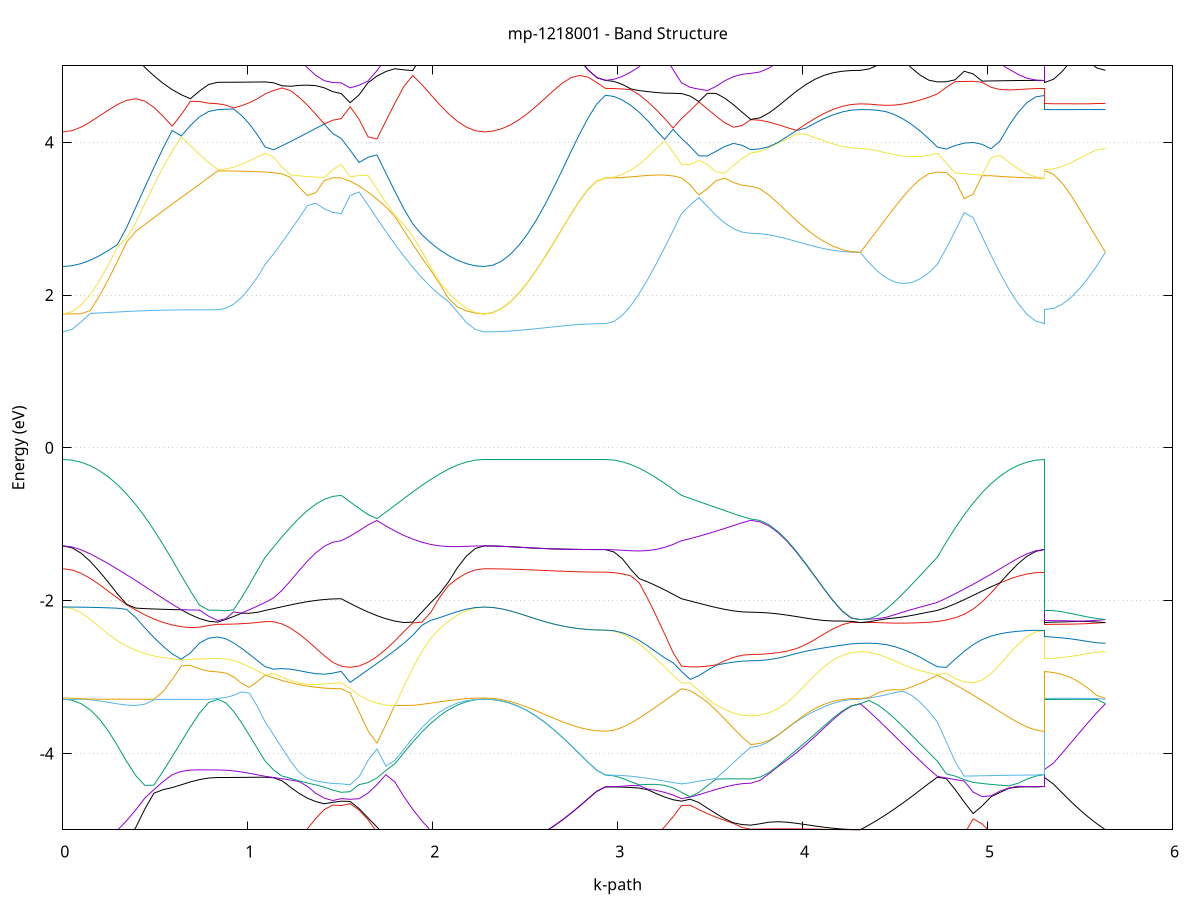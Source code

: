 set title 'mp-1218001 - Band Structure'
set xlabel 'k-path'
set ylabel 'Energy (eV)'
set grid y
set yrange [-5:5]
set terminal png size 800,600
set output 'mp-1218001_bands_gnuplot.png'
plot '-' using 1:2 with lines notitle, '-' using 1:2 with lines notitle, '-' using 1:2 with lines notitle, '-' using 1:2 with lines notitle, '-' using 1:2 with lines notitle, '-' using 1:2 with lines notitle, '-' using 1:2 with lines notitle, '-' using 1:2 with lines notitle, '-' using 1:2 with lines notitle, '-' using 1:2 with lines notitle, '-' using 1:2 with lines notitle, '-' using 1:2 with lines notitle, '-' using 1:2 with lines notitle, '-' using 1:2 with lines notitle, '-' using 1:2 with lines notitle, '-' using 1:2 with lines notitle, '-' using 1:2 with lines notitle, '-' using 1:2 with lines notitle, '-' using 1:2 with lines notitle, '-' using 1:2 with lines notitle, '-' using 1:2 with lines notitle, '-' using 1:2 with lines notitle, '-' using 1:2 with lines notitle, '-' using 1:2 with lines notitle, '-' using 1:2 with lines notitle, '-' using 1:2 with lines notitle, '-' using 1:2 with lines notitle, '-' using 1:2 with lines notitle, '-' using 1:2 with lines notitle, '-' using 1:2 with lines notitle, '-' using 1:2 with lines notitle, '-' using 1:2 with lines notitle, '-' using 1:2 with lines notitle, '-' using 1:2 with lines notitle, '-' using 1:2 with lines notitle, '-' using 1:2 with lines notitle, '-' using 1:2 with lines notitle, '-' using 1:2 with lines notitle, '-' using 1:2 with lines notitle, '-' using 1:2 with lines notitle, '-' using 1:2 with lines notitle, '-' using 1:2 with lines notitle, '-' using 1:2 with lines notitle, '-' using 1:2 with lines notitle, '-' using 1:2 with lines notitle, '-' using 1:2 with lines notitle, '-' using 1:2 with lines notitle, '-' using 1:2 with lines notitle, '-' using 1:2 with lines notitle, '-' using 1:2 with lines notitle, '-' using 1:2 with lines notitle, '-' using 1:2 with lines notitle, '-' using 1:2 with lines notitle, '-' using 1:2 with lines notitle, '-' using 1:2 with lines notitle, '-' using 1:2 with lines notitle, '-' using 1:2 with lines notitle, '-' using 1:2 with lines notitle, '-' using 1:2 with lines notitle, '-' using 1:2 with lines notitle, '-' using 1:2 with lines notitle, '-' using 1:2 with lines notitle, '-' using 1:2 with lines notitle, '-' using 1:2 with lines notitle
0.000000 -35.398915
0.049278 -35.398915
0.098557 -35.398915
0.147835 -35.398815
0.197114 -35.398815
0.246392 -35.398615
0.295671 -35.398515
0.344949 -35.398315
0.394228 -35.398015
0.443506 -35.397715
0.492785 -35.397415
0.542063 -35.397015
0.591342 -35.396615
0.640620 -35.396215
0.689899 -35.395915
0.739177 -35.395615
0.788456 -35.395415
0.837734 -35.395415
0.837734 -35.395415
0.880461 -35.395415
0.923188 -35.395415
0.965915 -35.395315
1.008642 -35.395315
1.051369 -35.395215
1.094096 -35.395115
1.094096 -35.395115
1.139773 -35.395015
1.185450 -35.395015
1.231127 -35.395015
1.276804 -35.395015
1.322481 -35.395015
1.368158 -35.395015
1.413835 -35.395015
1.459511 -35.395115
1.505188 -35.395115
1.505188 -35.395115
1.553541 -35.395615
1.601894 -35.396115
1.650246 -35.396515
1.698599 -35.397015
1.746952 -35.397415
1.795304 -35.397715
1.843657 -35.398015
1.892010 -35.398215
1.940362 -35.398415
1.988715 -35.398615
2.037068 -35.398715
2.085420 -35.398815
2.133773 -35.398815
2.182126 -35.398915
2.230478 -35.398915
2.278831 -35.398915
2.278831 -35.398915
2.325644 -35.398815
2.372457 -35.398615
2.419270 -35.398215
2.466083 -35.397715
2.512896 -35.397115
2.559709 -35.396315
2.606522 -35.395615
2.653335 -35.394815
2.700148 -35.394115
2.746962 -35.393415
2.793775 -35.392815
2.840588 -35.392415
2.887401 -35.392115
2.934214 -35.392015
2.934214 -35.392015
2.979891 -35.392015
3.025568 -35.392215
3.071244 -35.392415
3.116921 -35.392815
3.162598 -35.393115
3.208275 -35.393615
3.253952 -35.394115
3.299629 -35.394615
3.345306 -35.395115
3.345306 -35.395115
3.392117 -35.395315
3.438928 -35.395615
3.485739 -35.395915
3.532551 -35.396215
3.579362 -35.396515
3.626173 -35.396715
3.672984 -35.396815
3.719795 -35.396815
3.719795 -35.396815
3.769159 -35.396815
3.818523 -35.396715
3.867887 -35.396615
3.917251 -35.396515
3.966615 -35.396315
4.015979 -35.396115
4.065343 -35.395915
4.114707 -35.395715
4.164071 -35.395615
4.213435 -35.395515
4.262799 -35.395415
4.312163 -35.395415
4.312163 -35.395415
4.358391 -35.395415
4.404620 -35.395415
4.450848 -35.395415
4.497077 -35.395415
4.543305 -35.395415
4.589534 -35.395315
4.635762 -35.395315
4.681991 -35.395215
4.728219 -35.395115
4.728219 -35.395115
4.776667 -35.394915
4.825115 -35.394715
4.873562 -35.394515
4.922010 -35.394215
4.970458 -35.393915
5.018905 -35.393515
5.067353 -35.393115
5.115801 -35.392815
5.164248 -35.392515
5.212696 -35.392215
5.261144 -35.392115
5.309592 -35.392015
5.309592 -35.395415
5.356405 -35.395415
5.403218 -35.395415
5.450031 -35.395415
5.496844 -35.395415
5.543657 -35.395415
5.590470 -35.395415
5.637283 -35.395415
e
0.000000 -35.300215
0.049278 -35.300315
0.098557 -35.300515
0.147835 -35.300915
0.197114 -35.301315
0.246392 -35.301715
0.295671 -35.302215
0.344949 -35.302615
0.394228 -35.302915
0.443506 -35.303215
0.492785 -35.303415
0.542063 -35.303615
0.591342 -35.303715
0.640620 -35.303815
0.689899 -35.303815
0.739177 -35.303815
0.788456 -35.303915
0.837734 -35.303915
0.837734 -35.303915
0.880461 -35.303915
0.923188 -35.304115
0.965915 -35.304415
1.008642 -35.304715
1.051369 -35.305115
1.094096 -35.305515
1.094096 -35.305515
1.139773 -35.305815
1.185450 -35.306115
1.231127 -35.306315
1.276804 -35.306615
1.322481 -35.306815
1.368158 -35.306915
1.413835 -35.307015
1.459511 -35.307115
1.505188 -35.307115
1.505188 -35.307115
1.553541 -35.306915
1.601894 -35.306615
1.650246 -35.306315
1.698599 -35.305915
1.746952 -35.305415
1.795304 -35.304915
1.843657 -35.304415
1.892010 -35.303715
1.940362 -35.303115
1.988715 -35.302515
2.037068 -35.301915
2.085420 -35.301315
2.133773 -35.300915
2.182126 -35.300515
2.230478 -35.300315
2.278831 -35.300215
2.278831 -35.300215
2.325644 -35.300315
2.372457 -35.300615
2.419270 -35.301015
2.466083 -35.301615
2.512896 -35.302215
2.559709 -35.303015
2.606522 -35.303815
2.653335 -35.304615
2.700148 -35.305415
2.746962 -35.306215
2.793775 -35.306815
2.840588 -35.307315
2.887401 -35.307515
2.934214 -35.307615
2.934214 -35.307615
2.979891 -35.307615
3.025568 -35.307615
3.071244 -35.307615
3.116921 -35.307615
3.162598 -35.307515
3.208275 -35.307515
3.253952 -35.307415
3.299629 -35.307315
3.345306 -35.307115
3.345306 -35.307115
3.392117 -35.307015
3.438928 -35.306815
3.485739 -35.306615
3.532551 -35.306515
3.579362 -35.306315
3.626173 -35.306215
3.672984 -35.306115
3.719795 -35.306015
3.719795 -35.306015
3.769159 -35.306015
3.818523 -35.305915
3.867887 -35.305815
3.917251 -35.305515
3.966615 -35.305315
4.015979 -35.305015
4.065343 -35.304715
4.114707 -35.304515
4.164071 -35.304215
4.213435 -35.304015
4.262799 -35.303915
4.312163 -35.303915
4.312163 -35.303915
4.358391 -35.303915
4.404620 -35.303915
4.450848 -35.304015
4.497077 -35.304215
4.543305 -35.304415
4.589534 -35.304715
4.635762 -35.304915
4.681991 -35.305215
4.728219 -35.305515
4.728219 -35.305515
4.776667 -35.305915
4.825115 -35.306315
4.873562 -35.306715
4.922010 -35.307015
4.970458 -35.307215
5.018905 -35.307415
5.067353 -35.307515
5.115801 -35.307615
5.164248 -35.307615
5.212696 -35.307615
5.261144 -35.307615
5.309592 -35.307615
5.309592 -35.303915
5.356405 -35.303915
5.403218 -35.303915
5.450031 -35.303915
5.496844 -35.303915
5.543657 -35.303915
5.590470 -35.303915
5.637283 -35.303915
e
0.000000 -35.132415
0.049278 -35.132515
0.098557 -35.132615
0.147835 -35.132915
0.197114 -35.133215
0.246392 -35.133615
0.295671 -35.134015
0.344949 -35.134515
0.394228 -35.135015
0.443506 -35.135515
0.492785 -35.136015
0.542063 -35.136515
0.591342 -35.136915
0.640620 -35.137315
0.689899 -35.137615
0.739177 -35.137815
0.788456 -35.140515
0.837734 -35.141515
0.837734 -35.141515
0.880461 -35.141415
0.923188 -35.141315
0.965915 -35.141115
1.008642 -35.140915
1.051369 -35.140615
1.094096 -35.140315
1.094096 -35.140315
1.139773 -35.139615
1.185450 -35.138015
1.231127 -35.135615
1.276804 -35.132415
1.322481 -35.128415
1.368158 -35.123815
1.413835 -35.118615
1.459511 -35.112815
1.505188 -35.106915
1.505188 -35.106915
1.553541 -35.100615
1.601894 -35.094015
1.650246 -35.087115
1.698599 -35.080215
1.746952 -35.087115
1.795304 -35.093915
1.843657 -35.100415
1.892010 -35.106515
1.940362 -35.112215
1.988715 -35.117315
2.037068 -35.121815
2.085420 -35.125515
2.133773 -35.128515
2.182126 -35.130715
2.230478 -35.132015
2.278831 -35.132415
2.278831 -35.132415
2.325644 -35.132515
2.372457 -35.132615
2.419270 -35.132815
2.466083 -35.133115
2.512896 -35.133515
2.559709 -35.133815
2.606522 -35.134215
2.653335 -35.134615
2.700148 -35.135015
2.746962 -35.135315
2.793775 -35.135615
2.840588 -35.135815
2.887401 -35.135915
2.934214 -35.135915
2.934214 -35.135915
2.979891 -35.135515
3.025568 -35.134415
3.071244 -35.132415
3.116921 -35.129715
3.162598 -35.126415
3.208275 -35.122315
3.253952 -35.117715
3.299629 -35.112615
3.345306 -35.106915
3.345306 -35.106915
3.392117 -35.104015
3.438928 -35.100915
3.485739 -35.097715
3.532551 -35.094315
3.579362 -35.090915
3.626173 -35.087515
3.672984 -35.084115
3.719795 -35.081915
3.719795 -35.081915
3.769159 -35.087815
3.818523 -35.095315
3.867887 -35.102615
3.917251 -35.109615
3.966615 -35.116115
4.015979 -35.122015
4.065343 -35.127215
4.114707 -35.131615
4.164071 -35.135115
4.213435 -35.137715
4.262799 -35.139215
4.312163 -35.139715
4.312163 -35.139715
4.358391 -35.140015
4.404620 -35.140315
4.450848 -35.140515
4.497077 -35.140615
4.543305 -35.140715
4.589534 -35.140715
4.635762 -35.140615
4.681991 -35.140515
4.728219 -35.140315
4.728219 -35.140315
4.776667 -35.139815
4.825115 -35.139415
4.873562 -35.138915
4.922010 -35.138415
4.970458 -35.137915
5.018905 -35.137415
5.067353 -35.137015
5.115801 -35.136615
5.164248 -35.136315
5.212696 -35.136115
5.261144 -35.136015
5.309592 -35.135915
5.309592 -35.141515
5.356405 -35.141415
5.403218 -35.141315
5.450031 -35.141115
5.496844 -35.140815
5.543657 -35.140515
5.590470 -35.140115
5.637283 -35.139715
e
0.000000 -35.132415
0.049278 -35.131515
0.098557 -35.128515
0.147835 -35.123715
0.197114 -35.117315
0.246392 -35.109415
0.295671 -35.100415
0.344949 -35.090615
0.394228 -35.080415
0.443506 -35.089315
0.492785 -35.099715
0.542063 -35.109515
0.591342 -35.118515
0.640620 -35.126415
0.689899 -35.132815
0.739177 -35.137515
0.788456 -35.137915
0.837734 -35.138015
0.837734 -35.138015
0.880461 -35.137215
0.923188 -35.135015
0.965915 -35.131315
1.008642 -35.126315
1.051369 -35.120215
1.094096 -35.113015
1.094096 -35.113015
1.139773 -35.107015
1.185450 -35.100615
1.231127 -35.093915
1.276804 -35.087015
1.322481 -35.080015
1.368158 -35.086215
1.413835 -35.093215
1.459511 -35.100015
1.505188 -35.106315
1.505188 -35.106315
1.553541 -35.099915
1.601894 -35.093215
1.650246 -35.086315
1.698599 -35.080115
1.746952 -35.085615
1.795304 -35.092415
1.843657 -35.099015
1.892010 -35.105315
1.940362 -35.111115
1.988715 -35.116415
2.037068 -35.121115
2.085420 -35.125115
2.133773 -35.128215
2.182126 -35.130615
2.230478 -35.132015
2.278831 -35.132415
2.278831 -35.132415
2.325644 -35.132515
2.372457 -35.132615
2.419270 -35.132815
2.466083 -35.133115
2.512896 -35.133515
2.559709 -35.133815
2.606522 -35.134215
2.653335 -35.134615
2.700148 -35.135015
2.746962 -35.135315
2.793775 -35.135615
2.840588 -35.135815
2.887401 -35.135915
2.934214 -35.135915
2.934214 -35.135915
2.979891 -35.135515
3.025568 -35.134315
3.071244 -35.132315
3.116921 -35.129515
3.162598 -35.126015
3.208275 -35.121915
3.253952 -35.117215
3.299629 -35.111915
3.345306 -35.106315
3.345306 -35.106315
3.392117 -35.103315
3.438928 -35.100115
3.485739 -35.096815
3.532551 -35.093515
3.579362 -35.090015
3.626173 -35.086415
3.672984 -35.082915
3.719795 -35.080415
3.719795 -35.080415
3.769159 -35.087215
3.818523 -35.094815
3.867887 -35.102215
3.917251 -35.109315
3.966615 -35.115815
4.015979 -35.121815
4.065343 -35.127015
4.114707 -35.131515
4.164071 -35.135015
4.213435 -35.137615
4.262799 -35.139215
4.312163 -35.139715
4.312163 -35.139715
4.358391 -35.139115
4.404620 -35.137815
4.450848 -35.135915
4.497077 -35.133315
4.543305 -35.130215
4.589534 -35.126615
4.635762 -35.122415
4.681991 -35.117915
4.728219 -35.113015
4.728219 -35.113015
4.776667 -35.103915
4.825115 -35.094115
4.873562 -35.083915
4.922010 -35.085615
4.970458 -35.095615
5.018905 -35.105215
5.067353 -35.113915
5.115801 -35.121415
5.164248 -35.127615
5.212696 -35.132215
5.261144 -35.135015
5.309592 -35.135915
5.309592 -35.138015
5.356405 -35.138015
5.403218 -35.138215
5.450031 -35.138415
5.496844 -35.138615
5.543657 -35.139015
5.590470 -35.139415
5.637283 -35.139715
e
0.000000 -35.027215
0.049278 -35.028215
0.098557 -35.031015
0.147835 -35.035715
0.197114 -35.042015
0.246392 -35.049815
0.295671 -35.058715
0.344949 -35.068515
0.394228 -35.078815
0.443506 -35.070015
0.492785 -35.059815
0.542063 -35.050115
0.591342 -35.041315
0.640620 -35.033715
0.689899 -35.027415
0.739177 -35.022815
0.788456 -35.022615
0.837734 -35.022515
0.837734 -35.022515
0.880461 -35.023315
0.923188 -35.025415
0.965915 -35.028915
1.008642 -35.033715
1.051369 -35.039715
1.094096 -35.046715
1.094096 -35.046715
1.139773 -35.052515
1.185450 -35.058815
1.231127 -35.065415
1.276804 -35.072215
1.322481 -35.079215
1.368158 -35.072915
1.413835 -35.066015
1.459511 -35.059215
1.505188 -35.053215
1.505188 -35.053215
1.553541 -35.059615
1.601894 -35.066315
1.650246 -35.073215
1.698599 -35.079415
1.746952 -35.073215
1.795304 -35.066415
1.843657 -35.059815
1.892010 -35.053615
1.940362 -35.047915
1.988715 -35.042715
2.037068 -35.038115
2.085420 -35.034315
2.133773 -35.031215
2.182126 -35.029015
2.230478 -35.027615
2.278831 -35.027215
2.278831 -35.027215
2.325644 -35.027115
2.372457 -35.027015
2.419270 -35.026815
2.466083 -35.026515
2.512896 -35.026215
2.559709 -35.025815
2.606522 -35.025415
2.653335 -35.025015
2.700148 -35.024715
2.746962 -35.024315
2.793775 -35.024115
2.840588 -35.023915
2.887401 -35.023715
2.934214 -35.023715
2.934214 -35.023715
2.979891 -35.024115
3.025568 -35.025315
3.071244 -35.027315
3.116921 -35.030015
3.162598 -35.033515
3.208275 -35.037615
3.253952 -35.042315
3.299629 -35.047515
3.345306 -35.053215
3.345306 -35.053215
3.392117 -35.056215
3.438928 -35.059315
3.485739 -35.062515
3.532551 -35.065915
3.579362 -35.069315
3.626173 -35.072815
3.672984 -35.076215
3.719795 -35.078415
3.719795 -35.078415
3.769159 -35.071815
3.818523 -35.064315
3.867887 -35.057015
3.917251 -35.050115
3.966615 -35.043715
4.015979 -35.038015
4.065343 -35.032915
4.114707 -35.028615
4.164071 -35.025215
4.213435 -35.022815
4.262799 -35.021315
4.312163 -35.020815
4.312163 -35.020815
4.358391 -35.021415
4.404620 -35.022715
4.450848 -35.024515
4.497077 -35.027015
4.543305 -35.030015
4.589534 -35.033515
4.635762 -35.037515
4.681991 -35.041915
4.728219 -35.046715
4.728219 -35.046715
4.776667 -35.055515
4.825115 -35.065215
4.873562 -35.075315
4.922010 -35.073615
4.970458 -35.063515
5.018905 -35.054015
5.067353 -35.045415
5.115801 -35.037915
5.164248 -35.031915
5.212696 -35.027415
5.261144 -35.024615
5.309592 -35.023715
5.309592 -35.022515
5.356405 -35.022515
5.403218 -35.022415
5.450031 -35.022215
5.496844 -35.021915
5.543657 -35.021515
5.590470 -35.021215
5.637283 -35.020815
e
0.000000 -35.027215
0.049278 -35.027115
0.098557 -35.027015
0.147835 -35.026815
0.197114 -35.026615
0.246392 -35.026315
0.295671 -35.025915
0.344949 -35.025515
0.394228 -35.025115
0.443506 -35.024615
0.492785 -35.024215
0.542063 -35.023815
0.591342 -35.023515
0.640620 -35.023215
0.689899 -35.022915
0.739177 -35.022715
0.788456 -35.020015
0.837734 -35.019015
0.837734 -35.019015
0.880461 -35.019115
0.923188 -35.019215
0.965915 -35.019315
1.008642 -35.019515
1.051369 -35.019715
1.094096 -35.020015
1.094096 -35.020015
1.139773 -35.020715
1.185450 -35.022215
1.231127 -35.024515
1.276804 -35.027515
1.322481 -35.031315
1.368158 -35.035815
1.413835 -35.040915
1.459511 -35.046615
1.505188 -35.052215
1.505188 -35.052215
1.553541 -35.058515
1.601894 -35.065015
1.650246 -35.071815
1.698599 -35.078715
1.746952 -35.072515
1.795304 -35.065715
1.843657 -35.059315
1.892010 -35.053115
1.940362 -35.047515
1.988715 -35.042415
2.037068 -35.037915
2.085420 -35.034115
2.133773 -35.031115
2.182126 -35.029015
2.230478 -35.027615
2.278831 -35.027215
2.278831 -35.027215
2.325644 -35.027115
2.372457 -35.027015
2.419270 -35.026815
2.466083 -35.026515
2.512896 -35.026215
2.559709 -35.025815
2.606522 -35.025415
2.653335 -35.025015
2.700148 -35.024715
2.746962 -35.024315
2.793775 -35.024115
2.840588 -35.023915
2.887401 -35.023715
2.934214 -35.023715
2.934214 -35.023715
2.979891 -35.024115
3.025568 -35.025215
3.071244 -35.027215
3.116921 -35.029815
3.162598 -35.033115
3.208275 -35.037115
3.253952 -35.041715
3.299629 -35.046715
3.345306 -35.052215
3.345306 -35.052215
3.392117 -35.055215
3.438928 -35.058215
3.485739 -35.061415
3.532551 -35.064815
3.579362 -35.068215
3.626173 -35.071715
3.672984 -35.075215
3.719795 -35.077715
3.719795 -35.077715
3.769159 -35.071615
3.818523 -35.064115
3.867887 -35.056815
3.917251 -35.050015
3.966615 -35.043615
4.015979 -35.037915
4.065343 -35.032815
4.114707 -35.028615
4.164071 -35.025215
4.213435 -35.022815
4.262799 -35.021315
4.312163 -35.020815
4.312163 -35.020815
4.358391 -35.020515
4.404620 -35.020215
4.450848 -35.020015
4.497077 -35.019915
4.543305 -35.019815
4.589534 -35.019715
4.635762 -35.019815
4.681991 -35.019915
4.728219 -35.020015
4.728219 -35.020015
4.776667 -35.020415
4.825115 -35.020815
4.873562 -35.021215
4.922010 -35.021615
4.970458 -35.022115
5.018905 -35.022415
5.067353 -35.022815
5.115801 -35.023115
5.164248 -35.023415
5.212696 -35.023515
5.261144 -35.023715
5.309592 -35.023715
5.309592 -35.019015
5.356405 -35.019115
5.403218 -35.019215
5.450031 -35.019415
5.496844 -35.019715
5.543657 -35.020015
5.590470 -35.020415
5.637283 -35.020815
e
0.000000 -18.754415
0.049278 -18.752815
0.098557 -18.748115
0.147835 -18.740915
0.197114 -18.731915
0.246392 -18.721915
0.295671 -18.711715
0.344949 -18.702015
0.394228 -18.693015
0.443506 -18.685015
0.492785 -18.678215
0.542063 -18.672415
0.591342 -18.667615
0.640620 -18.663815
0.689899 -18.661015
0.739177 -18.658915
0.788456 -18.657815
0.837734 -18.657315
0.837734 -18.657315
0.880461 -18.656715
0.923188 -18.654815
0.965915 -18.651915
1.008642 -18.648115
1.051369 -18.643915
1.094096 -18.639515
1.094096 -18.639515
1.139773 -18.636315
1.185450 -18.633515
1.231127 -18.630915
1.276804 -18.628815
1.322481 -18.627115
1.368158 -18.625715
1.413835 -18.624815
1.459511 -18.624215
1.505188 -18.624015
1.505188 -18.624015
1.553541 -18.628415
1.601894 -18.633515
1.650246 -18.639615
1.698599 -18.646615
1.746952 -18.654715
1.795304 -18.663815
1.843657 -18.673915
1.892010 -18.684915
1.940362 -18.696715
1.988715 -18.708715
2.037068 -18.720515
2.085420 -18.731515
2.133773 -18.740915
2.182126 -18.748215
2.230478 -18.752915
2.278831 -18.754415
2.278831 -18.754415
2.325644 -18.753015
2.372457 -18.748815
2.419270 -18.741815
2.466083 -18.732415
2.512896 -18.720615
2.559709 -18.706915
2.606522 -18.691815
2.653335 -18.675815
2.700148 -18.659515
2.746962 -18.643915
2.793775 -18.630015
2.840588 -18.618915
2.887401 -18.611515
2.934214 -18.609115
2.934214 -18.609115
2.979891 -18.609215
3.025568 -18.609715
3.071244 -18.610515
3.116921 -18.611615
3.162598 -18.613215
3.208275 -18.615215
3.253952 -18.617615
3.299629 -18.620515
3.345306 -18.624015
3.345306 -18.624015
3.392117 -18.626515
3.438928 -18.629715
3.485739 -18.633315
3.532551 -18.636915
3.579362 -18.640115
3.626173 -18.642615
3.672984 -18.644115
3.719795 -18.644615
3.719795 -18.644615
3.769159 -18.644815
3.818523 -18.645415
3.867887 -18.646315
3.917251 -18.647515
3.966615 -18.648915
4.015979 -18.650615
4.065343 -18.652215
4.114707 -18.653815
4.164071 -18.655215
4.213435 -18.656215
4.262799 -18.657015
4.312163 -18.657215
4.312163 -18.657215
4.358391 -18.657115
4.404620 -18.656615
4.450848 -18.655615
4.497077 -18.654015
4.543305 -18.651815
4.589534 -18.649015
4.635762 -18.645915
4.681991 -18.642715
4.728219 -18.639515
4.728219 -18.639515
4.776667 -18.634615
4.825115 -18.629815
4.873562 -18.625615
4.922010 -18.621915
4.970458 -18.618715
5.018905 -18.616015
5.067353 -18.613715
5.115801 -18.612015
5.164248 -18.610715
5.212696 -18.609715
5.261144 -18.609215
5.309592 -18.609115
5.309592 -18.657315
5.356405 -18.657315
5.403218 -18.657315
5.450031 -18.657315
5.496844 -18.657215
5.543657 -18.657215
5.590470 -18.657215
5.637283 -18.657215
e
0.000000 -18.085715
0.049278 -18.081815
0.098557 -18.070415
0.147835 -18.052315
0.197114 -18.029015
0.246392 -18.002515
0.295671 -17.975215
0.344949 -17.949115
0.394228 -17.925815
0.443506 -17.905815
0.492785 -17.889415
0.542063 -17.876115
0.591342 -17.865615
0.640620 -17.857415
0.689899 -17.851315
0.739177 -17.859815
0.788456 -17.885815
0.837734 -17.894515
0.837734 -17.894515
0.880461 -17.895415
0.923188 -17.897915
0.965915 -17.902315
1.008642 -17.908415
1.051369 -17.916715
1.094096 -17.927415
1.094096 -17.927415
1.139773 -17.933415
1.185450 -17.933915
1.231127 -17.929415
1.276804 -17.920615
1.322481 -17.908915
1.368158 -17.895815
1.413835 -17.883615
1.459511 -17.874815
1.505188 -17.871615
1.505188 -17.871615
1.553541 -17.788715
1.601894 -17.700315
1.650246 -17.607515
1.698599 -17.520415
1.746952 -17.606415
1.795304 -17.687715
1.843657 -17.763015
1.892010 -17.831415
1.940362 -17.892115
1.988715 -17.944515
2.037068 -17.988515
2.085420 -18.024015
2.133773 -18.051315
2.182126 -18.070615
2.230478 -18.082015
2.278831 -18.085715
2.278831 -18.085715
2.325644 -18.087215
2.372457 -18.091715
2.419270 -18.098815
2.466083 -18.108615
2.512896 -18.120915
2.559709 -18.134915
2.606522 -18.150615
2.653335 -18.167115
2.700148 -18.183815
2.746962 -18.199815
2.793775 -18.214115
2.840588 -18.225615
2.887401 -18.233115
2.934214 -18.235715
2.934214 -18.235715
2.979891 -18.230815
3.025568 -18.216515
3.071244 -18.192715
3.116921 -18.159715
3.162598 -18.117915
3.208275 -18.067715
3.253952 -18.009515
3.299629 -17.943815
3.345306 -17.871615
3.345306 -17.871615
3.392117 -17.832915
3.438928 -17.791715
3.485739 -17.748715
3.532551 -17.704215
3.579362 -17.658815
3.626173 -17.613115
3.672984 -17.568315
3.719795 -17.537615
3.719795 -17.537615
3.769159 -17.550715
3.818523 -17.584415
3.867887 -17.628515
3.917251 -17.675815
3.966615 -17.722315
4.015979 -17.765415
4.065343 -17.803815
4.114707 -17.836215
4.164071 -17.862215
4.213435 -17.881015
4.262799 -17.892515
4.312163 -17.896315
4.312163 -17.896315
4.358391 -17.895315
4.404620 -17.893715
4.450848 -17.893715
4.497077 -17.895915
4.543305 -17.900215
4.589534 -17.905815
4.635762 -17.912415
4.681991 -17.919615
4.728219 -17.927415
4.728219 -17.927415
4.776667 -17.942615
4.825115 -17.961915
4.873562 -17.985615
4.922010 -18.014215
4.970458 -18.047315
5.018905 -18.083815
5.067353 -18.121615
5.115801 -18.157915
5.164248 -18.189815
5.212696 -18.214615
5.261144 -18.230315
5.309592 -18.235715
5.309592 -17.894515
5.356405 -17.894615
5.403218 -17.894915
5.450031 -17.895215
5.496844 -17.895515
5.543657 -17.895915
5.590470 -17.896215
5.637283 -17.896315
e
0.000000 -17.607415
0.049278 -17.604115
0.098557 -17.593815
0.147835 -17.575915
0.197114 -17.549015
0.246392 -17.511715
0.295671 -17.462915
0.344949 -17.402015
0.394228 -17.330015
0.443506 -17.401415
0.492785 -17.504815
0.542063 -17.600515
0.591342 -17.685815
0.640620 -17.758615
0.689899 -17.817115
0.739177 -17.847115
0.788456 -17.844515
0.837734 -17.843715
0.837734 -17.843715
0.880461 -17.837815
0.923188 -17.820115
0.965915 -17.790915
1.008642 -17.750315
1.051369 -17.698815
1.094096 -17.637215
1.094096 -17.637215
1.139773 -17.584915
1.185450 -17.528915
1.231127 -17.469815
1.276804 -17.408615
1.322481 -17.346415
1.368158 -17.325115
1.413835 -17.359515
1.459511 -17.381815
1.505188 -17.389615
1.505188 -17.389615
1.553541 -17.340515
1.601894 -17.339915
1.650246 -17.431015
1.698599 -17.511915
1.746952 -17.414515
1.795304 -17.317015
1.843657 -17.367815
1.892010 -17.414915
1.940362 -17.458015
1.988715 -17.496315
2.037068 -17.529515
2.085420 -17.557115
2.133773 -17.579015
2.182126 -17.594715
2.230478 -17.604215
2.278831 -17.607415
2.278831 -17.607415
2.325644 -17.607415
2.372457 -17.607215
2.419270 -17.607115
2.466083 -17.606915
2.512896 -17.606715
2.559709 -17.606415
2.606522 -17.606115
2.653335 -17.605915
2.700148 -17.605715
2.746962 -17.605415
2.793775 -17.605415
2.840588 -17.605215
2.887401 -17.605015
2.934214 -17.605015
2.934214 -17.605015
2.979891 -17.602215
3.025568 -17.593815
3.071244 -17.579715
3.116921 -17.560215
3.162598 -17.535515
3.208275 -17.505715
3.253952 -17.471215
3.299629 -17.432315
3.345306 -17.389615
3.345306 -17.389615
3.392117 -17.367115
3.438928 -17.343815
3.485739 -17.319815
3.532551 -17.331615
3.579362 -17.376515
3.626173 -17.421715
3.672984 -17.466015
3.719795 -17.496615
3.719795 -17.496615
3.769159 -17.510315
3.818523 -17.544515
3.867887 -17.588215
3.917251 -17.634315
3.966615 -17.679015
4.015979 -17.720115
4.065343 -17.756215
4.114707 -17.786615
4.164071 -17.810715
4.213435 -17.828115
4.262799 -17.838715
4.312163 -17.842215
4.312163 -17.842215
4.358391 -17.840815
4.404620 -17.835215
4.450848 -17.823715
4.497077 -17.805515
4.543305 -17.781415
4.589534 -17.752015
4.635762 -17.717915
4.681991 -17.679615
4.728219 -17.637215
4.728219 -17.637215
4.776667 -17.556415
4.825115 -17.465915
4.873562 -17.368115
4.922010 -17.341415
4.970458 -17.410215
5.018905 -17.468015
5.067353 -17.514115
5.115801 -17.549315
5.164248 -17.574915
5.212696 -17.592015
5.261144 -17.601815
5.309592 -17.605015
5.309592 -17.843715
5.356405 -17.843615
5.403218 -17.843415
5.450031 -17.843115
5.496844 -17.842815
5.543657 -17.842515
5.590470 -17.842315
5.637283 -17.842215
e
0.000000 -16.711515
0.049278 -16.723415
0.098557 -16.758315
0.147835 -16.814315
0.197114 -16.888715
0.246392 -16.977815
0.295671 -17.077615
0.344949 -17.184215
0.394228 -17.293315
0.443506 -17.249115
0.492785 -17.162715
0.542063 -17.075015
0.591342 -16.990315
0.640620 -16.913215
0.689899 -16.847915
0.739177 -16.798215
0.788456 -16.767115
0.837734 -16.756515
0.837734 -16.756515
0.880461 -16.761715
0.923188 -16.785515
0.965915 -16.823915
1.008642 -16.875215
1.051369 -16.937115
1.094096 -17.006915
1.094096 -17.006915
1.139773 -17.063015
1.185450 -17.120015
1.231127 -17.176715
1.276804 -17.231115
1.322481 -17.281315
1.368158 -17.285115
1.413835 -17.227315
1.459511 -17.179815
1.505188 -17.159115
1.505188 -17.159115
1.553541 -17.248615
1.601894 -17.288215
1.650246 -17.233515
1.698599 -17.207915
1.746952 -17.263615
1.795304 -17.317015
1.843657 -17.221115
1.892010 -17.128515
1.940362 -17.041115
1.988715 -16.960615
2.037068 -16.888815
2.085420 -16.827315
2.133773 -16.777715
2.182126 -16.741315
2.230478 -16.719115
2.278831 -16.711515
2.278831 -16.711515
2.325644 -16.711615
2.372457 -16.711915
2.419270 -16.712015
2.466083 -16.712215
2.512896 -16.712415
2.559709 -16.712615
2.606522 -16.713015
2.653335 -16.713215
2.700148 -16.713515
2.746962 -16.713815
2.793775 -16.714115
2.840588 -16.714315
2.887401 -16.714415
2.934214 -16.714515
2.934214 -16.714515
2.979891 -16.720915
3.025568 -16.740215
3.071244 -16.771615
3.116921 -16.814515
3.162598 -16.868015
3.208275 -16.930615
3.253952 -17.001015
3.299629 -17.077715
3.345306 -17.159115
3.345306 -17.159115
3.392117 -17.200915
3.438928 -17.243615
3.485739 -17.287215
3.532551 -17.295415
3.579362 -17.270315
3.626173 -17.244815
3.672984 -17.218915
3.719795 -17.192915
3.719795 -17.192915
3.769159 -17.178515
3.818523 -17.140915
3.867887 -17.090715
3.917251 -17.035215
3.966615 -16.979315
4.015979 -16.926015
4.065343 -16.877415
4.114707 -16.835315
4.164071 -16.801115
4.213435 -16.775815
4.262799 -16.760315
4.312163 -16.755215
4.312163 -16.755215
4.358391 -16.758415
4.404620 -16.768815
4.450848 -16.786115
4.497077 -16.809915
4.543305 -16.839915
4.589534 -16.875315
4.635762 -16.915515
4.681991 -16.959615
4.728219 -17.006915
4.728219 -17.006915
4.776667 -17.091815
4.825115 -17.178715
4.873562 -17.263215
4.922010 -17.265815
4.970458 -17.162215
5.018905 -17.061215
5.067353 -16.966415
5.115801 -16.882015
5.164248 -16.811615
5.212696 -16.758615
5.261144 -16.725615
5.309592 -16.714515
5.309592 -16.756515
5.356405 -16.756515
5.403218 -16.756415
5.450031 -16.756315
5.496844 -16.756015
5.543657 -16.755815
5.590470 -16.755515
5.637283 -16.755215
e
0.000000 -16.711515
0.049278 -16.711915
0.098557 -16.713115
0.147835 -16.714815
0.197114 -16.717215
0.246392 -16.720215
0.295671 -16.723515
0.344949 -16.727115
0.394228 -16.730915
0.443506 -16.734815
0.492785 -16.738715
0.542063 -16.742315
0.591342 -16.745515
0.640620 -16.748315
0.689899 -16.750615
0.739177 -16.752315
0.788456 -16.753315
0.837734 -16.753615
0.837734 -16.753615
0.880461 -16.756315
0.923188 -16.755415
0.965915 -16.754215
1.008642 -16.752415
1.051369 -16.750215
1.094096 -16.747615
1.094096 -16.747615
1.139773 -16.750015
1.185450 -16.761315
1.231127 -16.781215
1.276804 -16.808915
1.322481 -16.843515
1.368158 -16.883515
1.413835 -16.925915
1.459511 -16.964215
1.505188 -16.981815
1.505188 -16.981815
1.553541 -17.037015
1.601894 -17.093715
1.650246 -17.151015
1.698599 -17.177115
1.746952 -17.120015
1.795304 -17.062715
1.843657 -17.006715
1.892010 -16.952715
1.940362 -16.901815
1.988715 -16.855115
2.037068 -16.813515
2.085420 -16.778115
2.133773 -16.749515
2.182126 -16.728615
2.230478 -16.715915
2.278831 -16.711515
2.278831 -16.711515
2.325644 -16.711615
2.372457 -16.711915
2.419270 -16.712015
2.466083 -16.712215
2.512896 -16.712415
2.559709 -16.712615
2.606522 -16.713015
2.653335 -16.713215
2.700148 -16.713515
2.746962 -16.713815
2.793775 -16.714115
2.840588 -16.714315
2.887401 -16.714415
2.934214 -16.714515
2.934214 -16.714515
2.979891 -16.718315
3.025568 -16.729615
3.071244 -16.748215
3.116921 -16.773915
3.162598 -16.805815
3.208275 -16.843215
3.253952 -16.885715
3.299629 -16.932115
3.345306 -16.981815
3.345306 -16.981815
3.392117 -17.007415
3.438928 -17.033415
3.485739 -17.059715
3.532551 -17.086215
3.579362 -17.112915
3.626173 -17.139515
3.672984 -17.166215
3.719795 -17.192315
3.719795 -17.192315
3.769159 -17.177215
3.818523 -17.138515
3.867887 -17.087715
3.917251 -17.032315
3.966615 -16.976715
4.015979 -16.923815
4.065343 -16.875815
4.114707 -16.834215
4.164071 -16.800415
4.213435 -16.775515
4.262799 -16.760315
4.312163 -16.755215
4.312163 -16.755215
4.358391 -16.755315
4.404620 -16.755215
4.450848 -16.754815
4.497077 -16.754215
4.543305 -16.753315
4.589534 -16.752215
4.635762 -16.750915
4.681991 -16.749415
4.728219 -16.747615
4.728219 -16.747615
4.776667 -16.744315
4.825115 -16.740715
4.873562 -16.737015
4.922010 -16.733215
4.970458 -16.729515
5.018905 -16.725915
5.067353 -16.722615
5.115801 -16.719815
5.164248 -16.717515
5.212696 -16.715815
5.261144 -16.714815
5.309592 -16.714515
5.309592 -16.753615
5.356405 -16.753715
5.403218 -16.753815
5.450031 -16.753915
5.496844 -16.754115
5.543657 -16.754515
5.590470 -16.754815
5.637283 -16.755215
e
0.000000 -6.395015
0.049278 -6.383715
0.098557 -6.360415
0.147835 -6.342215
0.197114 -6.332515
0.246392 -6.327815
0.295671 -6.325615
0.344949 -6.324815
0.394228 -6.324615
0.443506 -6.324915
0.492785 -6.325515
0.542063 -6.326215
0.591342 -6.326915
0.640620 -6.327515
0.689899 -6.328015
0.739177 -6.328515
0.788456 -6.328715
0.837734 -6.344115
0.837734 -6.344115
0.880461 -6.344115
0.923188 -6.343915
0.965915 -6.343615
1.008642 -6.343315
1.051369 -6.342815
1.094096 -6.342415
1.094096 -6.342415
1.139773 -6.331515
1.185450 -6.300015
1.231127 -6.272415
1.276804 -6.272015
1.322481 -6.271815
1.368158 -6.271615
1.413835 -6.271515
1.459511 -6.271515
1.505188 -6.271515
1.505188 -6.271515
1.553541 -6.276015
1.601894 -6.280515
1.650246 -6.285215
1.698599 -6.289715
1.746952 -6.294215
1.795304 -6.298415
1.843657 -6.302415
1.892010 -6.306115
1.940362 -6.309515
1.988715 -6.312515
2.037068 -6.315115
2.085420 -6.317315
2.133773 -6.319015
2.182126 -6.348115
2.230478 -6.383215
2.278831 -6.395015
2.278831 -6.395015
2.325644 -6.395115
2.372457 -6.395615
2.419270 -6.396215
2.466083 -6.397015
2.512896 -6.398115
2.559709 -6.399215
2.606522 -6.400415
2.653335 -6.401615
2.700148 -6.402715
2.746962 -6.403815
2.793775 -6.404715
2.840588 -6.405315
2.887401 -6.405715
2.934214 -6.405815
2.934214 -6.405815
2.979891 -6.395415
3.025568 -6.364415
3.071244 -6.313315
3.116921 -6.254515
3.162598 -6.257115
3.208275 -6.260215
3.253952 -6.263615
3.299629 -6.267415
3.345306 -6.271515
3.345306 -6.271515
3.392117 -6.274315
3.438928 -6.278515
3.485739 -6.283515
3.532551 -6.288815
3.579362 -6.293815
3.626173 -6.297915
3.672984 -6.300615
3.719795 -6.301515
3.719795 -6.301515
3.769159 -6.301215
3.818523 -6.300415
3.867887 -6.299015
3.917251 -6.297315
3.966615 -6.295315
4.015979 -6.293115
4.065343 -6.290915
4.114707 -6.288815
4.164071 -6.287115
4.213435 -6.290315
4.262799 -6.326715
4.312163 -6.338915
4.312163 -6.338915
4.358391 -6.338315
4.404620 -6.339115
4.450848 -6.340115
4.497077 -6.341015
4.543305 -6.341715
4.589534 -6.342215
4.635762 -6.342515
4.681991 -6.342615
4.728219 -6.342415
4.728219 -6.342415
4.776667 -6.341815
4.825115 -6.341315
4.873562 -6.340815
4.922010 -6.340615
4.970458 -6.340815
5.018905 -6.341615
5.067353 -6.343715
5.115801 -6.347915
5.164248 -6.356615
5.212696 -6.373215
5.261144 -6.395115
5.309592 -6.405815
5.309592 -6.344115
5.356405 -6.344015
5.403218 -6.343415
5.450031 -6.342615
5.496844 -6.341615
5.543657 -6.340415
5.590470 -6.339415
5.637283 -6.338915
e
0.000000 -6.321215
0.049278 -6.320915
0.098557 -6.320215
0.147835 -6.318915
0.197114 -6.317115
0.246392 -6.314815
0.295671 -6.312115
0.344949 -6.308915
0.394228 -6.305415
0.443506 -6.301615
0.492785 -6.297715
0.542063 -6.293715
0.591342 -6.289915
0.640620 -6.286515
0.689899 -6.283615
0.739177 -6.281315
0.788456 -6.320115
0.837734 -6.328815
0.837734 -6.328815
0.880461 -6.310515
0.923188 -6.279015
0.965915 -6.278315
1.008642 -6.277415
1.051369 -6.276315
1.094096 -6.274815
1.094096 -6.274815
1.139773 -6.273815
1.185450 -6.273015
1.231127 -6.248215
1.276804 -6.177215
1.322481 -6.088315
1.368158 -5.983515
1.413835 -5.866315
1.459511 -5.743615
1.505188 -5.660915
1.505188 -5.660915
1.553541 -5.511615
1.601894 -5.368515
1.650246 -5.247215
1.698599 -5.217615
1.746952 -5.208715
1.795304 -5.373515
1.843657 -5.542915
1.892010 -5.704615
1.940362 -5.855015
1.988715 -5.991015
2.037068 -6.110215
2.085420 -6.210515
2.133773 -6.290215
2.182126 -6.320215
2.230478 -6.320915
2.278831 -6.321215
2.278831 -6.321215
2.325644 -6.320615
2.372457 -6.319015
2.419270 -6.316115
2.466083 -6.312115
2.512896 -6.306815
2.559709 -6.300515
2.606522 -6.293115
2.653335 -6.285215
2.700148 -6.276915
2.746962 -6.269015
2.793775 -6.261915
2.840588 -6.256315
2.887401 -6.252415
2.934214 -6.250615
2.934214 -6.250615
2.979891 -6.249915
3.025568 -6.250915
3.071244 -6.252415
3.116921 -6.242915
3.162598 -6.154515
3.208275 -6.049615
3.253952 -5.930315
3.299629 -5.799515
3.345306 -5.660915
3.345306 -5.660915
3.392117 -5.590515
3.438928 -5.519515
3.485739 -5.448515
3.532551 -5.378415
3.579362 -5.310515
3.626173 -5.246915
3.672984 -5.209715
3.719795 -5.201415
3.719795 -5.201415
3.769159 -5.245815
3.818523 -5.355315
3.867887 -5.494815
3.917251 -5.644315
3.966615 -5.790515
4.015979 -5.925815
4.065343 -6.046215
4.114707 -6.148615
4.164071 -6.230515
4.213435 -6.286515
4.262799 -6.321915
4.312163 -6.334115
4.312163 -6.334115
4.358391 -6.326515
4.404620 -6.301415
4.450848 -6.283615
4.497077 -6.282615
4.543305 -6.281215
4.589534 -6.279615
4.635762 -6.277815
4.681991 -6.276115
4.728219 -6.274815
4.728219 -6.274815
4.776667 -6.272915
4.825115 -6.270715
4.873562 -6.268315
4.922010 -6.265615
4.970458 -6.262815
5.018905 -6.260015
5.067353 -6.257315
5.115801 -6.254815
5.164248 -6.252615
5.212696 -6.251015
5.261144 -6.250015
5.309592 -6.250615
5.309592 -6.328815
5.356405 -6.329015
5.403218 -6.329515
5.450031 -6.330315
5.496844 -6.331315
5.543657 -6.332515
5.590470 -6.333615
5.637283 -6.334115
e
0.000000 -6.225415
0.049278 -6.211215
0.098557 -6.159315
0.147835 -6.055015
0.197114 -5.899515
0.246392 -5.702315
0.295671 -5.473915
0.344949 -5.274515
0.394228 -5.274415
0.443506 -5.274015
0.492785 -5.411515
0.542063 -5.602215
0.591342 -5.799615
0.640620 -5.981515
0.689899 -6.134315
0.739177 -6.249015
0.788456 -6.279915
0.837734 -6.279515
0.837734 -6.279515
0.880461 -6.279315
0.923188 -6.256015
0.965915 -6.167115
1.008642 -6.046515
1.051369 -5.897815
1.094096 -5.726015
1.094096 -5.726015
1.139773 -5.584215
1.185450 -5.435415
1.231127 -5.283315
1.276804 -5.131915
1.322481 -5.155015
1.368158 -5.219315
1.413835 -5.317115
1.459511 -5.434015
1.505188 -5.515915
1.505188 -5.515915
1.553541 -5.399215
1.601894 -5.306915
1.650246 -5.244515
1.698599 -5.153315
1.746952 -5.200715
1.795304 -5.235915
1.843657 -5.382115
1.892010 -5.528615
1.940362 -5.670915
1.988715 -5.804415
2.037068 -5.925015
2.085420 -6.028915
2.133773 -6.113015
2.182126 -6.174815
2.230478 -6.212715
2.278831 -6.225415
2.278831 -6.225415
2.325644 -6.225715
2.372457 -6.226615
2.419270 -6.227915
2.466083 -6.229815
2.512896 -6.232015
2.559709 -6.234415
2.606522 -6.237015
2.653335 -6.239615
2.700148 -6.242015
2.746962 -6.244215
2.793775 -6.246115
2.840588 -6.247615
2.887401 -6.248715
2.934214 -6.249615
2.934214 -6.249615
2.979891 -6.239315
3.025568 -6.205915
3.071244 -6.151115
3.116921 -6.076515
3.162598 -5.984415
3.208275 -5.877715
3.253952 -5.760315
3.299629 -5.637415
3.345306 -5.515915
3.345306 -5.515915
3.392117 -5.458515
3.438928 -5.403915
3.485739 -5.352915
3.532551 -5.306415
3.579362 -5.265715
3.626173 -5.232415
3.672984 -5.193915
3.719795 -5.169815
3.719795 -5.169815
3.769159 -5.225215
3.818523 -5.347615
3.867887 -5.493515
3.917251 -5.642615
3.966615 -5.787315
4.015979 -5.921915
4.065343 -6.041915
4.114707 -6.144015
4.164071 -6.225815
4.213435 -6.284815
4.262799 -6.284915
4.312163 -6.284615
4.312163 -6.284615
4.358391 -6.284515
4.404620 -6.284215
4.450848 -6.260115
4.497077 -6.203615
4.543305 -6.132615
4.589534 -6.048015
4.635762 -5.951115
4.681991 -5.843115
4.728219 -5.726015
4.728219 -5.726015
4.776667 -5.510715
4.825115 -5.284415
4.873562 -5.120315
4.922010 -5.191415
4.970458 -5.346715
5.018905 -5.549015
5.067353 -5.754715
5.115801 -5.938915
5.164248 -6.086715
5.212696 -6.186915
5.261144 -6.237015
5.309592 -6.249615
5.309592 -6.279515
5.356405 -6.279715
5.403218 -6.280415
5.450031 -6.281415
5.496844 -6.282615
5.543657 -6.283615
5.590470 -6.284315
5.637283 -6.284615
e
0.000000 -5.357415
0.049278 -5.347515
0.098557 -5.317615
0.147835 -5.272815
0.197114 -5.273415
0.246392 -5.273915
0.295671 -5.274315
0.344949 -5.225415
0.394228 -5.175615
0.443506 -5.260215
0.492785 -5.273215
0.542063 -5.272115
0.591342 -5.270815
0.640620 -5.269415
0.689899 -5.268115
0.739177 -5.267015
0.788456 -5.266215
0.837734 -5.266015
0.837734 -5.266015
0.880461 -5.262915
0.923188 -5.253615
0.965915 -5.238615
1.008642 -5.218315
1.051369 -5.193715
1.094096 -5.166315
1.094096 -5.166315
1.139773 -5.145915
1.185450 -5.128815
1.231127 -5.119515
1.276804 -5.124815
1.322481 -4.986315
1.368158 -4.851915
1.413835 -4.734515
1.459511 -4.676715
1.505188 -4.683215
1.505188 -4.683215
1.553541 -4.658315
1.601894 -4.742315
1.650246 -4.868115
1.698599 -5.030115
1.746952 -5.101915
1.795304 -5.211115
1.843657 -5.218915
1.892010 -5.228715
1.940362 -5.238515
1.988715 -5.247515
2.037068 -5.255115
2.085420 -5.261315
2.133773 -5.270715
2.182126 -5.318915
2.230478 -5.347815
2.278831 -5.357415
2.278831 -5.357415
2.325644 -5.357815
2.372457 -5.358815
2.419270 -5.360415
2.466083 -5.362615
2.512896 -5.365115
2.559709 -5.368015
2.606522 -5.371015
2.653335 -5.374015
2.700148 -5.376915
2.746962 -5.379415
2.793775 -5.381515
2.840588 -5.383115
2.887401 -5.384115
2.934214 -5.384515
2.934214 -5.384515
2.979891 -5.375915
3.025568 -5.350115
3.071244 -5.307115
3.116921 -5.246715
3.162598 -5.169015
3.208275 -5.073715
3.253952 -4.960715
3.299629 -4.829915
3.345306 -4.683215
3.345306 -4.683215
3.392117 -4.678815
3.438928 -4.736415
3.485739 -4.789215
3.532551 -4.836015
3.579362 -4.876415
3.626173 -4.917615
3.672984 -4.969215
3.719795 -4.992715
3.719795 -4.992715
3.769159 -4.990815
3.818523 -4.988415
3.867887 -4.987315
3.917251 -4.987215
3.966615 -4.988115
4.015979 -4.989615
4.065343 -4.991515
4.114707 -4.993715
4.164071 -4.995915
4.213435 -4.997615
4.262799 -4.998815
4.312163 -4.999215
4.312163 -4.999215
4.358391 -5.053115
4.404620 -5.098415
4.450848 -5.134615
4.497077 -5.161715
4.543305 -5.179715
4.589534 -5.188715
4.635762 -5.189215
4.681991 -5.181515
4.728219 -5.166315
4.728219 -5.166315
4.776667 -5.135715
4.825115 -5.113915
4.873562 -5.060915
4.922010 -4.856615
4.970458 -4.923215
5.018905 -5.043115
5.067353 -5.146015
5.115801 -5.231115
5.164248 -5.297915
5.212696 -5.345915
5.261144 -5.374815
5.309592 -5.384515
5.309592 -5.266015
5.356405 -5.260415
5.403218 -5.243815
5.450031 -5.216115
5.496844 -5.177615
5.543657 -5.128515
5.590470 -5.068915
5.637283 -4.999215
e
0.000000 -5.272015
0.049278 -5.272115
0.098557 -5.272415
0.147835 -5.268015
0.197114 -5.211615
0.246392 -5.184515
0.295671 -5.160815
0.344949 -5.151215
0.394228 -4.970815
0.443506 -4.728315
0.492785 -4.520915
0.542063 -4.474915
0.591342 -4.447915
0.640620 -4.410715
0.689899 -4.373515
0.739177 -4.342715
0.788456 -4.322715
0.837734 -4.315715
0.837734 -4.315715
0.880461 -4.315515
0.923188 -4.315015
0.965915 -4.314315
1.008642 -4.313315
1.051369 -4.312415
1.094096 -4.312515
1.094096 -4.312515
1.139773 -4.319315
1.185450 -4.358715
1.231127 -4.442815
1.276804 -4.522515
1.322481 -4.586315
1.368158 -4.631315
1.413835 -4.659615
1.459511 -4.640515
1.505188 -4.625515
1.505188 -4.625515
1.553541 -4.628915
1.601894 -4.722515
1.650246 -4.844515
1.698599 -4.963015
1.746952 -5.094815
1.795304 -5.085215
1.843657 -5.092115
1.892010 -5.112515
1.940362 -5.139615
1.988715 -5.168715
2.037068 -5.197015
2.085420 -5.222315
2.133773 -5.266115
2.182126 -5.269415
2.230478 -5.271315
2.278831 -5.272015
2.278831 -5.272015
2.325644 -5.266815
2.372457 -5.251415
2.419270 -5.225915
2.466083 -5.190315
2.512896 -5.145015
2.559709 -5.090215
2.606522 -5.026215
2.653335 -4.953615
2.700148 -4.873015
2.746962 -4.785015
2.793775 -4.690915
2.840588 -4.592715
2.887401 -4.496015
2.934214 -4.437715
2.934214 -4.437715
2.979891 -4.438615
3.025568 -4.441415
3.071244 -4.446415
3.116921 -4.454515
3.162598 -4.475715
3.208275 -4.526315
3.253952 -4.571315
3.299629 -4.606615
3.345306 -4.625515
3.345306 -4.625515
3.392117 -4.599715
3.438928 -4.643915
3.485739 -4.718015
3.532551 -4.788915
3.579362 -4.855815
3.626173 -4.909215
3.672984 -4.931515
3.719795 -4.939615
3.719795 -4.939615
3.769159 -4.921715
3.818523 -4.900415
3.867887 -4.894615
3.917251 -4.901315
3.966615 -4.915115
4.015979 -4.932115
4.065343 -4.949715
4.114707 -4.966115
4.164071 -4.979915
4.213435 -4.990415
4.262799 -4.997015
4.312163 -4.999215
4.312163 -4.999215
4.358391 -4.938415
4.404620 -4.872515
4.450848 -4.801815
4.497077 -4.726715
4.543305 -4.647815
4.589534 -4.565715
4.635762 -4.480915
4.681991 -4.394315
4.728219 -4.312515
4.728219 -4.312515
4.776667 -4.329515
4.825115 -4.474015
4.873562 -4.636615
4.922010 -4.787315
4.970458 -4.688615
5.018905 -4.568015
5.067353 -4.510815
5.115801 -4.456315
5.164248 -4.440915
5.212696 -4.437015
5.261144 -4.437215
5.309592 -4.437715
5.309592 -4.315715
5.356405 -4.401315
5.403218 -4.516915
5.450031 -4.628715
5.496844 -4.733915
5.543657 -4.831215
5.590470 -4.919815
5.637283 -4.999215
e
0.000000 -5.272015
0.049278 -5.267815
0.098557 -5.255615
0.147835 -5.236315
0.197114 -5.199015
0.246392 -5.111115
0.295671 -5.004915
0.344949 -4.881115
0.394228 -4.740715
0.443506 -4.585015
0.492785 -4.474215
0.542063 -4.369615
0.591342 -4.279315
0.640620 -4.235515
0.689899 -4.219015
0.739177 -4.215415
0.788456 -4.216015
0.837734 -4.216715
0.837734 -4.216715
0.880461 -4.219915
0.923188 -4.229215
0.965915 -4.243315
1.008642 -4.260715
1.051369 -4.280115
1.094096 -4.300115
1.094096 -4.300115
1.139773 -4.315515
1.185450 -4.331515
1.231127 -4.348515
1.276804 -4.366915
1.322481 -4.432215
1.368158 -4.523115
1.413835 -4.586015
1.459511 -4.617215
1.505188 -4.592215
1.505188 -4.592215
1.553541 -4.600915
1.601894 -4.593415
1.650246 -4.519015
1.698599 -4.410115
1.746952 -4.278515
1.795304 -4.373915
1.843657 -4.562915
1.892010 -4.731915
1.940362 -4.880315
1.988715 -5.008115
2.037068 -5.115615
2.085420 -5.203015
2.133773 -5.243415
2.182126 -5.259015
2.230478 -5.268715
2.278831 -5.272015
2.278831 -5.272015
2.325644 -5.266815
2.372457 -5.251415
2.419270 -5.225915
2.466083 -5.190315
2.512896 -5.145015
2.559709 -5.090215
2.606522 -5.026215
2.653335 -4.953615
2.700148 -4.873015
2.746962 -4.785015
2.793775 -4.690915
2.840588 -4.592715
2.887401 -4.496015
2.934214 -4.437715
2.934214 -4.437715
2.979891 -4.435615
3.025568 -4.429715
3.071244 -4.421115
3.116921 -4.422715
3.162598 -4.466715
3.208275 -4.484515
3.253952 -4.509815
3.299629 -4.544915
3.345306 -4.592215
3.345306 -4.592215
3.392117 -4.571715
3.438928 -4.541715
3.485739 -4.505815
3.532551 -4.471815
3.579362 -4.440315
3.626173 -4.414215
3.672984 -4.396615
3.719795 -4.390315
3.719795 -4.390315
3.769159 -4.353915
3.818523 -4.266015
3.867887 -4.171815
3.917251 -4.084715
3.966615 -3.990815
4.015979 -3.889915
4.065343 -3.782315
4.114707 -3.670515
4.164071 -3.559515
4.213435 -3.458415
4.262799 -3.381415
4.312163 -3.349815
4.312163 -3.349815
4.358391 -3.447915
4.404620 -3.552815
4.450848 -3.660815
4.497077 -3.770315
4.543305 -3.880115
4.589534 -3.989515
4.635762 -4.097315
4.681991 -4.202915
4.728219 -4.300115
4.728219 -4.300115
4.776667 -4.322415
4.825115 -4.343315
4.873562 -4.362315
4.922010 -4.505715
4.970458 -4.565915
5.018905 -4.555015
5.067353 -4.494115
5.115801 -4.453015
5.164248 -4.430115
5.212696 -4.434415
5.261144 -4.436915
5.309592 -4.437715
5.309592 -4.216715
5.356405 -4.126515
5.403218 -3.997315
5.450031 -3.863515
5.496844 -3.729115
5.543657 -3.596815
5.590470 -3.469315
5.637283 -3.349815
e
0.000000 -3.289315
0.049278 -3.303715
0.098557 -3.348715
0.147835 -3.428515
0.197114 -3.547815
0.246392 -3.707515
0.295671 -3.899615
0.344949 -4.104515
0.394228 -4.290415
0.443506 -4.419115
0.492785 -4.415415
0.542063 -4.234015
0.591342 -4.043415
0.640620 -3.847815
0.689899 -3.653815
0.739177 -3.474315
0.788456 -3.334715
0.837734 -3.293115
0.837734 -3.293115
0.880461 -3.336515
0.923188 -3.448215
0.965915 -3.597215
1.008642 -3.762515
1.051369 -3.932615
1.094096 -4.100515
1.094096 -4.100515
1.139773 -4.217315
1.185450 -4.296815
1.231127 -4.325815
1.276804 -4.358115
1.322481 -4.387715
1.368158 -4.412315
1.413835 -4.442715
1.459511 -4.480415
1.505188 -4.509215
1.505188 -4.509215
1.553541 -4.501615
1.601894 -4.409015
1.650246 -4.383315
1.698599 -4.322415
1.746952 -4.222415
1.795304 -4.136215
1.843657 -3.992115
1.892010 -3.853015
1.940362 -3.723815
1.988715 -3.608615
2.037068 -3.510015
2.085420 -3.429515
2.133773 -3.367515
2.182126 -3.323815
2.230478 -3.297915
2.278831 -3.289315
2.278831 -3.289315
2.325644 -3.295215
2.372457 -3.313215
2.419270 -3.343515
2.466083 -3.386715
2.512896 -3.443015
2.559709 -3.512315
2.606522 -3.593815
2.653335 -3.686015
2.700148 -3.786915
2.746962 -3.894215
2.793775 -4.005315
2.840588 -4.116715
2.887401 -4.221715
2.934214 -4.282815
2.934214 -4.282815
2.979891 -4.294515
3.025568 -4.326315
3.071244 -4.371215
3.116921 -4.411915
3.162598 -4.405215
3.208275 -4.405615
3.253952 -4.418915
3.299629 -4.451515
3.345306 -4.509215
3.345306 -4.509215
3.392117 -4.569215
3.438928 -4.510515
3.485739 -4.421215
3.532551 -4.336915
3.579362 -4.333415
3.626173 -4.333215
3.672984 -4.334115
3.719795 -4.334615
3.719795 -4.334615
3.769159 -4.311015
3.818523 -4.250615
3.867887 -4.160815
3.917251 -4.056415
3.966615 -3.955215
4.015979 -3.854015
4.065343 -3.750115
4.114707 -3.644215
4.164071 -3.540115
4.213435 -3.446515
4.262799 -3.377015
4.312163 -3.349815
4.312163 -3.349815
4.358391 -3.307715
4.404620 -3.362915
4.450848 -3.444215
4.497077 -3.541815
4.543305 -3.649015
4.589534 -3.761015
4.635762 -3.875015
4.681991 -3.988815
4.728219 -4.100515
4.728219 -4.100515
4.776667 -4.267715
4.825115 -4.297715
4.873562 -4.344215
4.922010 -4.379215
4.970458 -4.393715
5.018905 -4.406015
5.067353 -4.416115
5.115801 -4.424115
5.164248 -4.392315
5.212696 -4.337415
5.261144 -4.297615
5.309592 -4.282815
5.309592 -3.293115
5.356405 -3.293115
5.403218 -3.292815
5.450031 -3.292515
5.496844 -3.292115
5.543657 -3.291715
5.590470 -3.291515
5.637283 -3.349815
e
0.000000 -3.289315
0.049278 -3.289315
0.098557 -3.289415
0.147835 -3.296615
0.197114 -3.312815
0.246392 -3.331915
0.295671 -3.351615
0.344949 -3.367715
0.394228 -3.373015
0.443506 -3.355615
0.492785 -3.299315
0.542063 -3.292115
0.591342 -3.292415
0.640620 -3.292715
0.689899 -3.292915
0.739177 -3.293015
0.788456 -3.293115
0.837734 -3.278715
0.837734 -3.278715
0.880461 -3.269115
0.923188 -3.240715
0.965915 -3.195215
1.008642 -3.209915
1.051369 -3.381715
1.094096 -3.587815
1.094096 -3.587815
1.139773 -3.757515
1.185450 -3.930915
1.231127 -4.098815
1.276804 -4.244815
1.322481 -4.327115
1.368158 -4.359715
1.413835 -4.380715
1.459511 -4.394315
1.505188 -4.399115
1.505188 -4.399115
1.553541 -4.410815
1.601894 -4.306315
1.650246 -4.093115
1.698599 -3.941915
1.746952 -4.166215
1.795304 -4.091915
1.843657 -3.946515
1.892010 -3.800615
1.940362 -3.666015
1.988715 -3.550515
2.037068 -3.458215
2.085420 -3.389615
2.133773 -3.341915
2.182126 -3.311415
2.230478 -3.294615
2.278831 -3.289315
2.278831 -3.289315
2.325644 -3.295215
2.372457 -3.313215
2.419270 -3.343515
2.466083 -3.386715
2.512896 -3.443015
2.559709 -3.512315
2.606522 -3.593815
2.653335 -3.686015
2.700148 -3.786915
2.746962 -3.894215
2.793775 -4.005315
2.840588 -4.116715
2.887401 -4.221715
2.934214 -4.282815
2.934214 -4.282815
2.979891 -4.284615
3.025568 -4.290015
3.071244 -4.298915
3.116921 -4.311115
3.162598 -4.326215
3.208275 -4.343715
3.253952 -4.362815
3.299629 -4.382015
3.345306 -4.399115
3.345306 -4.399115
3.392117 -4.385115
3.438928 -4.362515
3.485739 -4.346115
3.532551 -4.326115
3.579362 -4.226315
3.626173 -4.122415
3.672984 -4.015015
3.719795 -3.920015
3.719795 -3.920015
3.769159 -3.900115
3.818523 -3.843115
3.867887 -3.759715
3.917251 -3.671315
3.966615 -3.582415
4.015979 -3.509115
4.065343 -3.445715
4.114707 -3.391015
4.164071 -3.345715
4.213435 -3.312415
4.262799 -3.294615
4.312163 -3.291415
4.312163 -3.291415
4.358391 -3.274615
4.404620 -3.256915
4.450848 -3.233215
4.497077 -3.204015
4.543305 -3.185315
4.589534 -3.239915
4.635762 -3.330015
4.681991 -3.448915
4.728219 -3.587815
4.728219 -3.587815
4.776667 -3.846315
4.825115 -4.108915
4.873562 -4.297515
4.922010 -4.295515
4.970458 -4.293215
5.018905 -4.290815
5.067353 -4.288615
5.115801 -4.286615
5.164248 -4.285015
5.212696 -4.283815
5.261144 -4.283115
5.309592 -4.282815
5.309592 -3.278715
5.356405 -3.278815
5.403218 -3.279015
5.450031 -3.279315
5.496844 -3.279715
5.543657 -3.280115
5.590470 -3.280415
5.637283 -3.291415
e
0.000000 -3.274715
0.049278 -3.277115
0.098557 -3.284515
0.147835 -3.289615
0.197114 -3.289815
0.246392 -3.290115
0.295671 -3.290415
0.344949 -3.290715
0.394228 -3.291115
0.443506 -3.291515
0.492785 -3.291815
0.542063 -3.190815
0.591342 -3.034115
0.640620 -2.854315
0.689899 -2.846615
0.739177 -2.894515
0.788456 -2.923515
0.837734 -2.933215
0.837734 -2.933215
0.880461 -2.948615
0.923188 -2.996315
0.965915 -3.081315
1.008642 -3.134415
1.051369 -3.060815
1.094096 -2.977115
1.094096 -2.977115
1.139773 -3.011315
1.185450 -3.045515
1.231127 -3.074815
1.276804 -3.099315
1.322481 -3.119215
1.368158 -3.134515
1.413835 -3.145315
1.459511 -3.151715
1.505188 -3.153915
1.505188 -3.153915
1.553541 -3.210615
1.601894 -3.455415
1.650246 -3.703715
1.698599 -3.865015
1.746952 -3.625415
1.795304 -3.378415
1.843657 -3.378415
1.892010 -3.370915
1.940362 -3.358215
1.988715 -3.342415
2.037068 -3.325515
2.085420 -3.309215
2.133773 -3.295015
2.182126 -3.284015
2.230478 -3.277015
2.278831 -3.274715
2.278831 -3.274715
2.325644 -3.280015
2.372457 -3.295915
2.419270 -3.321515
2.466083 -3.355615
2.512896 -3.396515
2.559709 -3.442115
2.606522 -3.490315
2.653335 -3.538715
2.700148 -3.584915
2.746962 -3.626515
2.793775 -3.661515
2.840588 -3.687915
2.887401 -3.704415
2.934214 -3.710015
2.934214 -3.710015
2.979891 -3.696415
3.025568 -3.658715
3.071244 -3.603815
3.116921 -3.538015
3.162598 -3.465515
3.208275 -3.389415
3.253952 -3.311415
3.299629 -3.232715
3.345306 -3.153915
3.345306 -3.153915
3.392117 -3.177615
3.438928 -3.249515
3.485739 -3.330415
3.532551 -3.435515
3.579362 -3.552515
3.626173 -3.670315
3.672984 -3.786315
3.719795 -3.884215
3.719795 -3.884215
3.769159 -3.870315
3.818523 -3.828415
3.867887 -3.759515
3.917251 -3.667415
3.966615 -3.576015
4.015979 -3.487515
4.065343 -3.414015
4.114707 -3.358315
4.164071 -3.319315
4.213435 -3.294815
4.262799 -3.282915
4.312163 -3.280515
4.312163 -3.280515
4.358391 -3.269915
4.404620 -3.210915
4.450848 -3.175315
4.497077 -3.165415
4.543305 -3.169415
4.589534 -3.129415
4.635762 -3.083915
4.681991 -3.033115
4.728219 -2.977115
4.728219 -2.977115
4.776667 -3.035215
4.825115 -3.100115
4.873562 -3.167415
4.922010 -3.237015
4.970458 -3.308715
5.018905 -3.381915
5.067353 -3.455415
5.115801 -3.527615
5.164248 -3.595315
5.212696 -3.653515
5.261144 -3.694815
5.309592 -3.710015
5.309592 -2.933215
5.356405 -2.941415
5.403218 -2.966315
5.450031 -3.008515
5.496844 -3.068815
5.543657 -3.146815
5.590470 -3.241315
5.637283 -3.280515
e
0.000000 -2.084315
0.049278 -2.103915
0.098557 -2.159915
0.147835 -2.244115
0.197114 -2.342415
0.246392 -2.439615
0.295671 -2.525115
0.344949 -2.595015
0.394228 -2.650015
0.443506 -2.692515
0.492785 -2.724315
0.542063 -2.746915
0.591342 -2.761015
0.640620 -2.780415
0.689899 -2.767915
0.739177 -2.764015
0.788456 -2.759415
0.837734 -2.757315
0.837734 -2.757315
0.880461 -2.763815
0.923188 -2.784715
0.965915 -2.820615
1.008642 -2.867215
1.051369 -2.918815
1.094096 -2.972515
1.094096 -2.972515
1.139773 -2.955415
1.185450 -3.001615
1.231127 -3.045715
1.276804 -3.077815
1.322481 -3.095615
1.368158 -3.099115
1.413835 -3.091315
1.459511 -3.081015
1.505188 -3.076915
1.505188 -3.076915
1.553541 -3.148815
1.601894 -3.239515
1.650246 -3.300415
1.698599 -3.342015
1.746952 -3.366915
1.795304 -3.378115
1.843657 -3.129715
1.892010 -2.888515
1.940362 -2.670915
1.988715 -2.497115
2.037068 -2.368415
2.085420 -2.269215
2.133773 -2.191015
2.182126 -2.132915
2.230478 -2.096715
2.278831 -2.084315
2.278831 -2.084315
2.325644 -2.090315
2.372457 -2.107715
2.419270 -2.134415
2.466083 -2.167815
2.512896 -2.204415
2.559709 -2.241315
2.606522 -2.275715
2.653335 -2.306215
2.700148 -2.331815
2.746962 -2.352215
2.793775 -2.367615
2.840588 -2.378315
2.887401 -2.384515
2.934214 -2.386615
2.934214 -2.386615
2.979891 -2.398815
3.025568 -2.434715
3.071244 -2.492415
3.116921 -2.568815
3.162598 -2.660115
3.208275 -2.761615
3.253952 -2.868115
3.299629 -2.974615
3.345306 -3.076915
3.345306 -3.076915
3.392117 -3.077215
3.438928 -3.176215
3.485739 -3.286115
3.532551 -3.366815
3.579362 -3.426115
3.626173 -3.471015
3.672984 -3.499815
3.719795 -3.509715
3.719795 -3.509715
3.769159 -3.499815
3.818523 -3.469015
3.867887 -3.414515
3.917251 -3.332315
3.966615 -3.224115
4.015979 -3.100715
4.065343 -2.977615
4.114707 -2.867715
4.164071 -2.780015
4.213435 -2.718115
4.262799 -2.681015
4.312163 -2.668115
4.312163 -2.668115
4.358391 -2.677115
4.404620 -2.701815
4.450848 -2.739115
4.497077 -2.786215
4.543305 -2.837215
4.589534 -2.883015
4.635762 -2.917715
4.681991 -2.943915
4.728219 -2.972515
4.728219 -2.972515
4.776667 -2.949915
4.825115 -3.019615
4.873562 -3.064815
4.922010 -3.074515
4.970458 -3.039115
5.018905 -2.955915
5.067353 -2.835815
5.115801 -2.700215
5.164248 -2.572715
5.212696 -2.471815
5.261144 -2.408215
5.309592 -2.386615
5.309592 -2.757315
5.356405 -2.754115
5.403218 -2.744915
5.450031 -2.730415
5.496844 -2.712115
5.543657 -2.692415
5.590470 -2.675415
5.637283 -2.668115
e
0.000000 -2.084315
0.049278 -2.084715
0.098557 -2.086015
0.147835 -2.088015
0.197114 -2.090915
0.246392 -2.094615
0.295671 -2.099715
0.344949 -2.114515
0.394228 -2.220415
0.443506 -2.356115
0.492785 -2.483115
0.542063 -2.597415
0.591342 -2.697015
0.640620 -2.767615
0.689899 -2.684515
0.739177 -2.556715
0.788456 -2.492215
0.837734 -2.476415
0.837734 -2.476415
0.880461 -2.498515
0.923188 -2.552515
0.965915 -2.623015
1.008642 -2.701815
1.051369 -2.784015
1.094096 -2.865115
1.094096 -2.865115
1.139773 -2.897615
1.185450 -2.889815
1.231127 -2.897315
1.276804 -2.916215
1.322481 -2.938315
1.368158 -2.956615
1.413835 -2.963415
1.459511 -2.949515
1.505188 -2.926315
1.505188 -2.926315
1.553541 -3.070815
1.601894 -2.988315
1.650246 -2.906015
1.698599 -2.823415
1.746952 -2.739415
1.795304 -2.652315
1.843657 -2.559215
1.892010 -2.454215
1.940362 -2.325415
1.988715 -2.259015
2.037068 -2.223915
2.085420 -2.183215
2.133773 -2.143715
2.182126 -2.111815
2.230478 -2.091315
2.278831 -2.084315
2.278831 -2.084315
2.325644 -2.090315
2.372457 -2.107715
2.419270 -2.134415
2.466083 -2.167815
2.512896 -2.204415
2.559709 -2.241315
2.606522 -2.275715
2.653335 -2.306215
2.700148 -2.331815
2.746962 -2.352215
2.793775 -2.367615
2.840588 -2.378315
2.887401 -2.384515
2.934214 -2.386615
2.934214 -2.386615
2.979891 -2.395015
3.025568 -2.420315
3.071244 -2.462715
3.116921 -2.521315
3.162598 -2.592915
3.208275 -2.671715
3.253952 -2.748915
3.299629 -2.814315
3.345306 -2.926315
3.345306 -2.926315
3.392117 -3.030515
3.438928 -2.982615
3.485739 -2.911915
3.532551 -2.845015
3.579362 -2.822715
3.626173 -2.805215
3.672984 -2.792815
3.719795 -2.788315
3.719795 -2.788315
3.769159 -2.784515
3.818523 -2.772815
3.867887 -2.752615
3.917251 -2.724315
3.966615 -2.692115
4.015979 -2.663515
4.065343 -2.640015
4.114707 -2.619415
4.164071 -2.600415
4.213435 -2.582415
4.262799 -2.566315
4.312163 -2.558715
4.312163 -2.558715
4.358391 -2.558015
4.404620 -2.561715
4.450848 -2.576015
4.497077 -2.602115
4.543305 -2.639215
4.589534 -2.686215
4.635762 -2.742215
4.681991 -2.804815
4.728219 -2.865115
4.728219 -2.865115
4.776667 -2.873715
4.825115 -2.767015
4.873562 -2.664815
4.922010 -2.576915
4.970458 -2.510415
5.018905 -2.464715
5.067353 -2.434615
5.115801 -2.414615
5.164248 -2.401315
5.212696 -2.392915
5.261144 -2.388115
5.309592 -2.386615
5.309592 -2.476415
5.356405 -2.479215
5.403218 -2.487515
5.450031 -2.500615
5.496844 -2.517315
5.543657 -2.535715
5.590470 -2.551815
5.637283 -2.558715
e
0.000000 -1.583115
0.049278 -1.598515
0.098557 -1.642415
0.147835 -1.708715
0.197114 -1.789615
0.246392 -1.877415
0.295671 -1.965215
0.344949 -2.052615
0.394228 -2.122715
0.443506 -2.187315
0.492785 -2.241315
0.542063 -2.284915
0.591342 -2.318315
0.640620 -2.341815
0.689899 -2.353615
0.739177 -2.348615
0.788456 -2.325215
0.837734 -2.310315
0.837734 -2.310315
0.880461 -2.309515
0.923188 -2.306915
0.965915 -2.302515
1.008642 -2.295915
1.051369 -2.286815
1.094096 -2.274215
1.094096 -2.274215
1.139773 -2.276415
1.185450 -2.306015
1.231127 -2.360515
1.276804 -2.435515
1.322481 -2.525315
1.368158 -2.623215
1.413835 -2.721115
1.459511 -2.808815
1.505188 -2.858215
1.505188 -2.858215
1.553541 -2.874015
1.601894 -2.856115
1.650246 -2.807215
1.698599 -2.732415
1.746952 -2.637415
1.795304 -2.527515
1.843657 -2.407415
1.892010 -2.292215
1.940362 -2.282815
1.988715 -2.158115
2.037068 -1.959215
2.085420 -1.801815
2.133773 -1.711115
2.182126 -1.641715
2.230478 -1.598015
2.278831 -1.583115
2.278831 -1.583115
2.325644 -1.583715
2.372457 -1.585415
2.419270 -1.588015
2.466083 -1.591615
2.512896 -1.595815
2.559709 -1.600615
2.606522 -1.605515
2.653335 -1.610515
2.700148 -1.615115
2.746962 -1.619315
2.793775 -1.622815
2.840588 -1.625415
2.887401 -1.627015
2.934214 -1.627615
2.934214 -1.627615
2.979891 -1.633115
3.025568 -1.649615
3.071244 -1.676215
3.116921 -1.768715
3.162598 -1.973915
3.208275 -2.198715
3.253952 -2.436115
3.299629 -2.680515
3.345306 -2.858215
3.345306 -2.858215
3.392117 -2.867915
3.438928 -2.867215
3.485739 -2.857415
3.532551 -2.841415
3.579362 -2.787415
3.626173 -2.743015
3.672984 -2.715115
3.719795 -2.705615
3.719795 -2.705615
3.769159 -2.702915
3.818523 -2.694815
3.867887 -2.681215
3.917251 -2.660515
3.966615 -2.628015
4.015979 -2.577215
4.065343 -2.510915
4.114707 -2.438515
4.164071 -2.370415
4.213435 -2.315615
4.262799 -2.284515
4.312163 -2.287315
4.312163 -2.287315
4.358391 -2.286115
4.404620 -2.288015
4.450848 -2.291915
4.497077 -2.294415
4.543305 -2.294815
4.589534 -2.293015
4.635762 -2.289015
4.681991 -2.282815
4.728219 -2.274215
4.728219 -2.274215
4.776667 -2.254015
4.825115 -2.224215
4.873562 -2.179015
4.922010 -2.111215
4.970458 -2.016615
5.018905 -1.899415
5.067353 -1.769615
5.115801 -1.720615
5.164248 -1.681615
5.212696 -1.652215
5.261144 -1.633815
5.309592 -1.627615
5.309592 -2.310315
5.356405 -2.310115
5.403218 -2.309515
5.450031 -2.308015
5.496844 -2.305215
5.543657 -2.300815
5.590470 -2.294615
5.637283 -2.287315
e
0.000000 -1.283415
0.049278 -1.308115
0.098557 -1.378515
0.147835 -1.484915
0.197114 -1.616015
0.246392 -1.761215
0.295671 -1.911615
0.344949 -2.048015
0.394228 -2.097715
0.443506 -2.104915
0.492785 -2.109615
0.542063 -2.113715
0.591342 -2.117215
0.640620 -2.120115
0.689899 -2.183215
0.739177 -2.235215
0.788456 -2.269715
0.837734 -2.281815
0.837734 -2.281815
0.880461 -2.245515
0.923188 -2.208915
0.965915 -2.165215
1.008642 -2.165415
1.051369 -2.153515
1.094096 -2.128915
1.094096 -2.128915
1.139773 -2.105215
1.185450 -2.080515
1.231127 -2.056415
1.276804 -2.033915
1.322481 -2.014015
1.368158 -1.997715
1.413835 -1.985515
1.459511 -1.978015
1.505188 -1.975515
1.505188 -1.975515
1.553541 -2.036515
1.601894 -2.094915
1.650246 -2.149115
1.698599 -2.197215
1.746952 -2.237415
1.795304 -2.268015
1.843657 -2.286915
1.892010 -2.281415
1.940362 -2.153515
1.988715 -2.027915
2.037068 -1.909115
2.085420 -1.755215
2.133773 -1.568715
2.182126 -1.417615
2.230478 -1.318315
2.278831 -1.283415
2.278831 -1.283415
2.325644 -1.284915
2.372457 -1.288815
2.419270 -1.294615
2.466083 -1.301115
2.512896 -1.307715
2.559709 -1.313615
2.606522 -1.318715
2.653335 -1.322815
2.700148 -1.326015
2.746962 -1.328415
2.793775 -1.330215
2.840588 -1.331315
2.887401 -1.332015
2.934214 -1.332215
2.934214 -1.332215
2.979891 -1.363215
3.025568 -1.452615
3.071244 -1.591515
3.116921 -1.712015
3.162598 -1.755715
3.208275 -1.805615
3.253952 -1.860015
3.299629 -1.917215
3.345306 -1.975515
3.345306 -1.975515
3.392117 -2.004715
3.438928 -2.034215
3.485739 -2.063215
3.532551 -2.090615
3.579362 -2.115015
3.626173 -2.134615
3.672984 -2.147415
3.719795 -2.151915
3.719795 -2.151915
3.769159 -2.154515
3.818523 -2.162115
3.867887 -2.174215
3.917251 -2.190215
3.966615 -2.208815
4.015979 -2.228315
4.065343 -2.246315
4.114707 -2.260015
4.164071 -2.267015
4.213435 -2.267815
4.262799 -2.270915
4.312163 -2.287315
4.312163 -2.287315
4.358391 -2.277415
4.404620 -2.257715
4.450848 -2.238615
4.497077 -2.227915
4.543305 -2.213515
4.589534 -2.194415
4.635762 -2.172415
4.681991 -2.149915
4.728219 -2.128915
4.728219 -2.128915
4.776667 -2.089315
4.825115 -2.041415
4.873562 -1.988115
4.922010 -1.931915
4.970458 -1.875015
5.018905 -1.819415
5.067353 -1.767215
5.115801 -1.638915
5.164248 -1.518515
5.212696 -1.420115
5.261144 -1.355015
5.309592 -1.332215
5.309592 -2.281815
5.356405 -2.281115
5.403218 -2.279015
5.450031 -2.275615
5.496844 -2.271215
5.543657 -2.273915
5.590470 -2.280015
5.637283 -2.287315
e
0.000000 -1.283415
0.049278 -1.296915
0.098557 -1.334015
0.147835 -1.387515
0.197114 -1.450115
0.246392 -1.517715
0.295671 -1.588415
0.344949 -1.661615
0.394228 -1.737015
0.443506 -1.814315
0.492785 -1.892615
0.542063 -1.970815
0.591342 -2.047115
0.640620 -2.119015
0.689899 -2.122415
0.739177 -2.124215
0.788456 -2.203915
0.837734 -2.261615
0.837734 -2.261615
0.880461 -2.237115
0.923188 -2.148515
0.965915 -2.162615
1.008642 -2.119215
1.051369 -2.072215
1.094096 -2.024015
1.094096 -2.024015
1.139773 -1.964315
1.185450 -1.864715
1.231127 -1.741115
1.276804 -1.609715
1.322481 -1.484015
1.368158 -1.374215
1.413835 -1.288915
1.459511 -1.234915
1.505188 -1.216415
1.505188 -1.216415
1.553541 -1.155415
1.601894 -1.085815
1.650246 -1.009215
1.698599 -0.951215
1.746952 -1.023215
1.795304 -1.088515
1.843657 -1.146215
1.892010 -1.195215
1.940362 -1.234815
1.988715 -1.264215
2.037068 -1.283215
2.085420 -1.292415
2.133773 -1.293515
2.182126 -1.289915
2.230478 -1.285415
2.278831 -1.283415
2.278831 -1.283415
2.325644 -1.284915
2.372457 -1.288815
2.419270 -1.294615
2.466083 -1.301115
2.512896 -1.307715
2.559709 -1.313615
2.606522 -1.318715
2.653335 -1.322815
2.700148 -1.326015
2.746962 -1.328415
2.793775 -1.330215
2.840588 -1.331315
2.887401 -1.332015
2.934214 -1.332215
2.934214 -1.332215
2.979891 -1.334715
3.025568 -1.340915
3.071244 -1.347515
3.116921 -1.350215
3.162598 -1.345015
3.208275 -1.329515
3.253952 -1.302615
3.299629 -1.264615
3.345306 -1.216415
3.345306 -1.216415
3.392117 -1.188615
3.438928 -1.158215
3.485739 -1.125615
3.532551 -1.091015
3.579362 -1.054915
3.626173 -1.017715
3.672984 -0.980015
3.719795 -0.949215
3.719795 -0.949215
3.769159 -0.968015
3.818523 -1.023115
3.867887 -1.111215
3.917251 -1.227215
3.966615 -1.365215
4.015979 -1.518615
4.065343 -1.680415
4.114707 -1.843115
4.164071 -2.000615
4.213435 -2.137215
4.262799 -2.229515
4.312163 -2.248515
4.312163 -2.248515
4.358391 -2.243015
4.404620 -2.235515
4.450848 -2.219115
4.497077 -2.185315
4.543305 -2.149415
4.589534 -2.115815
4.635762 -2.085015
4.681991 -2.055215
4.728219 -2.024015
4.728219 -2.024015
4.776667 -1.967815
4.825115 -1.909415
4.873562 -1.848915
4.922010 -1.786015
4.970458 -1.720915
5.018905 -1.653515
5.067353 -1.584215
5.115801 -1.514115
5.164248 -1.446515
5.212696 -1.387815
5.261144 -1.346915
5.309592 -1.332215
5.309592 -2.261615
5.356405 -2.262015
5.403218 -2.263415
5.450031 -2.265715
5.496844 -2.269215
5.543657 -2.265615
5.590470 -2.258415
5.637283 -2.248515
e
0.000000 -0.152215
0.049278 -0.161215
0.098557 -0.188215
0.147835 -0.233515
0.197114 -0.297415
0.246392 -0.380215
0.295671 -0.482215
0.344949 -0.603415
0.394228 -0.743615
0.443506 -0.901915
0.492785 -1.076615
0.542063 -1.265515
0.591342 -1.465115
0.640620 -1.670215
0.689899 -1.873015
0.739177 -2.059715
0.788456 -2.125215
0.837734 -2.125615
0.837734 -2.125615
0.880461 -2.132515
0.923188 -2.121215
0.965915 -1.965615
1.008642 -1.791815
1.051369 -1.611715
1.094096 -1.432215
1.094096 -1.432215
1.139773 -1.297715
1.185450 -1.165315
1.231127 -1.039115
1.276804 -0.923115
1.322481 -0.821215
1.368158 -0.737215
1.413835 -0.674515
1.459511 -0.635715
1.505188 -0.622615
1.505188 -0.622615
1.553541 -0.707915
1.601894 -0.792115
1.650246 -0.873715
1.698599 -0.927215
1.746952 -0.841415
1.795304 -0.753515
1.843657 -0.665215
1.892010 -0.578215
1.940362 -0.494315
1.988715 -0.415215
2.037068 -0.342815
2.085420 -0.279115
2.133773 -0.226115
2.182126 -0.186015
2.230478 -0.160815
2.278831 -0.152215
2.278831 -0.152215
2.325644 -0.152215
2.372457 -0.152315
2.419270 -0.152315
2.466083 -0.152415
2.512896 -0.152515
2.559709 -0.152615
2.606522 -0.152715
2.653335 -0.152815
2.700148 -0.152815
2.746962 -0.152915
2.793775 -0.153015
2.840588 -0.153115
2.887401 -0.153115
2.934214 -0.153115
2.934214 -0.153115
2.979891 -0.160615
3.025568 -0.182915
3.071244 -0.218815
3.116921 -0.267015
3.162598 -0.325515
3.208275 -0.392315
3.253952 -0.465415
3.299629 -0.542815
3.345306 -0.622615
3.345306 -0.622615
3.392117 -0.662615
3.438928 -0.702515
3.485739 -0.742515
3.532551 -0.782215
3.579362 -0.821815
3.626173 -0.861215
3.672984 -0.900015
3.719795 -0.931115
3.719795 -0.931115
3.769159 -0.950215
3.818523 -1.006515
3.867887 -1.096315
3.917251 -1.214715
3.966615 -1.355415
4.015979 -1.511815
4.065343 -1.676915
4.114707 -1.842915
4.164071 -1.997715
4.213435 -2.132215
4.262799 -2.225915
4.312163 -2.248515
4.312163 -2.248515
4.358391 -2.241015
4.404620 -2.195115
4.450848 -2.115315
4.497077 -2.016615
4.543305 -1.906815
4.589534 -1.790715
4.635762 -1.671515
4.681991 -1.551415
4.728219 -1.432215
4.728219 -1.432215
4.776667 -1.235215
4.825115 -1.049415
4.873562 -0.878115
4.922010 -0.723515
4.970458 -0.587015
5.018905 -0.469515
5.067353 -0.371015
5.115801 -0.291515
5.164248 -0.230415
5.212696 -0.187315
5.261144 -0.161615
5.309592 -0.153115
5.309592 -2.125615
5.356405 -2.131015
5.403218 -2.146115
5.450031 -2.167915
5.496844 -2.192215
5.543657 -2.215315
5.590470 -2.234415
5.637283 -2.248515
e
0.000000 1.517385
0.049278 1.550785
0.098557 1.646885
0.147835 1.759985
0.197114 1.765485
0.246392 1.771685
0.295671 1.778085
0.344949 1.784385
0.394228 1.790085
0.443506 1.794985
0.492785 1.798885
0.542063 1.801885
0.591342 1.803985
0.640620 1.805385
0.689899 1.806185
0.739177 1.806685
0.788456 1.806885
0.837734 1.806985
0.837734 1.806985
0.880461 1.825385
0.923188 1.879785
0.965915 1.967985
1.008642 2.086885
1.051369 2.232285
1.094096 2.399885
1.094096 2.399885
1.139773 2.539085
1.185450 2.687685
1.231127 2.843885
1.276804 3.005785
1.322481 3.169985
1.368158 3.202085
1.413835 3.129085
1.459511 3.082285
1.505188 3.066285
1.505188 3.066285
1.553541 3.303685
1.601894 3.348585
1.650246 3.177485
1.698599 3.003085
1.746952 2.832085
1.795304 2.667085
1.843657 2.510385
1.892010 2.363885
1.940362 2.229385
1.988715 2.108685
2.037068 2.003285
2.085420 1.914785
2.133773 1.780185
2.182126 1.640885
2.230478 1.549485
2.278831 1.517385
2.278831 1.517385
2.325644 1.518785
2.372457 1.522785
2.419270 1.529185
2.466083 1.537785
2.512896 1.547985
2.559709 1.559485
2.606522 1.571485
2.653335 1.583585
2.700148 1.595185
2.746962 1.605485
2.793775 1.614085
2.840588 1.620685
2.887401 1.624685
2.934214 1.626085
2.934214 1.626085
2.979891 1.654285
3.025568 1.735485
3.071244 1.861085
3.116921 2.020685
3.162598 2.204985
3.208275 2.406585
3.253952 2.619885
3.299629 2.840885
3.345306 3.066285
3.345306 3.066285
3.392117 3.177285
3.438928 3.276285
3.485739 3.159985
3.532551 3.040285
3.579362 2.941985
3.626173 2.868785
3.672984 2.823685
3.719795 2.808485
3.719795 2.808485
3.769159 2.803285
3.818523 2.788085
3.867887 2.764385
3.917251 2.734185
3.966615 2.700585
4.015979 2.666585
4.065343 2.634885
4.114707 2.607585
4.164071 2.585985
4.213435 2.570785
4.262799 2.561885
4.312163 2.558885
4.312163 2.558885
4.358391 2.425585
4.404620 2.312885
4.450848 2.226485
4.497077 2.170985
4.543305 2.149585
4.589534 2.163685
4.635762 2.212385
4.681991 2.292885
4.728219 2.399885
4.728219 2.399885
4.776667 2.611385
4.825115 2.839385
4.873562 3.077885
4.922010 3.014985
4.970458 2.765785
5.018905 2.521385
5.067353 2.288785
5.115801 2.076185
5.164248 1.892885
5.212696 1.749685
5.261144 1.657885
5.309592 1.626085
5.309592 1.806985
5.356405 1.825185
5.403218 1.878885
5.450031 1.965485
5.496844 2.081385
5.543657 2.222085
5.590470 2.382885
5.637283 2.558885
e
0.000000 1.751985
0.049278 1.752985
0.098557 1.755685
0.147835 1.795685
0.197114 1.985285
0.246392 2.203985
0.295671 2.442185
0.344949 2.691685
0.394228 2.832885
0.443506 2.922685
0.492785 3.012785
0.542063 3.102085
0.591342 3.189985
0.640620 3.276585
0.689899 3.362585
0.739177 3.449485
0.788456 3.538785
0.837734 3.624985
0.837734 3.624985
0.880461 3.624585
0.923188 3.623385
0.965915 3.621285
1.008642 3.618385
1.051369 3.614485
1.094096 3.609785
1.094096 3.609785
1.139773 3.600085
1.185450 3.585885
1.231127 3.540185
1.276804 3.415385
1.322481 3.303285
1.368158 3.340485
1.413835 3.500185
1.459511 3.535285
1.505188 3.534185
1.505188 3.534185
1.553541 3.489985
1.601894 3.427585
1.650246 3.348785
1.698599 3.256385
1.746952 3.153785
1.795304 3.028685
1.843657 2.846485
1.892010 2.666585
1.940362 2.491485
1.988715 2.324685
2.037068 2.152185
2.085420 1.954485
2.133773 1.844485
2.182126 1.793385
2.230478 1.762385
2.278831 1.751985
2.278831 1.751985
2.325644 1.770185
2.372457 1.823585
2.419270 1.909785
2.466083 2.024885
2.512896 2.164385
2.559709 2.323585
2.606522 2.497485
2.653335 2.681185
2.700148 2.869485
2.746962 3.055785
2.793775 3.231485
2.840588 3.383485
2.887401 3.491885
2.934214 3.532085
2.934214 3.532085
2.979891 3.533985
3.025568 3.539285
3.071244 3.547385
3.116921 3.556985
3.162598 3.565985
3.208275 3.571685
3.253952 3.570785
3.299629 3.559385
3.345306 3.534185
3.345306 3.534185
3.392117 3.442285
3.438928 3.308985
3.485739 3.394485
3.532551 3.497185
3.579362 3.531285
3.626173 3.472585
3.672984 3.436585
3.719795 3.424485
3.719795 3.424485
3.769159 3.390885
3.818523 3.307385
3.867887 3.200585
3.917251 3.086785
3.966615 2.975285
4.015979 2.871685
4.065343 2.779685
4.114707 2.701785
4.164071 2.639885
4.213435 2.595085
4.262799 2.567985
4.312163 2.558885
4.312163 2.558885
4.358391 2.703185
4.404620 2.851185
4.450848 3.000085
4.497077 3.146485
4.543305 3.286085
4.589534 3.412585
4.635762 3.516985
4.681991 3.586885
4.728219 3.609785
4.728219 3.609785
4.776667 3.603385
4.825115 3.502985
4.873562 3.262685
4.922010 3.320685
4.970458 3.562185
5.018905 3.561685
5.067353 3.553485
5.115801 3.546285
5.164248 3.540285
5.212696 3.535785
5.261144 3.533085
5.309592 3.532085
5.309592 3.624985
5.356405 3.581785
5.403218 3.467085
5.450031 3.308585
5.496844 3.127485
5.543657 2.936985
5.590470 2.745385
5.637283 2.558885
e
0.000000 1.751985
0.049278 1.781685
0.098557 1.868085
0.147835 2.005085
0.197114 2.183985
0.246392 2.395685
0.295671 2.631585
0.344949 2.745085
0.394228 2.945585
0.443506 3.197585
0.492785 3.441685
0.542063 3.671985
0.591342 3.882385
0.640620 4.066685
0.689899 3.957985
0.739177 3.841585
0.788456 3.733685
0.837734 3.641085
0.837734 3.641085
0.880461 3.649485
0.923188 3.673385
0.965915 3.709985
1.008642 3.755185
1.051369 3.805085
1.094096 3.855985
1.094096 3.855985
1.139773 3.805185
1.185450 3.671485
1.231127 3.572385
1.276804 3.560885
1.322481 3.551585
1.368158 3.544185
1.413835 3.538685
1.459511 3.641785
1.505188 3.712085
1.505188 3.712085
1.553541 3.544085
1.601894 3.566285
1.650246 3.565585
1.698599 3.390185
1.746952 3.210585
1.795304 3.042785
1.843657 2.921185
1.892010 2.772185
1.940362 2.577685
1.988715 2.363485
2.037068 2.169985
2.085420 2.031885
2.133773 1.915685
2.182126 1.826985
2.230478 1.771085
2.278831 1.751985
2.278831 1.751985
2.325644 1.770185
2.372457 1.823585
2.419270 1.909785
2.466083 2.024885
2.512896 2.164385
2.559709 2.323585
2.606522 2.497485
2.653335 2.681185
2.700148 2.869485
2.746962 3.055785
2.793775 3.231485
2.840588 3.383485
2.887401 3.491885
2.934214 3.532085
2.934214 3.532085
2.979891 3.543885
3.025568 3.578685
3.071244 3.635385
3.116921 3.711985
3.162598 3.806285
3.208275 3.915785
3.253952 4.018685
3.299629 3.869185
3.345306 3.712085
3.345306 3.712085
3.392117 3.708785
3.438928 3.761685
3.485739 3.709385
3.532551 3.610985
3.579362 3.597185
3.626173 3.694285
3.672984 3.787685
3.719795 3.858285
3.719795 3.858285
3.769159 3.879585
3.818523 3.931585
3.867887 3.988085
3.917251 4.045685
3.966615 4.108585
4.015979 4.104285
4.065343 4.061885
4.114707 4.018985
4.164071 3.979485
4.213435 3.947285
4.262799 3.925985
4.312163 3.918485
4.312163 3.918485
4.358391 3.909785
4.404620 3.888085
4.450848 3.861585
4.497077 3.836985
4.543305 3.819085
4.589534 3.810685
4.635762 3.813685
4.681991 3.828585
4.728219 3.855985
4.728219 3.855985
4.776667 3.729885
4.825115 3.595985
4.873562 3.587885
4.922010 3.579185
4.970458 3.570285
5.018905 3.796185
5.067353 3.829885
5.115801 3.738485
5.164248 3.654485
5.212696 3.588385
5.261144 3.546485
5.309592 3.532085
5.309592 3.641085
5.356405 3.651485
5.403218 3.681885
5.450031 3.729385
5.496844 3.788685
5.543657 3.850285
5.590470 3.899285
5.637283 3.918485
e
0.000000 2.373585
0.049278 2.383285
0.098557 2.411485
0.147835 2.456085
0.197114 2.514385
0.246392 2.583585
0.295671 2.661285
0.344949 2.884085
0.394228 3.145785
0.443506 3.410185
0.492785 3.670685
0.542063 3.920885
0.591342 4.153585
0.640620 4.082385
0.689899 4.218585
0.739177 4.332385
0.788456 4.402885
0.837734 4.426785
0.837734 4.426785
0.880461 4.432385
0.923188 4.435985
0.965915 4.352885
1.008642 4.239985
1.051369 4.100385
1.094096 3.937585
1.094096 3.937585
1.139773 3.901385
1.185450 3.954385
1.231127 4.009585
1.276804 4.065885
1.322481 4.123485
1.368158 4.182185
1.413835 4.237385
1.459511 4.114585
1.505188 4.050585
1.505188 4.050585
1.553541 3.897185
1.601894 3.735085
1.650246 3.803285
1.698599 3.833885
1.746952 3.594985
1.795304 3.357885
1.843657 3.130385
1.892010 2.934185
1.940362 2.792285
1.988715 2.684185
2.037068 2.593585
2.085420 2.517385
2.133773 2.455985
2.182126 2.410785
2.230478 2.382985
2.278831 2.373585
2.278831 2.373585
2.325644 2.391285
2.372457 2.444085
2.419270 2.531185
2.466083 2.650985
2.512896 2.801285
2.559709 2.979285
2.606522 3.181185
2.653335 3.402085
2.700148 3.635585
2.746962 3.873485
2.793775 4.105285
2.840588 4.318785
2.887401 4.501685
2.934214 4.615885
2.934214 4.615885
2.979891 4.598985
3.025568 4.552585
3.071244 4.482585
3.116921 4.391985
3.162598 4.282885
3.208275 4.157485
3.253952 4.037785
3.299629 4.169785
3.345306 4.050585
3.345306 4.050585
3.392117 3.944785
3.438928 3.822785
3.485739 3.820985
3.532551 3.882885
3.579362 3.944385
3.626173 3.985685
3.672984 3.960385
3.719795 3.903785
3.719795 3.903785
3.769159 3.913685
3.818523 3.942685
3.867887 3.999185
3.917251 4.075285
3.966615 4.153385
4.015979 4.183485
4.065343 4.248685
4.114707 4.308485
4.164071 4.358785
4.213435 4.396685
4.262799 4.420285
4.312163 4.428285
4.312163 4.428285
4.358391 4.426185
4.404620 4.419285
4.450848 4.400685
4.497077 4.362585
4.543305 4.305585
4.589534 4.232985
4.635762 4.146585
4.681991 4.047785
4.728219 3.937585
4.728219 3.937585
4.776667 3.910585
4.825115 3.957085
4.873562 3.988885
4.922010 3.997285
4.970458 3.973085
5.018905 3.913885
5.067353 4.016685
5.115801 4.216785
5.164248 4.387985
5.212696 4.518485
5.261144 4.594285
5.309592 4.615885
5.309592 4.426785
5.356405 4.426885
5.403218 4.427085
5.450031 4.427385
5.496844 4.427685
5.543657 4.427985
5.590470 4.428185
5.637283 4.428285
e
0.000000 4.135485
0.049278 4.151785
0.098557 4.197585
0.147835 4.264585
0.197114 4.342485
0.246392 4.421785
0.295671 4.493885
0.344949 4.548485
0.394228 4.569685
0.443506 4.539285
0.492785 4.456485
0.542063 4.340685
0.591342 4.211885
0.640620 4.361685
0.689899 4.537085
0.739177 4.533285
0.788456 4.511385
0.837734 4.504185
0.837734 4.504185
0.880461 4.486985
0.923188 4.449285
0.965915 4.477685
1.008642 4.517685
1.051369 4.569385
1.094096 4.632785
1.094096 4.632785
1.139773 4.678485
1.185450 4.711385
1.231127 4.676885
1.276804 4.591285
1.322481 4.486285
1.368158 4.366185
1.413835 4.239985
1.459511 4.288585
1.505188 4.309485
1.505188 4.309485
1.553541 4.463285
1.601894 4.301685
1.650246 4.070785
1.698599 4.042885
1.746952 4.278885
1.795304 4.508485
1.843657 4.729085
1.892010 4.873585
1.940362 4.757485
1.988715 4.625285
2.037068 4.493985
2.085420 4.374385
2.133773 4.274085
2.182126 4.198385
2.230478 4.151385
2.278831 4.135485
2.278831 4.135485
2.325644 4.145885
2.372457 4.176585
2.419270 4.226685
2.466083 4.294385
2.512896 4.377085
2.559709 4.471585
2.606522 4.573485
2.653335 4.676685
2.700148 4.771985
2.746962 4.844385
2.793775 4.874685
2.840588 4.851785
2.887401 4.782085
2.934214 4.705285
2.934214 4.705285
2.979891 4.703285
3.025568 4.697485
3.071244 4.688285
3.116921 4.621485
3.162598 4.530585
3.208275 4.427085
3.253952 4.311985
3.299629 4.186185
3.345306 4.309485
3.345306 4.309485
3.392117 4.414685
3.438928 4.527385
3.485739 4.435285
3.532551 4.341485
3.579362 4.254585
3.626173 4.197685
3.672984 4.218485
3.719795 4.296185
3.719795 4.296185
3.769159 4.288885
3.818523 4.263785
3.867887 4.229585
3.917251 4.191385
3.966615 4.155485
4.015979 4.235185
4.065343 4.310085
4.114707 4.376085
4.164071 4.430085
4.213435 4.469985
4.262799 4.494485
4.312163 4.502685
4.312163 4.502685
4.358391 4.499385
4.404620 4.490385
4.450848 4.483285
4.497077 4.486585
4.543305 4.500385
4.589534 4.522585
4.635762 4.552285
4.681991 4.589285
4.728219 4.632785
4.728219 4.632785
4.776667 4.718485
4.825115 4.793885
4.873562 4.795985
4.922010 4.798285
4.970458 4.785785
5.018905 4.719885
5.067353 4.690885
5.115801 4.684985
5.164248 4.689685
5.212696 4.697185
5.261144 4.703085
5.309592 4.705285
5.309592 4.504185
5.356405 4.504085
5.403218 4.503885
5.450031 4.503585
5.496844 4.503285
5.543657 4.502885
5.590470 4.502685
5.637283 4.502685
e
0.000000 5.841485
0.049278 5.825685
0.098557 5.777885
0.147835 5.702085
0.197114 5.603085
0.246392 5.486985
0.295671 5.360585
0.344949 5.230285
0.394228 5.101985
0.443506 4.980585
0.492785 4.869785
0.542063 4.772285
0.591342 4.689385
0.640620 4.621985
0.689899 4.569985
0.739177 4.671285
0.788456 4.756185
0.837734 4.785285
0.837734 4.785285
0.880461 4.785485
0.923188 4.785985
0.965915 4.786685
1.008642 4.787685
1.051369 4.788785
1.094096 4.790185
1.094096 4.790185
1.139773 4.778185
1.185450 4.739985
1.231127 4.732885
1.276804 4.744585
1.322481 4.747785
1.368158 4.741185
1.413835 4.712785
1.459511 4.662785
1.505188 4.637785
1.505188 4.637785
1.553541 4.517685
1.601894 4.620585
1.650246 4.779085
1.698599 4.866485
1.746952 4.926285
1.795304 4.962285
1.843657 4.948085
1.892010 4.937985
1.940362 5.132285
1.988715 5.308885
2.037068 5.464585
2.085420 5.596585
2.133773 5.702285
2.182126 5.779285
2.230478 5.826185
2.278831 5.841485
2.278831 5.841485
2.325644 5.840585
2.372457 5.836585
2.419270 5.830185
2.466083 5.821785
2.512896 5.811685
2.559709 5.800685
2.606522 5.699185
2.653335 5.551485
2.700148 5.395285
2.746962 5.236285
2.793775 5.082285
2.840588 4.945985
2.887401 4.847385
2.934214 4.810285
2.934214 4.810285
2.979891 4.796685
3.025568 4.757885
3.071244 4.698185
3.116921 4.676385
3.162598 4.663385
3.208275 4.651385
3.253952 4.643185
3.299629 4.641085
3.345306 4.637785
3.345306 4.637785
3.392117 4.604185
3.438928 4.533085
3.485739 4.640785
3.532551 4.639385
3.579362 4.576985
3.626173 4.491685
3.672984 4.394085
3.719795 4.298385
3.719795 4.298385
3.769159 4.319885
3.818523 4.384085
3.867887 4.473185
3.917251 4.571585
3.966615 4.667685
4.015979 4.753185
4.065343 4.823085
4.114707 4.875085
4.164071 4.909585
4.213435 4.929485
4.262799 4.938885
4.312163 4.941585
4.312163 4.941585
4.358391 4.959285
4.404620 5.007285
4.450848 5.076185
4.497077 5.157185
4.543305 5.080885
4.589534 4.971385
4.635762 4.878185
4.681991 4.813385
4.728219 4.790185
4.728219 4.790185
4.776667 4.791985
4.825115 4.817885
4.873562 4.928885
4.922010 4.895485
4.970458 4.800485
5.018905 4.802685
5.067353 4.804785
5.115801 4.806585
5.164248 4.808185
5.212696 4.809285
5.261144 4.810085
5.309592 4.810285
5.309592 4.785285
5.356405 4.824085
5.403218 4.925685
5.450031 5.062285
5.496844 5.170985
5.543657 5.056585
5.590470 4.972885
5.637283 4.941585
e
0.000000 5.841985
0.049278 5.855585
0.098557 5.885285
0.147835 5.884785
0.197114 5.816585
0.246392 5.702685
0.295671 5.571785
0.344949 5.446585
0.394228 5.353185
0.443506 5.317885
0.492785 5.348085
0.542063 5.428785
0.591342 5.541885
0.640620 5.673885
0.689899 5.718585
0.739177 5.612885
0.788456 5.542485
0.837734 5.517685
0.837734 5.517685
0.880461 5.514985
0.923188 5.506985
0.965915 5.493685
1.008642 5.475185
1.051369 5.451385
1.094096 5.422385
1.094096 5.422385
1.139773 5.406885
1.185450 5.330785
1.231127 5.209685
1.276804 5.090085
1.322481 4.976085
1.368158 4.874885
1.413835 4.806085
1.459511 4.782185
1.505188 4.777485
1.505188 4.777485
1.553541 4.711385
1.601894 4.746685
1.650246 4.802485
1.698599 4.936685
1.746952 5.091185
1.795304 5.240485
1.843657 5.382385
1.892010 5.514585
1.940362 5.634485
1.988715 5.739185
2.037068 5.824085
2.085420 5.882085
2.133773 5.903085
2.182126 5.885485
2.230478 5.855085
2.278831 5.841985
2.278831 5.841985
2.325644 5.842885
2.372457 5.846985
2.419270 5.853685
2.466083 5.862485
2.512896 5.872985
2.559709 5.834385
2.606522 5.699185
2.653335 5.551485
2.700148 5.395285
2.746962 5.236285
2.793775 5.082285
2.840588 4.945985
2.887401 4.847385
2.934214 4.810285
2.934214 4.810285
2.979891 4.824585
3.025568 4.862785
3.071244 4.919185
3.116921 4.990585
3.162598 5.074985
3.208275 5.170385
3.253952 5.123885
3.299629 4.951785
3.345306 4.777485
3.345306 4.777485
3.392117 4.718985
3.438928 4.695985
3.485739 4.676285
3.532551 4.732385
3.579362 4.805385
3.626173 4.858485
3.672984 4.890685
3.719795 4.901485
3.719795 4.901485
3.769159 4.920285
3.818523 4.971985
3.867887 5.046185
3.917251 5.132585
3.966615 5.223385
4.015979 5.313385
4.065343 5.399085
4.114707 5.477685
4.164071 5.546085
4.213435 5.600385
4.262799 5.635685
4.312163 5.647985
4.312163 5.647985
4.358391 5.543785
4.404620 5.432585
4.450848 5.316385
4.497077 5.197785
4.543305 5.241485
4.589534 5.320285
4.635762 5.383485
4.681991 5.420885
4.728219 5.422385
4.728219 5.422385
4.776667 5.383485
4.825115 5.212385
4.873562 5.042385
4.922010 5.048885
4.970458 5.166685
5.018905 5.098985
5.067353 5.027885
5.115801 4.956185
5.164248 4.889785
5.212696 4.838685
5.261144 4.813885
5.309592 4.810285
5.309592 5.517685
5.356405 5.487085
5.403218 5.405885
5.450031 5.293985
5.496844 5.213285
5.543657 5.365785
5.590470 5.512385
5.637283 5.647985
e
0.000000 6.242885
0.049278 6.233585
0.098557 6.219085
0.147835 6.231285
0.197114 6.222885
0.246392 6.213085
0.295671 6.202185
0.344949 6.190785
0.394228 6.179185
0.443506 6.167985
0.492785 6.157285
0.542063 6.119385
0.591342 5.983085
0.640620 5.846285
0.689899 5.812785
0.739177 5.943585
0.788456 6.042985
0.837734 6.081485
0.837734 6.081485
0.880461 6.067485
0.923188 6.020085
0.965915 5.941785
1.008642 5.836885
1.051369 5.710085
1.094096 5.566485
1.094096 5.566485
1.139773 5.450485
1.185450 5.406085
1.231127 5.416785
1.276804 5.434385
1.322481 5.454585
1.368158 5.473685
1.413835 5.488985
1.459511 5.498685
1.505188 5.501985
1.505188 5.501985
1.553541 5.628585
1.601894 5.757185
1.650246 5.886185
1.698599 6.010985
1.746952 5.865285
1.795304 5.751185
1.843657 5.695785
1.892010 5.709385
1.940362 5.772785
1.988715 5.860785
2.037068 5.956085
2.085420 6.047685
2.133773 6.127785
2.182126 6.189885
2.230478 6.229385
2.278831 6.242885
2.278831 6.242885
2.325644 6.230885
2.372457 6.195085
2.419270 6.136185
2.466083 6.055285
2.512896 5.953985
2.559709 5.834385
2.606522 5.789085
2.653335 5.777585
2.700148 5.741485
2.746962 5.668585
2.793775 5.654785
2.840588 5.701085
2.887401 5.739385
2.934214 5.738085
2.934214 5.738085
2.979891 5.725285
3.025568 5.686285
3.071244 5.621285
3.116921 5.531085
3.162598 5.416785
3.208275 5.280185
3.253952 5.274685
3.299629 5.385785
3.345306 5.501985
3.345306 5.501985
3.392117 5.520785
3.438928 5.473185
3.485739 5.393285
3.532551 5.313285
3.579362 5.252985
3.626173 5.216685
3.672984 5.199185
3.719795 5.194185
3.719795 5.194185
3.769159 5.199685
3.818523 5.216085
3.867887 5.243185
3.917251 5.280885
3.966615 5.328185
4.015979 5.383385
4.065343 5.443585
4.114707 5.504485
4.164071 5.560885
4.213435 5.606985
4.262799 5.637385
4.312163 5.647985
4.312163 5.647985
4.358391 5.735585
4.404620 5.796685
4.450848 5.831085
4.497077 5.840785
4.543305 5.827585
4.589534 5.792985
4.635762 5.737285
4.681991 5.660785
4.728219 5.566485
4.728219 5.566485
4.776667 5.391085
4.825115 5.338185
4.873562 5.286785
4.922010 5.229485
4.970458 5.173585
5.018905 5.298185
5.067353 5.416985
5.115801 5.524085
5.164248 5.613885
5.212696 5.681685
5.261144 5.723785
5.309592 5.738085
5.309592 6.081485
5.356405 6.100185
5.403218 6.078085
5.450031 6.029285
5.496844 5.961285
5.543657 5.874285
5.590470 5.769485
5.637283 5.647985
e
0.000000 6.242885
0.049278 6.241585
0.098557 6.237585
0.147835 6.247285
0.197114 6.357585
0.246392 6.528285
0.295671 6.669385
0.344949 6.580285
0.394228 6.480485
0.443506 6.370085
0.492785 6.249385
0.542063 6.147485
0.591342 6.138785
0.640620 6.131285
0.689899 6.125285
0.739177 6.120785
0.788456 6.118085
0.837734 6.117185
0.837734 6.117185
0.880461 6.137685
0.923188 6.204485
0.965915 6.314285
1.008642 6.461285
1.051369 6.638585
1.094096 6.838485
1.094096 6.838485
1.139773 6.818285
1.185450 6.696385
1.231127 6.588585
1.276804 6.496785
1.322481 6.421785
1.368158 6.363685
1.413835 6.322385
1.459511 6.297685
1.505188 6.289485
1.505188 6.289485
1.553541 6.335885
1.601894 6.289985
1.650246 6.163285
1.698599 6.013985
1.746952 6.139185
1.795304 6.260085
1.843657 6.375285
1.892010 6.483285
1.940362 6.582685
1.988715 6.671985
2.037068 6.636785
2.085420 6.452385
2.133773 6.326485
2.182126 6.264985
2.230478 6.246085
2.278831 6.242885
2.278831 6.242885
2.325644 6.230885
2.372457 6.195085
2.419270 6.136185
2.466083 6.055285
2.512896 5.953985
2.559709 5.884785
2.606522 5.897085
2.653335 5.857485
2.700148 5.766785
2.746962 5.757085
2.793775 5.749085
2.840588 5.743085
2.887401 5.774885
2.934214 5.813185
2.934214 5.813185
2.979891 5.819485
3.025568 5.839085
3.071244 5.872085
3.116921 5.918185
3.162598 5.976685
3.208275 6.046685
3.253952 6.125985
3.299629 6.210385
3.345306 6.289485
3.345306 6.289485
3.392117 6.315485
3.438928 6.310685
3.485739 6.275985
3.532551 6.229985
3.579362 6.186485
3.626173 6.152385
3.672984 6.130985
3.719795 6.123685
3.719795 6.123685
3.769159 6.129685
3.818523 6.148085
3.867887 6.179785
3.917251 6.225985
3.966615 6.286685
4.015979 6.359885
4.065343 6.441085
4.114707 6.522985
4.164071 6.564885
4.213435 6.516985
4.262799 6.490585
4.312163 6.482385
4.312163 6.482385
4.358391 6.464585
4.404620 6.443085
4.450848 6.437985
4.497077 6.451985
4.543305 6.484385
4.589534 6.536285
4.635762 6.610585
4.681991 6.711185
4.728219 6.838485
4.728219 6.838485
4.776667 6.757485
4.825115 6.584785
4.873562 6.431285
4.922010 6.296385
4.970458 6.179185
5.018905 6.079185
5.067353 5.995885
5.115801 5.928885
5.164248 5.877585
5.212696 5.841585
5.261144 5.820285
5.309592 5.813185
5.309592 6.117185
5.356405 6.107385
5.403218 6.148185
5.450031 6.212885
5.496844 6.286685
5.543657 6.365285
5.590470 6.441285
5.637283 6.482385
e
0.000000 6.935885
0.049278 6.927985
0.098557 6.904285
0.147835 6.865685
0.197114 6.812885
0.246392 6.747185
0.295671 6.730385
0.344949 6.942685
0.394228 7.146185
0.443506 7.322885
0.492785 7.454885
0.542063 7.527785
0.591342 7.536185
0.640620 7.487685
0.689899 7.400085
0.739177 7.297685
0.788456 7.211585
0.837734 7.176885
0.837734 7.176885
0.880461 7.180285
0.923188 7.190685
0.965915 7.208185
1.008642 7.233285
1.051369 7.134985
1.094096 6.949985
1.094096 6.949985
1.139773 6.951085
1.185450 6.985685
1.231127 6.990485
1.276804 6.989085
1.322481 6.987985
1.368158 6.988285
1.413835 6.989285
1.459511 6.990285
1.505188 6.990685
1.505188 6.990685
1.553541 6.862785
1.601894 6.849085
1.650246 6.937585
1.698599 7.074785
1.746952 7.234685
1.795304 7.406885
1.843657 7.584785
1.892010 7.401285
1.940362 7.122185
1.988715 6.864085
2.037068 6.750085
2.085420 6.815585
2.133773 6.867585
2.182126 6.905385
2.230478 6.928185
2.278831 6.935885
2.278831 6.935885
2.325644 6.903785
2.372457 6.813285
2.419270 6.678585
2.466083 6.516285
2.512896 6.341785
2.559709 6.167285
2.606522 6.002885
2.653335 5.909385
2.700148 5.921085
2.746962 5.931585
2.793775 5.940285
2.840588 5.946885
2.887401 5.950985
2.934214 5.952385
2.934214 5.952385
2.979891 5.981485
3.025568 6.065985
3.071244 6.199785
3.116921 6.375485
3.162598 6.586785
3.208275 6.827785
3.253952 7.093485
3.299629 7.168485
3.345306 6.990685
3.345306 6.990685
3.392117 6.949385
3.438928 6.986785
3.485739 7.078485
3.532551 7.185285
3.579362 7.282085
3.626173 7.356585
3.672984 7.402985
3.719795 7.418685
3.719795 7.418685
3.769159 7.395185
3.818523 7.328585
3.867887 7.228285
3.917251 7.106685
3.966615 6.976185
4.015979 6.848285
4.065343 6.732685
4.114707 6.636885
4.164071 6.596385
4.213435 6.652685
4.262799 6.686685
4.312163 6.697885
4.312163 6.697885
4.358391 6.721985
4.404620 6.764785
4.450848 6.808285
4.497077 6.850485
4.543305 6.892185
4.589534 6.933985
4.635762 6.973985
4.681991 6.999185
4.728219 6.949985
4.728219 6.949985
4.776667 7.083085
4.825115 7.081885
4.873562 6.975185
4.922010 6.865485
4.970458 6.751085
5.018905 6.628885
5.067353 6.495085
5.115801 6.349785
5.164248 6.203085
5.212696 6.074185
5.261144 5.984685
5.309592 5.952385
5.309592 7.176885
5.356405 7.184485
5.403218 7.207385
5.450031 7.160585
5.496844 7.000885
5.543657 6.861985
5.590470 6.750485
5.637283 6.697885
e
0.000000 8.349585
0.049278 8.349185
0.098557 8.347985
0.147835 8.345685
0.197114 8.341685
0.246392 8.335385
0.295671 8.326485
0.344949 8.314185
0.394228 8.298285
0.443506 8.278585
0.492785 8.255385
0.542063 8.229185
0.591342 8.201285
0.640620 8.071285
0.689899 7.859285
0.739177 7.704185
0.788456 7.609385
0.837734 7.577485
0.837734 7.577485
0.880461 7.567885
0.923188 7.539585
0.965915 7.494285
1.008642 7.333285
1.051369 7.266385
1.094096 7.283285
1.094096 7.283285
1.139773 7.233285
1.185450 7.210685
1.231127 7.216785
1.276804 7.251585
1.322481 7.313785
1.368158 7.400585
1.413835 7.506585
1.459511 7.617685
1.505188 7.680585
1.505188 7.680585
1.553541 8.012285
1.601894 8.352385
1.650246 8.696585
1.698599 8.553985
1.746952 8.279785
1.795304 7.989085
1.843657 7.693085
1.892010 7.762085
1.940362 7.930685
1.988715 8.080385
2.037068 8.199585
2.085420 8.280785
2.133773 8.325385
2.182126 8.343985
2.230478 8.348985
2.278831 8.349585
2.278831 8.349585
2.325644 8.357185
2.372457 8.379785
2.419270 8.416885
2.466083 8.467685
2.512896 8.530785
2.559709 8.604785
2.606522 8.687185
2.653335 8.581385
2.700148 8.205885
2.746962 7.843185
2.793775 7.503685
2.840588 7.205285
2.887401 6.983085
2.934214 6.895885
2.934214 6.895885
2.979891 6.910885
3.025568 6.955485
3.071244 7.029085
3.116921 7.130585
3.162598 7.258185
3.208275 7.409885
3.253952 7.374285
3.299629 7.379185
3.345306 7.680585
3.345306 7.680585
3.392117 7.832885
3.438928 7.983385
3.485739 8.129985
3.532551 8.269985
3.579362 8.400385
3.626173 8.515785
3.672984 8.605085
3.719795 8.642285
3.719795 8.642285
3.769159 8.628385
3.818523 8.584685
3.867887 8.508385
3.917251 8.400885
3.966615 8.269285
4.015979 8.117985
4.065343 7.950385
4.114707 7.803785
4.164071 7.685685
4.213435 7.601285
4.262799 7.552285
4.312163 7.536485
4.312163 7.536485
4.358391 7.465885
4.404620 7.405185
4.450848 7.355185
4.497077 7.316585
4.543305 7.289685
4.589534 7.274985
4.635762 7.272885
4.681991 7.283885
4.728219 7.283285
4.728219 7.283285
4.776667 7.185085
4.825115 7.335985
4.873562 7.525685
4.922010 7.628685
4.970458 7.749585
5.018905 7.661885
5.067353 7.406485
5.115801 7.204985
5.164248 7.060185
5.212696 6.965785
5.261144 6.912885
5.309592 6.895885
5.309592 7.577485
5.356405 7.497985
5.403218 7.334285
5.450031 7.245285
5.496844 7.297985
5.543657 7.364785
5.590470 7.444785
5.637283 7.536485
e
0.000000 10.534285
0.049278 10.423085
0.098557 10.202785
0.147835 9.961385
0.197114 9.723685
0.246392 9.499085
0.295671 9.291585
0.344949 9.103785
0.394228 8.937785
0.443506 8.795985
0.492785 8.680485
0.542063 8.591185
0.591342 8.334785
0.640620 8.173285
0.689899 8.147585
0.739177 8.126585
0.788456 8.112785
0.837734 8.107985
0.837734 8.107985
0.880461 7.966785
0.923188 7.755885
0.965915 7.541685
1.008642 7.434585
1.051369 7.363285
1.094096 7.308085
1.094096 7.308085
1.139773 7.403185
1.185450 7.601485
1.231127 7.849185
1.276804 8.117485
1.322481 8.394085
1.368158 8.389185
1.413835 8.212885
1.459511 8.059985
1.505188 7.983285
1.505188 7.983285
1.553541 8.217185
1.601894 8.461885
1.650246 8.714185
1.698599 8.971185
1.746952 9.230685
1.795304 9.490985
1.843657 9.750985
1.892010 10.010285
1.940362 9.977585
1.988715 9.906385
2.037068 9.895785
2.085420 9.953385
2.133773 10.075485
2.182126 10.245885
2.230478 10.431085
2.278831 10.534285
2.278831 10.534285
2.325644 10.571085
2.372457 10.672485
2.419270 10.492285
2.466083 10.115385
2.512896 9.733185
2.559709 9.348585
2.606522 8.963685
2.653335 8.775285
2.700148 8.865185
2.746962 8.952085
2.793775 9.030285
2.840588 9.093185
2.887401 9.134185
2.934214 9.148485
2.934214 9.148485
2.979891 8.909485
3.025568 8.635085
3.071244 8.361385
3.116921 8.095085
3.162598 7.840285
3.208275 7.599285
3.253952 7.583285
3.299629 7.775385
3.345306 7.983285
3.345306 7.983285
3.392117 8.125885
3.438928 8.332085
3.485739 8.589685
3.532551 8.887085
3.579362 9.060185
3.626173 9.009285
3.672984 8.960085
3.719795 8.936285
3.719795 8.936285
3.769159 8.899785
3.818523 8.798685
3.867887 8.652385
3.917251 8.480185
3.966615 8.297885
4.015979 8.124485
4.065343 7.977285
4.114707 7.838085
4.164071 7.715885
4.213435 7.619785
4.262799 7.557885
4.312163 7.536485
4.312163 7.536485
4.358391 7.623685
4.404620 7.725085
4.450848 7.820985
4.497077 7.883285
4.543305 7.877285
4.589534 7.780885
4.635762 7.610085
4.681991 7.413485
4.728219 7.308085
4.728219 7.308085
4.776667 7.366885
4.825115 7.438885
4.873562 7.588985
4.922010 7.836085
4.970458 7.958485
5.018905 7.889985
5.067353 8.051085
5.115801 8.233785
5.164248 8.438485
5.212696 8.664385
5.261144 8.910185
5.309592 9.148485
5.309592 8.107985
5.356405 8.088185
5.403218 8.032485
5.450031 7.949785
5.496844 7.850385
5.543657 7.743785
5.590470 7.637385
5.637283 7.536485
e
0.000000 11.043385
0.049278 11.061285
0.098557 11.114985
0.147835 11.203885
0.197114 11.052885
0.246392 10.770985
0.295671 10.445185
0.344949 10.090785
0.394228 9.720585
0.443506 9.347285
0.492785 8.983585
0.542063 8.642185
0.591342 8.521985
0.640620 8.462285
0.689899 8.406785
0.739177 8.359485
0.788456 8.327685
0.837734 8.316485
0.837734 8.316485
0.880461 8.454785
0.923188 8.658685
0.965915 8.867385
1.008642 9.079285
1.051369 9.297585
1.094096 9.525385
1.094096 9.525385
1.139773 9.346785
1.185450 9.156485
1.231127 8.962685
1.276804 8.768285
1.322481 8.576085
1.368158 8.669785
1.413835 8.929985
1.459511 9.141085
1.505188 9.230585
1.505188 9.230585
1.553541 9.142385
1.601894 8.998085
1.650246 8.798285
1.698599 9.040785
1.746952 9.380785
1.795304 9.712785
1.843657 10.032685
1.892010 10.097885
1.940362 10.268585
1.988715 10.525785
2.037068 10.780285
2.085420 10.900285
2.133773 10.958185
2.182126 11.003785
2.230478 11.033185
2.278831 11.043385
2.278831 11.043385
2.325644 10.953685
2.372457 10.757385
2.419270 10.533985
2.466083 10.313885
2.512896 10.107885
2.559709 9.920485
2.606522 9.753785
2.653335 9.608685
2.700148 9.485485
2.746962 9.384585
2.793775 9.305985
2.840588 9.249785
2.887401 9.216085
2.934214 9.204785
2.934214 9.204785
2.979891 9.207885
3.025568 9.216885
3.071244 9.230785
3.116921 9.247885
3.162598 9.265385
3.208275 9.279485
3.253952 9.284285
3.299629 9.271685
3.345306 9.230585
3.345306 9.230585
3.392117 9.202185
3.438928 9.173685
3.485739 9.142185
3.532551 9.104885
3.579362 9.212385
3.626173 9.552085
3.672984 9.884485
3.719795 10.098285
3.719795 10.098285
3.769159 10.108685
3.818523 10.124785
3.867887 10.077885
3.917251 9.997385
3.966615 9.933385
4.015979 9.887585
4.065343 9.854985
4.114707 9.733785
4.164071 9.594985
4.213435 9.487185
4.262799 9.418185
4.312163 9.394285
4.312163 9.394285
4.358391 9.388585
4.404620 9.363685
4.450848 9.303385
4.497077 9.218585
4.543305 9.158185
4.589534 9.164985
4.635762 9.242485
4.681991 9.369385
4.728219 9.525385
4.728219 9.525385
4.776667 9.245585
4.825115 8.935285
4.873562 8.609585
4.922010 8.279585
4.970458 8.073985
5.018905 8.300985
5.067353 8.515885
5.115801 8.716885
5.164248 8.899785
5.212696 9.054885
5.261144 9.164285
5.309592 9.204785
5.309592 8.316485
5.356405 8.416485
5.403218 8.636985
5.450031 8.888785
5.496844 9.120485
5.543657 9.287685
5.590470 9.371485
5.637283 9.394285
e
0.000000 11.043385
0.049278 11.132785
0.098557 11.288785
0.147835 11.262485
0.197114 11.327385
0.246392 11.214985
0.295671 11.061485
0.344949 10.924485
0.394228 10.751485
0.443506 10.461085
0.492785 10.195785
0.542063 9.968585
0.591342 9.791985
0.640620 9.672085
0.689899 9.603485
0.739177 9.571385
0.788456 9.559385
0.837734 9.556685
0.837734 9.556685
0.880461 9.581485
0.923188 9.653985
0.965915 9.767485
1.008642 9.913285
1.051369 9.755685
1.094096 9.530985
1.094096 9.530985
1.139773 9.703885
1.185450 9.882885
1.231127 10.053085
1.276804 10.202785
1.322481 10.320585
1.368158 10.396485
1.413835 10.410385
1.459511 10.339285
1.505188 10.281185
1.505188 10.281185
1.553541 10.393985
1.601894 10.507185
1.650246 10.465885
1.698599 10.459785
1.746952 10.479985
1.795304 10.439085
1.843657 10.255485
1.892010 10.336685
1.940362 10.620885
1.988715 10.765585
2.037068 10.834685
2.085420 11.025285
2.133773 11.235385
2.182126 11.344785
2.230478 11.152485
2.278831 11.043385
2.278831 11.043385
2.325644 10.953685
2.372457 10.757385
2.419270 10.533985
2.466083 10.313885
2.512896 10.107885
2.559709 9.920585
2.606522 9.753785
2.653335 9.608685
2.700148 9.485485
2.746962 9.384585
2.793775 9.305985
2.840588 9.249785
2.887401 9.216085
2.934214 9.204785
2.934214 9.204785
2.979891 9.418185
3.025568 9.613985
3.071244 9.759785
3.116921 9.865585
3.162598 9.949085
3.208275 10.024685
3.253952 10.101885
3.299629 10.186385
3.345306 10.281185
3.345306 10.281185
3.392117 10.334685
3.438928 10.395485
3.485739 10.462185
3.532551 10.529085
3.579362 10.507685
3.626173 10.494085
3.672984 10.486885
3.719795 10.403685
3.719795 10.403685
3.769159 10.408585
3.818523 10.294585
3.867887 10.285985
3.917251 10.365885
3.966615 10.271685
4.015979 10.077185
4.065343 9.896485
4.114707 9.831285
4.164071 9.813785
4.213435 9.801585
4.262799 9.794185
4.312163 9.791685
4.312163 9.791685
4.358391 9.772985
4.404620 9.734685
4.450848 9.715885
4.497077 9.741085
4.543305 9.804485
4.589534 9.890885
4.635762 9.876185
4.681991 9.703885
4.728219 9.530985
4.728219 9.530985
4.776667 9.795885
4.825115 10.074285
4.873562 10.347285
4.922010 10.595285
4.970458 10.804385
5.018905 10.972385
5.067353 10.723085
5.115801 10.388985
5.164248 10.066285
5.212696 9.756085
5.261144 9.459985
5.309592 9.204785
5.309592 9.556685
5.356405 9.559685
5.403218 9.569385
5.450031 9.588385
5.496844 9.623685
5.543657 9.685285
5.590470 9.758285
5.637283 9.791685
e
0.000000 11.373585
0.049278 11.370485
0.098557 11.352385
0.147835 11.399885
0.197114 11.383985
0.246392 11.408285
0.295671 11.352185
0.344949 11.054885
0.394228 10.803685
0.443506 10.698385
0.492785 10.607685
0.542063 10.530985
0.591342 10.467385
0.640620 10.416185
0.689899 10.376985
0.739177 10.349285
0.788456 10.332785
0.837734 10.327385
0.837734 10.327385
0.880461 10.301985
0.923188 10.227885
0.965915 10.108885
1.008642 9.949985
1.051369 10.081785
1.094096 10.265785
1.094096 10.265785
1.139773 10.412285
1.185450 10.565885
1.231127 10.730885
1.276804 10.910585
1.322481 11.084785
1.368158 11.056885
1.413835 10.848985
1.459511 10.730185
1.505188 10.704685
1.505188 10.704685
1.553541 10.588485
1.601894 10.517985
1.650246 10.644485
1.698599 10.724685
1.746952 10.626785
1.795304 10.518585
1.843657 10.569985
1.892010 10.630285
1.940362 10.696385
1.988715 10.882085
2.037068 11.117185
2.085420 11.324085
2.133773 11.416185
2.182126 11.346985
2.230478 11.370385
2.278831 11.373585
2.278831 11.373585
2.325644 11.198485
2.372457 10.859585
2.419270 10.815485
2.466083 10.966385
2.512896 11.090485
2.559709 11.160785
2.606522 11.167885
2.653335 11.119185
2.700148 11.031885
2.746962 10.927585
2.793775 10.826285
2.840588 10.743185
2.887401 10.688985
2.934214 10.670185
2.934214 10.670185
2.979891 10.713985
3.025568 10.846785
3.071244 11.064985
3.116921 11.273285
3.162598 11.187685
3.208275 11.083185
3.253952 10.962485
3.299629 10.832485
3.345306 10.704685
3.345306 10.704685
3.392117 10.647885
3.438928 10.599185
3.485739 10.559485
3.532551 10.530585
3.579362 10.591785
3.626173 10.619885
3.672984 10.543085
3.719795 10.484685
3.719795 10.484685
3.769159 10.428385
3.818523 10.495285
3.867887 10.587185
3.917251 10.475985
3.966615 10.477885
4.015979 10.608585
4.065343 10.751585
4.114707 10.901285
4.164071 11.051585
4.213435 11.192485
4.262799 11.304385
4.312163 11.350585
4.312163 11.350585
4.358391 11.157685
4.404620 10.938185
4.450848 10.712385
4.497077 10.492885
4.543305 10.284985
4.589534 10.092485
4.635762 10.028385
4.681991 10.140585
4.728219 10.265785
4.728219 10.265785
4.776667 10.487685
4.825115 10.724485
4.873562 10.984785
4.922010 11.281685
4.970458 11.421085
5.018905 11.067485
5.067353 11.100485
5.115801 11.159185
5.164248 11.023785
5.212696 10.846185
5.261144 10.717785
5.309592 10.670185
5.309592 10.327385
5.356405 10.356285
5.403218 10.439785
5.450031 10.568985
5.496844 10.733485
5.543657 10.923685
5.590470 11.131685
5.637283 11.350585
e
0.000000 11.430885
0.049278 11.431885
0.098557 11.435885
0.147835 11.415285
0.197114 11.408085
0.246392 11.419085
0.295671 11.411185
0.344949 11.414785
0.394228 11.417785
0.443506 11.419685
0.492785 11.420485
0.542063 11.420785
0.591342 11.420685
0.640620 11.420485
0.689899 11.420185
0.739177 11.419985
0.788456 11.419885
0.837734 11.419885
0.837734 11.419885
0.880461 11.420185
0.923188 11.421085
0.965915 11.421885
1.008642 11.422385
1.051369 11.422685
1.094096 11.422785
1.094096 11.422785
1.139773 11.422785
1.185450 11.422785
1.231127 11.422685
1.276804 11.422585
1.322481 11.422485
1.368158 11.417985
1.413835 11.422285
1.459511 11.422285
1.505188 11.422285
1.505188 11.422285
1.553541 11.422085
1.601894 11.416685
1.650246 11.258685
1.698599 11.079185
1.746952 11.106385
1.795304 11.254585
1.843657 11.419385
1.892010 11.418285
1.940362 11.416985
1.988715 11.415285
2.037068 11.413585
2.085420 11.412685
2.133773 11.419085
2.182126 11.433785
2.230478 11.431985
2.278831 11.430885
2.278831 11.430885
2.325644 11.429685
2.372457 11.425885
2.419270 11.424985
2.466083 11.424485
2.512896 11.424085
2.559709 11.423685
2.606522 11.423285
2.653335 11.422985
2.700148 11.422785
2.746962 11.422685
2.793775 11.422585
2.840588 11.422585
2.887401 11.422585
2.934214 11.422485
2.934214 11.422485
2.979891 11.413985
3.025568 11.386085
3.071244 11.339385
3.116921 11.342985
3.162598 11.422485
3.208275 11.422485
3.253952 11.422385
3.299629 11.422385
3.345306 11.422285
3.345306 11.422285
3.392117 11.422085
3.438928 11.421785
3.485739 11.420785
3.532551 11.411985
3.579362 11.334185
3.626173 11.182685
3.672984 11.039485
3.719795 11.005385
3.719795 11.005385
3.769159 11.071985
3.818523 10.896085
3.867887 10.691385
3.917251 10.699285
3.966615 10.810185
4.015979 10.920385
4.065343 11.025885
4.114707 11.123685
4.164071 11.210685
4.213435 11.282285
4.262799 11.331885
4.312163 11.350585
4.312163 11.350585
4.358391 11.419685
4.404620 11.420285
4.450848 11.420885
4.497077 11.421485
4.543305 11.421885
4.589534 11.422285
4.635762 11.422485
4.681991 11.422685
4.728219 11.422785
4.728219 11.422785
4.776667 11.422785
4.825115 11.422785
4.873562 11.422685
4.922010 11.422685
4.970458 11.422585
5.018905 11.422585
5.067353 11.420485
5.115801 11.343485
5.164248 11.337785
5.212696 11.382485
5.261144 11.412985
5.309592 11.422485
5.309592 11.419885
5.356405 11.419785
5.403218 11.419785
5.450031 11.419585
5.496844 11.419485
5.543657 11.419385
5.590470 11.419385
5.637283 11.350585
e
0.000000 11.456585
0.049278 11.451885
0.098557 11.437785
0.147835 11.487385
0.197114 11.417285
0.246392 11.484285
0.295671 11.432785
0.344949 11.425985
0.394228 11.425685
0.443506 11.425785
0.492785 11.425985
0.542063 11.426185
0.591342 11.426385
0.640620 11.426585
0.689899 11.426685
0.739177 11.426885
0.788456 11.426885
0.837734 11.426985
0.837734 11.426985
0.880461 11.426985
0.923188 11.426985
0.965915 11.426985
1.008642 11.427085
1.051369 11.427085
1.094096 11.427185
1.094096 11.427185
1.139773 11.427285
1.185450 11.427185
1.231127 11.427085
1.276804 11.426685
1.322481 11.423085
1.368158 11.422385
1.413835 11.424785
1.459511 11.425585
1.505188 11.425685
1.505188 11.425685
1.553541 11.424285
1.601894 11.421885
1.650246 11.421585
1.698599 11.421285
1.746952 11.420785
1.795304 11.420185
1.843657 11.427085
1.892010 11.426785
1.940362 11.426385
1.988715 11.425885
2.037068 11.425185
2.085420 11.423785
2.133773 11.501785
2.182126 11.441685
2.230478 11.451785
2.278831 11.456585
2.278831 11.456585
2.325644 11.431185
2.372457 11.432085
2.419270 11.433885
2.466083 11.436685
2.512896 11.440585
2.559709 11.443685
2.606522 11.442985
2.653335 11.439285
2.700148 11.435685
2.746962 11.433285
2.793775 11.431785
2.840588 11.430985
2.887401 11.426585
2.934214 11.423285
2.934214 11.423285
2.979891 11.422485
3.025568 11.422485
3.071244 11.422485
3.116921 11.422585
3.162598 11.423285
3.208275 11.425785
3.253952 11.426285
3.299629 11.426185
3.345306 11.425685
3.345306 11.425685
3.392117 11.425185
3.438928 11.424385
3.485739 11.422485
3.532551 11.419785
3.579362 11.409585
3.626173 11.294585
3.672984 11.189185
3.719795 11.149885
3.719795 11.149885
3.769159 11.120185
3.818523 11.353785
3.867887 11.422485
3.917251 11.425585
3.966615 11.426485
4.015979 11.426585
4.065343 11.426585
4.114707 11.426385
4.164071 11.425585
4.213435 11.424085
4.262799 11.421285
4.312163 11.419285
4.312163 11.419285
4.358391 11.427385
4.404620 11.427385
4.450848 11.427285
4.497077 11.427285
4.543305 11.427185
4.589534 11.427185
4.635762 11.427185
4.681991 11.427185
4.728219 11.427185
4.728219 11.427185
4.776667 11.427285
4.825115 11.427385
4.873562 11.427385
4.922010 11.427985
4.970458 11.425785
5.018905 11.425285
5.067353 11.422585
5.115801 11.422585
5.164248 11.422585
5.212696 11.422585
5.261144 11.422585
5.309592 11.423285
5.309592 11.426985
5.356405 11.426985
5.403218 11.426985
5.450031 11.427085
5.496844 11.427185
5.543657 11.427285
5.590470 11.427385
5.637283 11.419285
e
0.000000 11.834585
0.049278 11.766485
0.098557 11.642785
0.147835 11.543985
0.197114 11.504885
0.246392 11.491185
0.295671 11.487085
0.344949 11.489785
0.394228 11.499085
0.443506 11.514885
0.492785 11.535885
0.542063 11.560985
0.591342 11.588185
0.640620 11.615385
0.689899 11.640185
0.739177 11.660185
0.788456 11.673185
0.837734 11.677685
0.837734 11.677685
0.880461 11.696985
0.923188 11.753085
0.965915 11.841185
1.008642 11.954885
1.051369 12.087185
1.094096 12.231085
1.094096 12.231085
1.139773 12.339485
1.185450 12.379885
1.231127 12.196685
1.276804 11.843485
1.322481 11.540785
1.368158 11.498285
1.413835 11.709085
1.459511 11.961585
1.505188 12.119585
1.505188 12.119585
1.553541 11.816885
1.601894 11.536385
1.650246 11.433585
1.698599 11.429585
1.746952 11.428385
1.795304 11.427685
1.843657 11.429885
1.892010 11.610285
1.940362 11.737085
1.988715 11.683185
2.037068 11.643185
2.085420 11.623085
2.133773 11.563285
2.182126 11.650885
2.230478 11.770785
2.278831 11.834585
2.278831 11.834585
2.325644 11.824785
2.372457 11.797485
2.419270 11.758485
2.466083 11.713185
2.512896 11.665885
2.559709 11.619685
2.606522 11.576385
2.653335 11.537385
2.700148 11.503385
2.746962 11.474985
2.793775 11.452385
2.840588 11.436285
2.887401 11.430585
2.934214 11.430385
2.934214 11.430385
2.979891 11.430485
3.025568 11.430885
3.071244 11.432185
3.116921 11.444085
3.162598 11.702785
3.208275 12.007285
3.253952 12.064585
3.299629 12.115185
3.345306 12.119585
3.345306 12.119585
3.392117 11.960485
3.438928 11.797285
3.485739 11.641085
3.532551 11.502385
3.579362 11.439885
3.626173 11.432285
3.672984 11.428885
3.719795 11.428185
3.719795 11.428185
3.769159 11.427385
3.818523 11.426585
3.867887 11.426285
3.917251 11.426285
3.966615 11.426585
4.015979 11.426985
4.065343 11.427285
4.114707 11.427485
4.164071 11.427685
4.213435 11.427685
4.262799 11.427585
4.312163 11.427385
4.312163 11.427385
4.358391 11.525485
4.404620 11.701985
4.450848 11.875485
4.497077 11.957485
4.543305 11.982485
4.589534 12.020985
4.635762 12.073685
4.681991 12.142885
4.728219 12.231085
4.728219 12.231085
4.776667 12.398885
4.825115 12.369185
4.873562 12.147085
4.922010 11.781985
4.970458 11.621185
5.018905 11.798485
5.067353 11.564185
5.115801 11.438385
5.164248 11.432085
5.212696 11.430885
5.261144 11.430485
5.309592 11.430385
5.309592 11.677685
5.356405 11.682085
5.403218 11.696585
5.450031 11.724385
5.496844 11.771585
5.543657 11.796385
5.590470 11.574285
5.637283 11.427385
e
0.000000 11.890485
0.049278 11.904685
0.098557 11.747885
0.147835 11.565085
0.197114 11.620885
0.246392 11.636285
0.295671 11.673285
0.344949 11.892385
0.394228 12.139585
0.443506 12.313685
0.492785 12.339985
0.542063 12.367785
0.591342 12.397385
0.640620 12.428285
0.689899 12.459185
0.739177 12.486685
0.788456 12.506285
0.837734 12.513385
0.837734 12.513385
0.880461 12.513485
0.923188 12.513185
0.965915 12.510685
1.008642 12.503585
1.051369 12.489185
1.094096 12.465085
1.094096 12.465085
1.139773 12.440985
1.185450 12.475785
1.231127 12.341185
1.276804 12.294985
1.322481 12.249885
1.368158 12.210285
1.413835 12.179585
1.459511 12.160085
1.505188 12.153485
1.505188 12.153485
1.553541 12.174785
1.601894 12.171585
1.650246 12.142785
1.698599 12.091685
1.746952 12.025085
1.795304 11.950285
1.843657 11.874085
1.892010 11.801685
1.940362 11.781185
1.988715 11.902885
2.037068 11.869985
2.085420 11.729985
2.133773 11.641385
2.182126 11.741285
2.230478 11.895085
2.278831 11.890485
2.278831 11.890485
2.325644 12.082085
2.372457 12.335285
2.419270 12.651885
2.466083 12.752185
2.512896 12.670085
2.559709 12.560385
2.606522 12.438285
2.653335 12.308685
2.700148 12.177685
2.746962 12.052585
2.793775 11.941785
2.840588 11.853785
2.887401 11.796985
2.934214 11.777285
2.934214 11.777285
2.979891 11.785285
3.025568 11.808485
3.071244 11.845285
3.116921 11.893185
3.162598 11.948585
3.208275 12.070685
3.253952 12.451085
3.299629 12.412685
3.345306 12.153485
3.345306 12.153485
3.392117 12.151685
3.438928 12.089285
3.485739 11.955485
3.532551 11.757085
3.579362 11.527785
3.626173 11.435485
3.672984 11.431885
3.719795 11.431385
3.719795 11.431385
3.769159 11.432485
3.818523 11.446285
3.867887 11.676385
3.917251 11.998885
3.966615 12.335285
4.015979 12.626485
4.065343 12.608085
4.114707 12.466085
4.164071 12.316585
4.213435 12.176585
4.262799 12.065885
4.312163 12.020285
4.312163 12.020285
4.358391 11.990785
4.404620 11.957385
4.450848 11.947485
4.497077 12.040685
4.543305 12.190485
4.589534 12.316485
4.635762 12.409185
4.681991 12.460385
4.728219 12.465085
4.728219 12.465085
4.776667 12.424385
4.825115 12.511285
4.873562 12.301285
4.922010 12.224085
4.970458 12.119685
5.018905 12.051585
5.067353 11.982085
5.115801 11.912885
5.164248 11.855485
5.212696 11.812685
5.261144 11.786285
5.309592 11.777285
5.309592 12.513385
5.356405 12.473885
5.403218 12.364185
5.450031 12.203185
5.496844 12.009385
5.543657 11.845985
5.590470 11.948285
5.637283 12.020285
e
0.000000 11.973285
0.049278 11.927185
0.098557 12.024085
0.147835 12.110385
0.197114 11.975185
0.246392 11.854085
0.295671 12.006685
0.344949 12.199685
0.394228 12.287985
0.443506 12.411985
0.492785 12.706185
0.542063 13.017585
0.591342 13.269685
0.640620 13.466785
0.689899 13.645885
0.739177 13.797585
0.788456 13.905885
0.837734 13.947185
0.837734 13.947185
0.880461 13.933385
0.923188 13.888085
0.965915 13.799885
1.008642 13.655985
1.051369 13.451985
1.094096 13.196785
1.094096 13.196785
1.139773 12.912085
1.185450 12.560085
1.231127 12.582185
1.276804 12.690085
1.322481 12.791385
1.368158 12.880885
1.413835 12.952385
1.459511 12.695285
1.505188 12.531885
1.505188 12.531885
1.553541 12.442185
1.601894 12.381685
1.650246 12.346785
1.698599 12.333685
1.746952 12.339085
1.795304 12.359585
1.843657 12.392285
1.892010 12.434485
1.940362 12.387385
1.988715 12.248585
2.037068 12.265885
2.085420 12.343985
2.133773 12.225985
2.182126 12.042385
2.230478 11.927185
2.278831 11.973285
2.278831 11.973285
2.325644 12.082085
2.372457 12.335285
2.419270 12.651885
2.466083 12.763785
2.512896 12.770185
2.559709 12.768685
2.606522 12.767485
2.653335 12.777285
2.700148 12.797885
2.746962 12.824285
2.793775 12.850885
2.840588 12.873285
2.887401 12.888085
2.934214 12.893185
2.934214 12.893185
2.979891 12.897185
3.025568 12.908785
3.071244 12.926685
3.116921 12.948885
3.162598 12.972585
3.208275 12.961385
3.253952 12.744685
3.299629 12.645885
3.345306 12.531885
3.345306 12.531885
3.392117 12.474585
3.438928 12.402585
3.485739 12.320385
3.532551 12.235185
3.579362 12.156185
3.626173 12.091985
3.672984 12.050185
3.719795 12.035685
3.719795 12.035685
3.769159 12.127385
3.818523 12.340985
3.867887 12.601685
3.917251 12.865385
3.966615 13.002385
4.015979 12.909585
4.065343 12.794085
4.114707 12.666185
4.164071 12.551585
4.213435 12.458985
4.262799 12.397585
4.312163 12.375985
4.312163 12.375985
4.358391 12.459085
4.404620 12.637685
4.450848 12.854485
4.497077 13.086285
4.543305 13.314185
4.589534 13.509785
4.635762 13.532185
4.681991 13.372785
4.728219 13.196785
4.728219 13.196785
4.776667 12.865985
4.825115 12.560185
4.873562 12.671985
4.922010 12.393585
4.970458 12.141985
5.018905 12.059785
5.067353 12.441085
5.115801 12.863185
5.164248 12.926485
5.212696 12.909885
5.261144 12.897685
5.309592 12.893185
5.309592 13.947185
5.356405 13.864385
5.403218 13.607285
5.450031 13.325785
5.496844 13.033385
5.543657 12.748185
5.590470 12.500285
5.637283 12.375985
e
0.000000 11.973285
0.049278 12.016185
0.098557 12.076485
0.147835 12.127385
0.197114 12.169185
0.246392 12.204185
0.295671 12.234585
0.344949 12.261985
0.394228 12.407985
0.443506 12.624885
0.492785 12.844185
0.542063 13.060685
0.591342 13.339785
0.640620 13.663185
0.689899 13.972085
0.739177 14.093685
0.788456 14.072785
0.837734 14.047085
0.837734 14.047085
0.880461 14.050185
0.923188 14.059685
0.965915 13.953085
1.008642 13.809485
1.051369 13.638685
1.094096 13.445385
1.094096 13.445385
1.139773 13.350985
1.185450 13.305985
1.231127 13.272485
1.276804 13.242485
1.322481 13.208285
1.368158 13.140585
1.413835 12.955485
1.459511 12.999085
1.505188 13.015485
1.505188 13.015485
1.553541 13.006885
1.601894 12.998085
1.650246 12.995585
1.698599 13.002985
1.746952 13.019985
1.795304 13.035485
1.843657 12.803485
1.892010 12.583985
1.940362 12.483685
1.988715 12.537685
2.037068 12.477185
2.085420 12.372585
2.133773 12.240085
2.182126 12.120885
2.230478 12.027985
2.278831 11.973285
2.278831 11.973285
2.325644 12.084785
2.372457 12.400285
2.419270 12.672485
2.466083 12.998585
2.512896 13.197785
2.559709 13.344485
2.606522 13.501285
2.653335 13.663485
2.700148 13.825385
2.746962 13.979585
2.793775 14.117285
2.840588 14.227785
2.887401 14.299985
2.934214 14.325185
2.934214 14.325185
2.979891 14.108885
3.025568 13.855185
3.071244 13.609685
3.116921 13.376085
3.162598 13.158385
3.208275 12.994285
3.253952 12.789485
3.299629 12.876485
3.345306 13.015485
3.345306 13.015485
3.392117 13.028185
3.438928 13.065785
3.485739 13.121885
3.532551 13.192085
3.579362 13.273185
3.626173 13.362785
3.672984 13.458285
3.719795 13.549085
3.719795 13.549085
3.769159 13.526185
3.818523 13.431685
3.867887 13.300285
3.917251 13.151685
3.966615 13.012285
4.015979 12.923885
4.065343 13.134385
4.114707 13.485585
4.164071 13.839485
4.213435 14.169885
4.262799 14.444685
4.312163 14.579285
4.312163 14.579285
4.358391 14.440185
4.404620 14.287685
4.450848 14.132185
4.497077 13.978285
4.543305 13.828285
4.589534 13.681185
4.635762 13.610385
4.681991 13.565885
4.728219 13.445385
4.728219 13.445385
4.776667 13.204085
4.825115 12.944285
4.873562 12.702685
4.922010 12.815885
4.970458 12.893285
5.018905 12.935085
5.067353 12.948085
5.115801 12.941985
5.164248 13.286285
5.212696 13.692685
5.261144 14.061185
5.309592 14.325185
5.309592 14.047085
5.356405 13.971085
5.403218 14.035685
5.450031 14.125885
5.496844 14.229785
5.543657 14.340885
5.590470 14.457285
5.637283 14.579285
e
0.000000 12.692785
0.049278 12.658685
0.098557 12.526285
0.147835 12.369685
0.197114 12.406685
0.246392 12.537885
0.295671 12.678085
0.344949 12.824685
0.394228 12.981085
0.443506 13.149185
0.492785 13.327685
0.542063 13.511985
0.591342 13.693385
0.640620 13.859685
0.689899 13.997085
0.739177 14.147085
0.788456 14.144785
0.837734 14.158585
0.837734 14.158585
0.880461 14.134085
0.923188 14.063485
0.965915 14.075185
1.008642 14.097085
1.051369 14.125485
1.094096 14.160685
1.094096 14.160685
1.139773 14.199685
1.185450 14.254685
1.231127 14.218485
1.276804 13.969885
1.322481 13.694985
1.368158 13.440885
1.413835 13.305785
1.459511 13.268085
1.505188 13.259685
1.505188 13.259685
1.553541 13.606785
1.601894 13.768285
1.650246 13.692685
1.698599 13.500585
1.746952 13.271985
1.795304 13.044785
1.843657 13.074885
1.892010 12.973285
1.940362 12.792085
1.988715 12.626485
2.037068 12.593985
2.085420 12.540385
2.133773 12.516585
2.182126 12.609385
2.230478 12.671185
2.278831 12.692785
2.278831 12.692785
2.325644 12.701385
2.372457 12.729185
2.419270 12.812985
2.466083 12.998585
2.512896 13.271585
2.559709 13.484485
2.606522 13.732985
2.653335 14.011085
2.700148 14.295385
2.746962 14.400685
2.793775 14.418585
2.840588 14.427285
2.887401 14.431385
2.934214 14.432585
2.934214 14.432585
2.979891 14.365685
3.025568 14.187285
3.071244 13.939285
3.116921 13.654385
3.162598 13.352085
3.208275 13.043885
3.253952 13.010085
3.299629 13.017385
3.345306 13.259685
3.345306 13.259685
3.392117 13.435685
3.438928 13.576785
3.485739 13.667885
3.532551 13.717485
3.579362 13.732585
3.626173 13.707585
3.672984 13.643685
3.719795 13.561285
3.719795 13.561285
3.769159 13.527385
3.818523 13.465385
3.867887 13.372385
3.917251 13.269085
3.966615 13.266985
4.015979 13.481585
4.065343 13.718385
4.114707 13.936485
4.164071 14.131285
4.213435 14.303785
4.262799 14.456185
4.312163 14.579285
4.312163 14.579285
4.358391 14.621585
4.404620 14.573685
4.450848 14.471885
4.497077 14.350085
4.543305 14.222685
4.589534 14.109885
4.635762 14.061185
4.681991 14.108485
4.728219 14.160685
4.728219 14.160685
4.776667 14.208985
4.825115 14.267185
4.873562 14.336885
4.922010 14.419385
4.970458 14.515185
5.018905 14.575085
5.067353 14.549285
5.115801 14.517985
5.164248 14.485885
5.212696 14.458085
5.261144 14.439285
5.309592 14.432585
5.309592 14.158585
5.356405 14.309385
5.403218 14.473485
5.450031 14.535785
5.496844 14.558785
5.543657 14.580985
5.590470 14.597185
5.637283 14.579285
e
0.000000 12.788585
0.049278 12.790685
0.098557 12.851085
0.147835 12.979785
0.197114 13.174785
0.246392 13.427385
0.295671 13.720885
0.344949 14.040585
0.394228 14.377685
0.443506 14.726985
0.492785 14.784585
0.542063 14.775085
0.591342 14.583985
0.640620 14.410785
0.689899 14.262585
0.739177 14.240385
0.788456 14.429685
0.837734 14.498885
0.837734 14.498885
0.880461 14.500285
0.923188 14.504385
0.965915 14.510685
1.008642 14.519385
1.051369 14.530985
1.094096 14.545685
1.094096 14.545685
1.139773 14.520085
1.185450 14.409985
1.231127 14.319185
1.276804 14.386285
1.322481 14.449785
1.368158 14.504285
1.413835 14.546085
1.459511 14.572385
1.505188 14.581385
1.505188 14.581385
1.553541 14.564685
1.601894 14.313585
1.650246 14.067685
1.698599 13.828785
1.746952 13.598185
1.795304 13.377885
1.843657 13.168985
1.892010 13.108185
1.940362 13.142385
1.988715 13.175185
2.037068 12.855785
2.085420 12.650185
2.133773 12.702785
2.182126 12.747285
2.230478 12.777685
2.278831 12.788585
2.278831 12.788585
2.325644 12.808285
2.372457 12.864985
2.419270 12.838685
2.466083 13.051085
2.512896 13.359085
2.559709 13.716485
2.606522 14.037685
2.653335 14.258685
2.700148 14.360185
2.746962 14.400685
2.793775 14.418585
2.840588 14.427285
2.887401 14.431385
2.934214 14.432585
2.934214 14.432585
2.979891 14.656985
3.025568 14.935385
3.071244 14.966885
3.116921 14.876085
3.162598 14.782585
3.208275 14.696985
3.253952 14.629385
3.299629 14.588785
3.345306 14.581385
3.345306 14.581385
3.392117 14.550785
3.438928 14.500285
3.485739 14.463085
3.532551 14.424485
3.579362 14.387785
3.626173 14.370885
3.672984 14.374985
3.719795 14.380585
3.719795 14.380585
3.769159 14.389885
3.818523 14.419485
3.867887 14.471885
3.917251 14.547485
3.966615 14.642185
4.015979 14.744785
4.065343 14.832985
4.114707 14.877485
4.164071 14.863685
4.213435 14.801685
4.262799 14.707985
4.312163 14.603185
4.312163 14.603185
4.358391 14.626985
4.404620 14.619385
4.450848 14.604785
4.497077 14.587285
4.543305 14.571685
4.589534 14.559085
4.635762 14.548785
4.681991 14.542385
4.728219 14.545685
4.728219 14.545685
4.776667 14.564385
4.825115 14.581885
4.873562 14.594285
4.922010 14.598285
4.970458 14.591985
5.018905 14.621685
5.067353 14.733985
5.115801 14.845685
5.164248 14.909285
5.212696 14.789385
5.261144 14.622885
5.309592 14.432585
5.309592 14.498885
5.356405 14.503385
5.403218 14.516285
5.450031 14.609685
5.496844 14.717685
5.543657 14.797285
5.590470 14.708085
5.637283 14.603185
e
0.000000 12.937485
0.049278 13.024685
0.098557 13.236085
0.147835 13.505685
0.197114 13.749185
0.246392 13.911285
0.295671 14.103085
0.344949 14.319985
0.394228 14.557085
0.443506 14.735785
0.492785 14.965985
0.542063 14.849085
0.591342 14.930785
0.640620 15.030785
0.689899 15.148985
0.739177 15.281185
0.788456 15.407585
0.837734 15.467485
0.837734 15.467485
0.880461 15.483185
0.923188 15.527985
0.965915 15.596285
1.008642 15.551385
1.051369 15.445285
1.094096 15.408085
1.094096 15.408085
1.139773 15.378085
1.185450 15.297485
1.231127 15.211585
1.276804 15.141585
1.322481 15.086185
1.368158 15.005185
1.413835 14.906485
1.459511 14.842185
1.505188 14.819785
1.505188 14.819785
1.553541 14.612685
1.601894 14.681985
1.650246 14.783485
1.698599 14.908585
1.746952 15.046285
1.795304 14.764385
1.843657 14.369185
1.892010 13.974685
1.940362 13.586885
1.988715 13.211385
2.037068 13.203485
2.085420 13.221585
2.133773 13.216385
2.182126 13.152185
2.230478 13.016185
2.278831 12.937485
2.278831 12.937485
2.325644 12.926385
2.372457 12.893185
2.419270 12.952985
2.466083 13.065785
2.512896 13.359085
2.559709 13.716485
2.606522 14.037685
2.653335 14.258685
2.700148 14.360185
2.746962 14.561485
2.793775 14.789785
2.840588 14.965385
2.887401 15.076585
2.934214 15.114585
2.934214 15.114585
2.979891 15.096085
3.025568 15.043885
3.071244 15.224485
3.116921 15.523885
3.162598 15.787785
3.208275 15.549285
3.253952 15.306785
3.299629 15.062985
3.345306 14.819785
3.345306 14.819785
3.392117 14.721885
3.438928 14.670685
3.485739 14.666085
3.532551 14.704785
3.579362 14.781085
3.626173 14.886585
3.672984 15.004485
3.719795 15.073185
3.719795 15.073185
3.769159 15.101785
3.818523 15.152085
3.867887 15.172585
3.917251 15.171385
3.966615 15.159685
4.015979 15.140585
4.065343 15.115085
4.114707 15.083185
4.164071 15.043685
4.213435 14.992185
4.262799 14.920985
4.312163 14.863485
4.312163 14.863485
4.358391 14.897685
4.404620 15.005685
4.450848 15.139485
4.497077 15.274385
4.543305 15.402185
4.589534 15.519985
4.635762 15.555585
4.681991 15.447485
4.728219 15.408085
4.728219 15.408085
4.776667 15.429185
4.825115 15.497685
4.873562 15.533185
4.922010 15.402585
4.970458 15.287185
5.018905 15.185385
5.067353 15.093585
5.115801 15.005085
5.164248 14.949085
5.212696 15.035285
5.261144 15.093785
5.309592 15.114585
5.309592 15.467485
5.356405 15.412685
5.403218 15.287385
5.450031 15.139185
5.496844 14.989085
5.543657 14.844585
5.590470 14.846685
5.637283 14.863485
e
0.000000 13.451685
0.049278 13.470385
0.098557 13.526685
0.147835 13.620185
0.197114 13.799985
0.246392 14.101485
0.295671 14.398585
0.344949 14.676285
0.394228 14.700385
0.443506 14.807685
0.492785 15.084585
0.542063 15.351185
0.591342 15.617585
0.640620 15.836485
0.689899 15.928285
0.739177 15.993585
0.788456 16.032785
0.837734 16.045885
0.837734 16.045885
0.880461 16.034585
0.923188 15.986085
0.965915 15.734685
1.008642 15.681785
1.051369 15.775885
1.094096 15.728385
1.094096 15.728385
1.139773 15.651385
1.185450 15.541185
1.231127 15.408585
1.276804 15.266985
1.322481 15.128785
1.368158 15.042985
1.413835 15.011485
1.459511 14.992085
1.505188 14.985485
1.505188 14.985485
1.553541 14.836585
1.601894 14.882185
1.650246 15.158985
1.698599 15.404185
1.746952 15.146585
1.795304 15.179685
1.843657 15.274285
1.892010 15.257585
1.940362 15.074885
1.988715 14.782585
2.037068 14.448785
2.085420 14.110785
2.133773 13.800485
2.182126 13.571485
2.230478 13.472485
2.278831 13.451685
2.278831 13.451685
2.325644 13.444685
2.372457 13.430185
2.419270 13.432585
2.466083 13.506085
2.512896 13.712585
2.559709 14.019785
2.606522 14.371185
2.653335 14.749085
2.700148 15.151185
2.746962 15.574585
2.793775 15.966085
2.840588 16.324385
2.887401 16.549785
2.934214 16.576985
2.934214 16.576985
2.979891 16.533885
3.025568 16.410685
3.071244 16.230385
3.116921 16.017585
3.162598 15.833985
3.208275 15.680985
3.253952 15.434685
3.299629 15.197485
3.345306 14.985485
3.345306 14.985485
3.392117 14.948285
3.438928 14.999685
3.485739 15.129485
3.532551 15.333585
3.579362 15.483085
3.626173 15.391785
3.672984 15.293885
3.719795 15.256885
3.719795 15.256885
3.769159 15.268585
3.818523 15.325985
3.867887 15.453685
3.917251 15.596085
3.966615 15.634085
4.015979 15.658485
4.065343 15.691085
4.114707 15.763485
4.164071 15.888985
4.213435 16.050485
4.262799 15.987285
4.312163 15.952785
4.312163 15.952785
4.358391 15.974185
4.404620 16.018885
4.450848 16.046685
4.497077 16.008885
4.543305 15.885585
4.589534 15.715485
4.635762 15.627385
4.681991 15.717885
4.728219 15.728385
4.728219 15.728385
4.776667 15.645685
4.825115 15.581385
4.873562 15.547085
4.922010 15.552585
4.970458 15.603485
5.018905 15.699885
5.067353 15.836485
5.115801 16.002885
5.164248 16.185085
5.212696 16.364785
5.261144 16.513085
5.309592 16.576985
5.309592 16.045885
5.356405 16.084985
5.403218 16.160585
5.450031 16.225285
5.496844 16.119385
5.543657 16.031085
5.590470 15.973085
5.637283 15.952785
e
0.000000 14.650285
0.049278 14.649885
0.098557 14.649085
0.147835 14.648485
0.197114 14.649185
0.246392 14.652785
0.295671 14.661185
0.344949 14.682185
0.394228 14.945185
0.443506 15.182485
0.492785 15.098485
0.542063 15.445685
0.591342 15.717085
0.640620 15.876385
0.689899 16.117185
0.739177 16.324285
0.788456 16.473085
0.837734 16.453685
0.837734 16.453685
0.880461 16.271985
0.923188 16.001785
0.965915 15.949885
1.008642 15.883185
1.051369 15.807085
1.094096 15.853885
1.094096 15.853885
1.139773 15.897185
1.185450 16.007885
1.231127 16.168985
1.276804 16.336585
1.322481 16.451585
1.368158 16.490685
1.413835 16.528985
1.459511 16.558885
1.505188 16.570585
1.505188 16.570585
1.553541 16.624585
1.601894 16.378385
1.650246 16.031285
1.698599 15.815285
1.746952 16.097285
1.795304 16.281785
1.843657 16.131585
1.892010 15.898485
1.940362 15.656385
1.988715 15.423685
2.037068 15.209985
2.085420 15.022185
2.133773 14.866585
2.182126 14.748985
2.230478 14.675385
2.278831 14.650285
2.278831 14.650285
2.325644 14.648985
2.372457 14.645485
2.419270 14.641485
2.466083 14.639485
2.512896 14.644685
2.559709 14.668385
2.606522 14.739885
2.653335 14.919885
2.700148 15.223685
2.746962 15.587885
2.793775 15.966085
2.840588 16.324385
2.887401 16.549785
2.934214 16.576985
2.934214 16.576985
2.979891 16.557785
3.025568 16.515285
3.071244 16.396785
3.116921 16.169985
3.162598 15.928385
3.208275 16.155585
3.253952 16.477785
3.299629 16.520085
3.345306 16.570585
3.345306 16.570585
3.392117 16.502885
3.438928 16.295085
3.485739 16.056085
3.532551 15.842185
3.579362 15.781485
3.626173 15.696085
3.672984 15.511885
3.719795 15.421085
3.719795 15.421085
3.769159 15.438285
3.818523 15.483585
3.867887 15.541985
3.917251 15.616685
3.966615 15.782485
4.015979 15.931985
4.065343 16.050685
4.114707 16.122485
4.164071 16.125685
4.213435 16.063485
4.262799 16.219285
4.312163 16.333985
4.312163 16.333985
4.358391 16.279485
4.404620 16.211385
4.450848 16.153285
4.497077 16.101385
4.543305 16.046685
4.589534 15.982685
4.635762 15.911885
4.681991 15.852085
4.728219 15.853885
4.728219 15.853885
4.776667 15.815485
4.825115 15.676685
4.873562 15.599185
4.922010 15.724585
4.970458 15.867385
5.018905 16.022585
5.067353 16.185485
5.115801 16.351285
5.164248 16.513585
5.212696 16.568085
5.261144 16.575085
5.309592 16.576985
5.309592 16.453685
5.356405 16.420085
5.403218 16.334485
5.450031 16.226085
5.496844 16.268485
5.543657 16.296185
5.590470 16.316085
5.637283 16.333985
e
0.000000 14.650285
0.049278 14.713985
0.098557 14.890685
0.147835 15.152585
0.197114 15.478485
0.246392 15.855485
0.295671 15.902285
0.344949 15.667785
0.394228 15.435685
0.443506 15.211485
0.492785 15.390785
0.542063 15.568885
0.591342 15.802285
0.640620 16.141085
0.689899 16.442285
0.739177 16.680985
0.788456 16.537785
0.837734 16.529085
0.837734 16.529085
0.880461 16.522385
0.923188 16.503485
0.965915 16.475785
1.008642 16.424485
1.051369 16.267885
1.094096 16.140185
1.094096 16.140185
1.139773 16.140285
1.185450 16.229285
1.231127 16.372785
1.276804 16.417085
1.322481 16.495985
1.368158 16.649785
1.413835 16.797285
1.459511 16.860885
1.505188 16.847785
1.505188 16.847785
1.553541 16.710585
1.601894 16.666885
1.650246 16.681685
1.698599 16.650385
1.746952 16.558985
1.795304 16.409285
1.843657 16.236785
1.892010 16.126785
1.940362 16.032285
1.988715 15.724685
2.037068 15.437785
2.085420 15.180385
2.133773 14.962185
2.182126 14.794085
2.230478 14.687185
2.278831 14.650285
2.278831 14.650285
2.325644 14.648985
2.372457 14.645485
2.419270 14.641485
2.466083 14.639485
2.512896 14.644685
2.559709 14.668385
2.606522 14.739885
2.653335 14.919885
2.700148 15.223685
2.746962 15.587885
2.793775 16.006985
2.840588 16.409085
2.887401 16.629485
2.934214 16.650585
2.934214 16.650585
2.979891 16.691685
3.025568 16.591485
3.071244 16.474085
3.116921 16.446885
3.162598 16.438385
3.208275 16.449385
3.253952 16.488885
3.299629 16.833785
3.345306 16.847785
3.345306 16.847785
3.392117 16.774485
3.438928 16.596785
3.485739 16.375685
3.532551 16.142285
3.579362 15.911985
3.626173 16.042485
3.672984 16.372885
3.719795 16.602885
3.719795 16.602885
3.769159 16.616385
3.818523 16.657185
3.867887 16.726385
3.917251 16.823185
3.966615 16.819485
4.015979 16.691085
4.065343 16.560985
4.114707 16.450785
4.164071 16.380485
4.213435 16.351585
4.262799 16.338685
4.312163 16.333985
4.312163 16.333985
4.358391 16.351985
4.404620 16.372585
4.450848 16.388185
4.497077 16.398785
4.543305 16.409985
4.589534 16.417485
4.635762 16.415085
4.681991 16.257285
4.728219 16.140185
4.728219 16.140185
4.776667 16.143685
4.825115 16.273885
4.873562 16.380985
4.922010 16.404585
4.970458 16.436185
5.018905 16.471085
5.067353 16.504785
5.115801 16.533485
5.164248 16.554685
5.212696 16.661385
5.261144 16.719385
5.309592 16.650585
5.309592 16.529085
5.356405 16.513485
5.403218 16.478685
5.450031 16.440485
5.496844 16.405985
5.543657 16.377085
5.590470 16.353485
5.637283 16.333985
e
0.000000 16.849085
0.049278 16.812485
0.098557 16.708185
0.147835 16.549485
0.197114 16.352885
0.246392 16.133285
0.295671 16.274085
0.344949 16.724585
0.394228 17.193885
0.443506 17.660885
0.492785 18.019385
0.542063 17.759785
0.591342 17.490085
0.640620 17.221885
0.689899 16.965285
0.739177 16.730285
0.788456 16.836785
0.837734 16.897185
0.837734 16.897185
0.880461 16.826385
0.923188 16.715785
0.965915 16.578685
1.008642 16.444085
1.051369 16.413285
1.094096 16.388285
1.094096 16.388285
1.139773 16.376485
1.185450 16.376885
1.231127 16.391185
1.276804 16.570885
1.322481 16.813885
1.368158 16.948485
1.413835 16.896285
1.459511 16.929885
1.505188 17.002585
1.505188 17.002585
1.553541 16.857785
1.601894 16.869385
1.650246 16.881985
1.698599 16.894485
1.746952 16.859485
1.795304 16.896385
1.843657 16.671685
1.892010 16.351285
1.940362 16.149085
1.988715 16.259385
2.037068 16.399285
2.085420 16.539685
2.133773 16.664885
2.182126 16.763685
2.230478 16.827185
2.278831 16.849085
2.278831 16.849085
2.325644 16.848485
2.372457 16.846185
2.419270 16.841385
2.466083 16.832685
2.512896 16.819285
2.559709 16.800485
2.606522 16.776385
2.653335 16.748285
2.700148 16.718285
2.746962 16.689485
2.793775 16.665885
2.840588 16.658585
2.887401 16.745585
2.934214 16.818985
2.934214 16.818985
2.979891 16.798885
3.025568 16.849285
3.071244 16.839585
3.116921 16.834285
3.162598 16.832185
3.208275 16.832685
3.253952 16.835485
3.299629 16.840485
3.345306 17.002585
3.345306 17.002585
3.392117 16.943885
3.438928 16.990885
3.485739 17.066485
3.532551 17.142985
3.579362 17.204085
3.626173 17.211085
3.672984 17.078585
3.719795 16.900085
3.719795 16.900085
3.769159 16.908085
3.818523 16.927585
3.867887 16.941285
3.917251 16.912585
3.966615 16.911585
4.015979 16.874885
4.065343 16.829885
4.114707 16.788885
4.164071 16.735885
4.213435 16.658085
4.262799 16.551985
4.312163 16.460085
4.312163 16.460085
4.358391 16.502085
4.404620 16.559085
4.450848 16.603185
4.497077 16.629285
4.543305 16.624985
4.589534 16.556985
4.635762 16.418685
4.681991 16.403485
4.728219 16.388285
4.728219 16.388285
4.776667 16.371485
4.825115 16.369185
4.873562 16.435385
4.922010 16.608085
4.970458 16.783585
5.018905 16.953885
5.067353 16.948185
5.115801 16.914385
5.164248 16.892185
5.212696 16.879685
5.261144 16.774385
5.309592 16.818985
5.309592 16.897185
5.356405 16.869685
5.403218 16.798385
5.450031 16.705485
5.496844 16.611385
5.543657 16.531785
5.590470 16.478685
5.637283 16.460085
e
0.000000 16.849085
0.049278 16.865785
0.098557 16.915685
0.147835 16.997485
0.197114 17.109285
0.246392 17.248085
0.295671 17.409085
0.344949 17.584485
0.394228 17.761185
0.443506 17.917385
0.492785 18.024085
0.542063 18.060785
0.591342 17.829485
0.640620 17.562985
0.689899 17.337485
0.739177 17.163785
0.788456 17.013285
0.837734 16.934185
0.837734 16.934185
0.880461 16.993785
0.923188 17.075585
0.965915 17.175385
1.008642 17.294885
1.051369 17.430085
1.094096 17.464885
1.094096 17.464885
1.139773 17.383785
1.185450 17.283185
1.231127 17.183685
1.276804 17.093285
1.322481 17.014485
1.368158 17.082085
1.413835 17.319985
1.459511 17.248085
1.505188 17.189485
1.505188 17.189485
1.553541 17.571985
1.601894 17.478285
1.650246 17.263185
1.698599 17.046485
1.746952 16.905685
1.795304 16.914385
1.843657 16.919485
1.892010 16.920185
1.940362 16.916185
1.988715 16.907885
2.037068 16.896285
2.085420 16.882985
2.133773 16.869885
2.182126 16.858985
2.230478 16.851685
2.278831 16.849085
2.278831 16.849085
2.325644 16.848485
2.372457 16.846185
2.419270 16.841385
2.466083 16.832785
2.512896 16.819285
2.559709 16.800485
2.606522 16.776385
2.653335 16.748285
2.700148 16.718285
2.746962 16.689485
2.793775 16.665885
2.840588 16.658585
2.887401 16.745585
2.934214 16.872285
2.934214 16.872285
2.979891 16.863685
3.025568 16.957485
3.071244 17.108885
3.116921 17.287485
3.162598 17.504485
3.208275 17.519885
3.253952 17.401185
3.299629 17.228685
3.345306 17.189485
3.345306 17.189485
3.392117 17.366185
3.438928 17.534385
3.485739 17.691885
3.532551 17.839085
3.579362 17.831185
3.626173 17.690485
3.672984 17.577085
3.719795 17.554085
3.719795 17.554085
3.769159 17.500085
3.818523 17.370285
3.867887 17.218485
3.917251 17.083285
3.966615 17.020485
4.015979 17.149985
4.065343 17.343185
4.114707 17.566285
4.164071 17.813185
4.213435 18.077585
4.262799 18.341285
4.312163 18.484885
4.312163 18.484885
4.358391 18.206785
4.404620 17.928185
4.450848 17.698185
4.497077 17.453685
4.543305 17.270885
4.589534 17.199785
4.635762 17.257785
4.681991 17.404685
4.728219 17.464885
4.728219 17.464885
4.776667 17.371085
4.825115 17.280585
4.873562 17.195785
4.922010 17.118785
4.970458 17.051085
5.018905 16.993885
5.067353 17.105885
5.115801 17.039785
5.164248 16.971785
5.212696 16.900785
5.261144 16.873985
5.309592 16.872285
5.309592 16.934185
5.356405 16.972185
5.403218 17.088785
5.450031 17.283185
5.496844 17.544385
5.543657 17.856985
5.590470 18.159985
5.637283 18.484885
e
0.000000 18.749285
0.049278 18.752685
0.098557 18.761185
0.147835 18.770485
0.197114 18.772685
0.246392 18.755785
0.295671 18.705285
0.344949 18.607485
0.394228 18.456285
0.443506 18.256285
0.492785 18.087185
0.542063 18.123385
0.591342 18.035885
0.640620 17.969185
0.689899 17.570585
0.739177 17.238085
0.788456 17.049185
0.837734 17.002285
0.837734 17.002285
0.880461 17.209485
0.923188 17.572285
0.965915 17.695285
1.008642 17.625585
1.051369 17.547185
1.094096 17.574485
1.094096 17.574485
1.139773 17.654185
1.185450 17.672185
1.231127 17.644485
1.276804 17.589885
1.322481 17.520085
1.368158 17.440685
1.413835 17.394685
1.459511 17.655785
1.505188 17.892285
1.505188 17.892285
1.553541 17.687885
1.601894 17.826885
1.650246 17.716485
1.698599 17.519685
1.746952 17.269785
1.795304 16.982285
1.843657 17.274185
1.892010 17.717085
1.940362 18.125085
1.988715 18.443185
2.037068 18.639285
2.085420 18.729885
2.133773 18.757985
2.182126 18.758685
2.230478 18.752385
2.278831 18.749285
2.278831 18.749285
2.325644 18.693385
2.372457 18.543085
2.419270 18.335585
2.466083 18.104485
2.512896 17.872785
2.559709 17.654285
2.606522 17.456885
2.653335 17.284985
2.700148 17.140285
2.746962 17.022885
2.793775 16.906285
2.840588 16.838085
2.887401 16.831585
2.934214 16.872285
2.934214 16.872285
2.979891 16.896485
3.025568 16.975785
3.071244 17.230585
3.116921 17.491685
3.162598 17.573985
3.208275 17.754785
3.253952 17.949185
3.299629 17.983385
3.345306 17.892285
3.345306 17.892285
3.392117 17.813985
3.438928 17.789985
3.485739 17.811585
3.532551 17.848385
3.579362 17.976285
3.626173 18.102685
3.672984 18.197585
3.719795 18.211085
3.719795 18.211085
3.769159 18.022485
3.818523 17.816785
3.867887 17.653685
3.917251 17.578885
3.966615 17.618985
4.015979 17.744685
4.065343 17.914485
4.114707 18.095485
4.164071 18.258785
4.213435 18.382485
4.262799 18.457985
4.312163 18.484885
4.312163 18.484885
4.358391 18.279785
4.404620 17.978885
4.450848 17.698885
4.497077 17.556685
4.543305 17.507785
4.589534 17.510385
4.635762 17.517685
4.681991 17.505185
4.728219 17.574485
4.728219 17.574485
4.776667 17.672585
4.825115 17.588985
4.873562 17.497385
4.922010 17.401285
4.970458 17.303885
5.018905 17.208985
5.067353 17.119785
5.115801 17.201285
5.164248 17.118985
5.212696 16.918885
5.261144 16.884485
5.309592 16.872285
5.309592 17.002285
5.356405 17.047885
5.403218 17.171785
5.450031 17.355185
5.496844 17.586285
5.543657 17.857085
5.590470 18.209185
5.637283 18.484885
e
0.000000 19.410285
0.049278 19.415285
0.098557 19.427885
0.147835 19.441785
0.197114 19.446985
0.246392 19.429085
0.295671 19.368885
0.344949 19.241485
0.394228 19.030685
0.443506 18.752885
0.492785 18.445285
0.542063 18.428185
0.591342 18.407485
0.640620 17.976985
0.689899 17.909985
0.739177 17.851985
0.788456 17.813385
0.837734 17.799985
0.837734 17.799985
0.880461 17.787285
0.923188 17.750985
0.965915 17.874985
1.008642 17.842485
1.051369 17.799185
1.094096 17.745385
1.094096 17.745385
1.139773 17.742985
1.185450 17.806285
1.231127 17.911585
1.276804 18.046085
1.322481 18.200385
1.368158 18.362885
1.413835 18.490585
1.459511 18.224885
1.505188 17.994285
1.505188 17.994285
1.553541 17.973185
1.601894 18.039885
1.650246 18.424085
1.698599 18.846585
1.746952 19.192385
1.795304 19.182985
1.843657 19.217385
1.892010 19.302685
1.940362 19.430185
1.988715 19.587685
2.037068 19.561885
2.085420 19.500485
2.133773 19.458085
2.182126 19.430685
2.230478 19.415285
2.278831 19.410285
2.278831 19.410285
2.325644 19.295985
2.372457 19.040685
2.419270 18.740485
2.466083 18.434485
2.512896 18.139185
2.559709 17.862985
2.606522 17.610885
2.653335 17.386185
2.700148 17.191585
2.746962 17.029885
2.793775 16.932785
2.840588 16.869385
2.887401 16.919985
2.934214 17.036885
2.934214 17.036885
2.979891 17.083485
3.025568 17.197785
3.071244 17.349585
3.116921 17.524585
3.162598 17.715985
3.208275 17.901085
3.253952 18.033985
3.299629 18.075485
3.345306 17.994285
3.345306 17.994285
3.392117 18.051085
3.438928 18.174185
3.485739 18.299185
3.532551 18.345685
3.579362 18.195585
3.626173 18.170085
3.672984 18.214685
3.719795 18.286185
3.719795 18.286185
3.769159 18.360185
3.818523 18.383785
3.867887 18.415085
3.917251 18.455185
3.966615 18.507185
4.015979 18.574085
4.065343 18.657085
4.114707 18.671685
4.164071 18.636785
4.213435 18.590985
4.262799 18.544085
4.312163 18.522585
4.312163 18.522585
4.358391 18.508085
4.404620 18.467585
4.450848 18.411785
4.497077 18.343485
4.543305 18.258885
4.589534 18.152585
4.635762 18.022685
4.681991 17.873985
4.728219 17.745385
4.728219 17.745385
4.776667 17.739085
4.825115 17.893085
4.873562 18.024785
4.922010 18.121185
4.970458 18.157985
5.018905 18.066485
5.067353 17.813885
5.115801 17.583585
5.164248 17.380785
5.212696 17.212285
5.261144 17.088385
5.309592 17.036885
5.309592 17.799985
5.356405 17.851185
5.403218 17.989585
5.450031 18.146985
5.496844 18.276085
5.543657 18.397485
5.590470 18.488085
5.637283 18.522585
e
0.000000 20.359385
0.049278 20.336185
0.098557 20.293085
0.147835 20.260885
0.197114 20.243185
0.246392 20.217785
0.295671 20.011985
0.344949 19.821185
0.394228 19.662285
0.443506 19.559085
0.492785 19.347185
0.542063 18.870885
0.591342 18.614185
0.640620 18.574385
0.689899 18.328185
0.739177 18.118985
0.788456 17.970385
0.837734 17.914685
0.837734 17.914685
0.880461 17.910385
0.923188 17.897385
0.965915 17.949485
1.008642 18.289585
1.051369 18.545285
1.094096 18.701985
1.094096 18.701985
1.139773 18.805285
1.185450 18.937485
1.231127 19.073685
1.276804 19.077585
1.322481 18.908685
1.368158 18.746085
1.413835 18.516385
1.459511 18.592085
1.505188 18.569085
1.505188 18.569085
1.553541 18.799085
1.601894 19.003085
1.650246 19.148685
1.698599 19.203785
1.746952 19.280685
1.795304 19.721685
1.843657 19.778985
1.892010 19.809385
1.940362 19.746885
1.988715 19.644885
2.037068 19.762985
2.085420 19.942985
2.133773 20.111785
2.182126 20.248485
2.230478 20.332785
2.278831 20.359385
2.278831 20.359385
2.325644 20.449185
2.372457 20.622985
2.419270 20.642685
2.466083 20.436385
2.512896 20.199485
2.559709 19.905685
2.606522 19.601585
2.653335 19.298985
2.700148 19.009785
2.746962 18.745485
2.793775 18.454785
2.840588 18.129785
2.887401 17.834385
2.934214 17.685885
2.934214 17.685885
2.979891 17.693385
3.025568 17.715385
3.071244 17.750385
3.116921 17.795785
3.162598 17.847685
3.208275 17.919985
3.253952 18.134585
3.299629 18.328985
3.345306 18.569085
3.345306 18.569085
3.392117 18.644585
3.438928 18.628885
3.485739 18.518385
3.532551 18.391485
3.579362 18.437685
3.626173 18.437385
3.672984 18.397885
3.719795 18.349985
3.719795 18.349985
3.769159 18.473185
3.818523 18.673985
3.867887 18.746385
3.917251 18.737985
3.966615 18.725985
4.015979 18.712585
4.065343 18.695785
4.114707 18.747685
4.164071 18.740685
4.213435 18.647885
4.262799 18.590485
4.312163 18.597385
4.312163 18.597385
4.358391 18.763685
4.404620 18.723485
4.450848 18.631085
4.497077 18.549585
4.543305 18.501885
4.589534 18.502085
4.635762 18.548785
4.681991 18.622985
4.728219 18.701985
4.728219 18.701985
4.776667 18.794485
4.825115 18.831285
4.873562 18.824185
4.922010 18.627285
4.970458 18.338385
5.018905 18.087485
5.067353 17.892785
5.115801 17.662785
5.164248 17.571685
5.212696 17.616885
5.261144 17.666985
5.309592 17.685885
5.309592 17.914685
5.356405 17.945985
5.403218 18.030285
5.450031 18.184485
5.496844 18.407985
5.543657 18.633385
5.590470 18.821285
5.637283 18.597385
e
0.000000 20.964185
0.049278 20.917185
0.098557 20.793385
0.147835 20.622185
0.197114 20.425285
0.246392 20.223685
0.295671 20.172385
0.344949 20.061285
0.394228 19.885785
0.443506 19.659185
0.492785 19.399085
0.542063 19.122185
0.591342 18.843085
0.640620 18.692185
0.689899 18.738685
0.739177 18.816285
0.788456 18.958485
0.837734 19.141085
0.837734 19.141085
0.880461 19.151585
0.923188 19.186585
0.965915 19.258285
1.008642 19.394185
1.051369 19.542585
1.094096 19.609385
1.094096 19.609385
1.139773 19.613685
1.185450 19.477485
1.231127 19.268685
1.276804 19.144885
1.322481 18.982885
1.368158 18.767485
1.413835 18.660085
1.459511 18.633585
1.505188 18.678685
1.505188 18.678685
1.553541 19.048885
1.601894 19.438085
1.650246 19.657285
1.698599 19.696485
1.746952 19.728585
1.795304 19.753785
1.843657 20.038285
1.892010 19.909585
1.940362 19.938985
1.988715 20.118685
2.037068 20.420085
2.085420 20.703185
2.133773 20.740485
2.182126 20.803885
2.230478 20.888385
2.278831 20.964185
2.278831 20.964185
2.325644 20.923785
2.372457 20.810785
2.419270 20.642785
2.466083 20.436385
2.512896 20.203285
2.559709 19.949985
2.606522 19.679585
2.653335 19.393585
2.700148 19.092885
2.746962 18.778885
2.793775 18.454785
2.840588 18.129785
2.887401 17.834385
2.934214 17.685885
2.934214 17.685885
2.979891 17.703585
3.025568 17.740585
3.071244 17.778285
3.116921 17.852685
3.162598 18.083285
3.208275 18.287785
3.253952 18.229785
3.299629 18.366385
3.345306 18.678685
3.345306 18.678685
3.392117 18.813985
3.438928 18.853085
3.485739 18.832285
3.532551 18.795185
3.579362 18.759285
3.626173 18.739285
3.672984 18.750785
3.719795 18.774685
3.719795 18.774685
3.769159 18.772885
3.818523 18.771685
3.867887 18.871385
3.917251 19.015885
3.966615 19.123885
4.015979 19.191785
4.065343 19.111985
4.114707 18.947885
4.164071 18.903785
4.213435 18.726985
4.262799 18.627785
4.312163 18.597385
4.312163 18.597385
4.358391 18.783085
4.404620 19.047585
4.450848 19.247885
4.497077 19.254585
4.543305 19.279185
4.589534 19.333885
4.635762 19.418885
4.681991 19.523885
4.728219 19.609385
4.728219 19.609385
4.776667 19.585585
4.825115 19.252285
4.873562 18.932285
4.922010 18.772085
4.970458 18.673985
5.018905 18.535685
5.067353 18.369885
5.115801 18.191485
5.164248 18.014585
5.212696 17.854385
5.261144 17.733385
5.309592 17.685885
5.309592 19.141085
5.356405 19.162885
5.403218 19.227585
5.450031 19.272085
5.496844 19.293585
5.543657 19.188585
5.590470 18.835285
5.637283 18.597385
e
0.000000 20.964285
0.049278 20.921585
0.098557 20.884285
0.147835 20.848885
0.197114 20.809185
0.246392 20.770985
0.295671 20.604385
0.344949 20.305185
0.394228 20.093085
0.443506 19.816085
0.492785 19.540985
0.542063 19.627485
0.591342 19.806985
0.640620 20.046185
0.689899 19.956285
0.739177 19.694185
0.788456 19.425685
0.837734 19.199085
0.837734 19.199085
0.880461 19.219285
0.923188 19.275585
0.965915 19.357285
1.008642 19.451185
1.051369 19.631185
1.094096 19.929685
1.094096 19.929685
1.139773 19.699485
1.185450 19.555085
1.231127 19.431485
1.276804 19.303085
1.322481 19.345785
1.368158 19.413085
1.413835 19.459985
1.459511 19.486285
1.505188 19.494685
1.505188 19.494685
1.553541 19.566185
1.601894 19.613485
1.650246 19.837785
1.698599 20.228585
1.746952 20.350885
1.795304 20.191985
1.843657 20.165685
1.892010 20.608185
1.940362 20.770785
1.988715 20.717185
2.037068 20.694785
2.085420 20.822385
2.133773 21.199185
2.182126 21.057485
2.230478 20.983685
2.278831 20.964185
2.278831 20.964185
2.325644 20.923785
2.372457 20.810785
2.419270 20.702485
2.466083 20.469785
2.512896 20.203285
2.559709 19.949985
2.606522 19.679585
2.653335 19.393585
2.700148 19.092885
2.746962 18.778885
2.793775 18.518785
2.840588 18.343085
2.887401 18.231085
2.934214 18.192485
2.934214 18.192485
2.979891 18.249885
3.025568 18.403785
3.071244 18.620785
3.116921 18.649385
3.162598 18.608185
3.208275 18.675385
3.253952 18.987085
3.299629 19.314485
3.345306 19.494685
3.345306 19.494685
3.392117 19.574185
3.438928 19.700785
3.485739 19.765485
3.532551 19.668185
3.579362 19.462985
3.626173 19.241385
3.672984 19.058185
3.719795 18.972785
3.719795 18.972785
3.769159 19.033885
3.818523 19.185385
3.867887 19.355985
3.917251 19.459985
3.966615 19.431685
4.015979 19.292385
4.065343 19.210485
4.114707 19.112385
4.164071 18.926585
4.213435 19.030785
4.262799 19.037285
4.312163 18.901385
4.312163 18.901385
4.358391 19.015985
4.404620 19.265285
4.450848 19.341385
4.497077 19.511785
4.543305 19.496685
4.589534 19.522585
4.635762 19.603585
4.681991 19.752985
4.728219 19.929685
4.728219 19.929685
4.776667 19.612685
4.825115 19.510585
4.873562 19.328385
4.922010 19.107685
4.970458 18.890985
5.018905 18.738785
5.067353 18.684485
5.115801 18.683985
5.164248 18.696985
5.212696 18.437885
5.261144 18.257585
5.309592 18.192485
5.309592 19.199085
5.356405 19.210485
5.403218 19.239385
5.450031 19.331885
5.496844 19.466885
5.543657 19.295685
5.590470 19.000385
5.637283 18.901385
e
0.000000 21.037785
0.049278 21.159285
0.098557 21.399485
0.147835 21.606185
0.197114 21.287485
0.246392 20.965385
0.295671 20.749085
0.344949 20.515785
0.394228 20.225785
0.443506 19.971485
0.492785 19.942085
0.542063 20.037585
0.591342 20.257185
0.640620 20.192185
0.689899 20.310285
0.739177 20.475885
0.788456 20.457685
0.837734 20.451185
0.837734 20.451185
0.880461 20.453585
0.923188 20.458585
0.965915 20.459985
1.008642 20.450585
1.051369 20.237385
1.094096 19.975885
1.094096 19.975885
1.139773 20.266585
1.185450 20.382185
1.231127 20.462285
1.276804 20.558585
1.322481 20.535385
1.368158 20.354485
1.413835 20.190985
1.459511 20.082585
1.505188 20.044785
1.505188 20.044785
1.553541 20.366585
1.601894 20.578385
1.650246 20.598385
1.698599 20.498285
1.746952 20.548185
1.795304 20.796685
1.843657 20.961685
1.892010 20.854585
1.940362 21.042985
1.988715 21.462985
2.037068 21.622185
2.085420 21.397485
2.133773 21.283585
2.182126 21.259785
2.230478 21.128985
2.278831 21.037685
2.278831 21.037685
2.325644 20.998085
2.372457 20.883185
2.419270 20.764185
2.466083 20.813285
2.512896 20.758085
2.559709 20.620985
2.606522 20.433385
2.653335 20.221685
2.700148 20.004285
2.746962 19.794085
2.793775 19.587385
2.840588 19.253085
2.887401 18.880685
2.934214 18.716285
2.934214 18.716285
2.979891 18.714685
3.025568 18.706485
3.071244 18.685685
3.116921 18.875885
3.162598 19.153885
3.208275 19.445485
3.253952 19.744085
3.299629 19.822085
3.345306 20.044785
3.345306 20.044785
3.392117 20.210785
3.438928 20.400085
3.485739 20.595085
3.532551 20.784185
3.579362 20.941985
3.626173 21.052385
3.672984 21.116885
3.719795 21.138085
3.719795 21.138185
3.769159 21.116785
3.818523 21.044285
3.867887 20.900385
3.917251 20.666785
3.966615 20.355485
4.015979 20.007785
4.065343 19.685185
4.114707 19.509985
4.164071 19.529785
4.213435 19.470885
4.262799 19.274485
4.312163 19.277185
4.312163 19.277185
4.358391 19.273385
4.404620 19.349885
4.450848 19.540185
4.497077 19.606185
4.543305 19.844085
4.589534 20.034985
4.635762 20.156885
4.681991 20.133885
4.728219 19.975885
4.728219 19.975885
4.776667 20.428585
4.825115 20.532085
4.873562 20.678585
4.922010 20.736285
4.970458 20.294585
5.018905 19.836885
5.067353 19.414785
5.115801 19.034585
5.164248 18.704385
5.212696 18.708485
5.261144 18.714685
5.309592 18.716285
5.309592 20.451185
5.356405 20.370985
5.403218 20.160285
5.450031 19.870585
5.496844 19.538885
5.543657 19.411285
5.590470 19.284485
5.637283 19.277185
e
0.000000 21.721985
0.049278 21.741485
0.098557 21.784685
0.147835 21.708785
0.197114 21.358785
0.246392 21.000685
0.295671 20.751185
0.344949 20.766185
0.394228 20.813585
0.443506 20.684685
0.492785 20.613685
0.542063 20.580285
0.591342 20.529585
0.640620 20.529785
0.689899 20.501785
0.739177 20.565985
0.788456 20.773185
0.837734 20.862485
0.837734 20.862485
0.880461 20.881985
0.923188 20.939785
0.965915 20.830585
1.008642 20.541885
1.051369 20.428185
1.094096 20.407185
1.094096 20.407085
1.139773 20.441785
1.185450 20.719285
1.231127 21.010785
1.276804 20.857985
1.322481 20.786285
1.368158 20.824385
1.413835 20.576085
1.459511 20.401885
1.505188 20.337585
1.505188 20.337585
1.553541 20.633385
1.601894 20.830385
1.650246 20.620785
1.698599 20.594885
1.746952 20.799485
1.795304 21.082185
1.843657 21.043885
1.892010 21.284485
1.940362 21.497385
1.988715 21.666485
2.037068 21.679085
2.085420 21.541385
2.133773 21.399485
2.182126 21.768085
2.230478 21.741185
2.278831 21.721885
2.278831 21.721885
2.325644 21.798785
2.372457 22.008485
2.419270 22.280085
2.466083 22.228285
2.512896 22.112985
2.559709 21.994685
2.606522 21.787085
2.653335 21.308385
2.700148 20.804385
2.746962 20.293385
2.793775 19.809685
2.840588 19.523285
2.887401 19.414885
2.934214 19.380485
2.934214 19.380485
2.979891 19.403485
3.025568 19.469085
3.071244 19.564685
3.116921 19.664085
3.162598 19.734285
3.208275 19.757985
3.253952 19.761885
3.299629 20.043585
3.345306 20.337585
3.345306 20.337585
3.392117 20.488585
3.438928 20.651185
3.485739 20.818685
3.532551 20.982185
3.579362 21.129085
3.626173 21.238985
3.672984 21.301785
3.719795 21.320785
3.719795 21.320885
3.769159 21.340085
3.818523 21.263285
3.867887 20.968085
3.917251 20.757385
3.966615 20.633485
4.015979 20.512985
4.065343 20.324585
4.114707 20.069085
4.164071 19.773285
4.213435 19.641185
4.262799 19.799285
4.312163 19.926385
4.312163 19.926385
4.358391 19.844785
4.404620 19.726885
4.450848 19.825285
4.497077 20.190185
4.543305 20.581285
4.589534 20.690985
4.635762 20.553785
4.681991 20.428185
4.728219 20.407085
4.728219 20.407085
4.776667 20.447185
4.825115 20.907885
4.873562 20.983685
4.922010 20.781385
4.970458 20.574285
5.018905 20.307485
5.067353 20.039385
5.115801 19.805485
5.164248 19.619385
5.212696 19.485985
5.261144 19.406785
5.309592 19.380485
5.309592 20.862485
5.356405 20.827985
5.403218 20.728485
5.450031 20.324985
5.496844 19.891385
5.543657 19.682585
5.590470 19.868985
5.637283 19.926385
e
0.000000 22.540185
0.049278 22.293085
0.098557 21.948585
0.147835 21.762685
0.197114 21.841185
0.246392 21.847485
0.295671 21.666785
0.344949 21.206485
0.394228 20.858185
0.443506 20.879785
0.492785 20.903085
0.542063 20.696585
0.591342 20.555785
0.640620 20.775385
0.689899 21.188385
0.739177 21.223485
0.788456 21.245785
0.837734 21.253485
0.837734 21.253485
0.880461 21.260685
0.923188 21.081585
0.965915 21.034085
1.008642 21.161885
1.051369 21.319285
1.094096 21.513285
1.094096 21.501985
1.139773 21.565685
1.185450 21.350785
1.231127 21.207585
1.276804 21.432785
1.322481 21.118685
1.368158 20.890685
1.413835 20.995285
1.459511 21.064085
1.505188 21.087485
1.505188 21.087485
1.553541 21.158385
1.601894 20.898485
1.650246 21.106585
1.698599 21.211885
1.746952 21.186085
1.795304 21.158685
1.843657 21.525885
1.892010 21.816685
1.940362 21.911085
1.988715 21.812985
2.037068 21.789385
2.085420 21.830285
2.133773 21.823785
2.182126 21.785085
2.230478 22.243485
2.278831 22.534485
2.278831 22.532085
2.325644 22.510885
2.372457 22.454185
2.419270 22.411085
2.466083 22.701385
2.512896 22.564585
2.559709 22.216685
2.606522 21.881385
2.653335 21.777285
2.700148 21.685785
2.746962 21.608685
2.793775 21.547585
2.840588 21.503285
2.887401 21.476485
2.934214 21.467485
2.934214 21.467485
2.979891 21.429185
3.025568 21.323285
3.071244 21.175785
3.116921 21.026785
3.162598 20.922985
3.208275 20.896085
3.253952 20.936685
3.299629 21.009685
3.345306 21.087485
3.345306 21.087485
3.392117 21.152385
3.438928 21.133985
3.485739 21.040385
3.532551 21.110585
3.579362 21.300585
3.626173 21.523785
3.672984 21.709385
3.719795 21.786185
3.719795 21.785885
3.769159 21.602285
3.818523 21.395885
3.867887 21.486285
3.917251 21.512885
3.966615 21.430785
4.015979 21.189285
4.065343 20.999685
4.114707 20.767585
4.164071 20.534585
4.213435 20.323485
4.262799 20.159285
4.312163 20.092285
4.312163 20.092285
4.358391 20.059685
4.404620 20.194385
4.450848 20.377085
4.497077 20.581785
4.543305 20.748785
4.589534 20.967285
4.635762 21.189385
4.681991 21.358685
4.728219 21.507085
4.728219 21.502085
4.776667 21.510585
4.825115 21.345185
4.873562 21.290285
4.922010 20.879185
4.970458 20.823785
5.018905 20.836285
5.067353 20.909385
5.115801 21.027785
5.164248 21.171285
5.212696 21.314785
5.261144 21.425185
5.309592 21.467485
5.309592 21.253485
5.356405 21.098185
5.403218 20.745985
5.450031 20.574785
5.496844 20.383685
5.543657 20.179485
5.590470 20.002885
5.637283 20.092285
e
0.000000 22.895785
0.049278 22.542485
0.098557 22.163785
0.147835 21.822785
0.197114 22.060885
0.246392 22.091785
0.295671 21.810985
0.344949 21.570185
0.394228 21.337685
0.443506 21.117285
0.492785 20.951885
0.542063 21.022385
0.591342 21.086585
0.640620 21.145385
0.689899 21.249785
0.739177 21.422085
0.788456 21.362385
0.837734 21.327285
0.837734 21.327285
0.880461 21.281685
0.923188 21.364285
0.965915 21.495585
1.008642 21.668785
1.051369 21.878785
1.094096 21.771285
1.094096 21.754185
1.139773 21.613285
1.185450 21.659685
1.231127 21.643285
1.276804 21.533585
1.322481 21.638985
1.368158 21.585985
1.413835 21.566485
1.459511 21.554385
1.505188 21.550585
1.505188 21.550485
1.553541 21.178985
1.601894 21.337185
1.650246 21.566185
1.698599 21.616085
1.746952 21.590185
1.795304 21.610085
1.843657 21.679785
1.892010 21.838985
1.940362 21.951885
1.988715 21.857785
2.037068 21.857685
2.085420 22.216285
2.133773 22.534285
2.182126 22.701885
2.230478 22.795985
2.278831 22.882085
2.278831 22.883885
2.325644 22.889785
2.372457 22.859685
2.419270 22.820385
2.466083 22.739485
2.512896 22.789485
2.559709 22.778485
2.606522 22.791485
2.653335 22.829885
2.700148 22.892385
2.746962 22.974985
2.793775 23.068885
2.840588 23.159185
2.887401 23.225285
2.934214 23.248685
2.934214 23.248785
2.979891 23.246685
3.025568 23.239285
3.071244 23.204285
3.116921 23.177085
3.162598 23.159885
3.208275 22.741185
3.253952 22.350685
3.299629 21.947685
3.345306 21.550485
3.345306 21.550485
3.392117 21.348685
3.438928 21.294985
3.485739 21.460185
3.532551 21.654485
3.579362 21.856085
3.626173 21.880185
3.672984 21.859585
3.719795 21.861285
3.719795 21.861785
3.769159 21.795585
3.818523 21.757485
3.867887 21.717085
3.917251 21.642785
3.966615 21.497385
4.015979 21.257185
4.065343 21.011385
4.114707 20.807385
4.164071 20.614285
4.213435 20.420285
4.262799 20.227885
4.312163 20.092285
4.312163 20.092285
4.358391 20.284985
4.404620 20.471985
4.450848 20.623585
4.497077 20.721185
4.543305 20.793085
4.589534 20.999285
4.635762 21.336785
4.681991 21.661685
4.728219 21.756885
4.728219 21.754385
4.776667 21.734385
4.825115 21.808685
4.873562 21.623685
4.922010 21.574185
4.970458 21.707985
5.018905 22.006085
5.067353 22.360585
5.115801 22.726485
5.164248 23.054085
5.212696 23.222885
5.261144 23.247785
5.309592 23.248985
5.309592 21.327285
5.356405 21.303285
5.403218 21.212885
5.450031 21.046185
5.496844 20.826485
5.543657 20.582285
5.590470 20.333185
5.637283 20.092285
e
